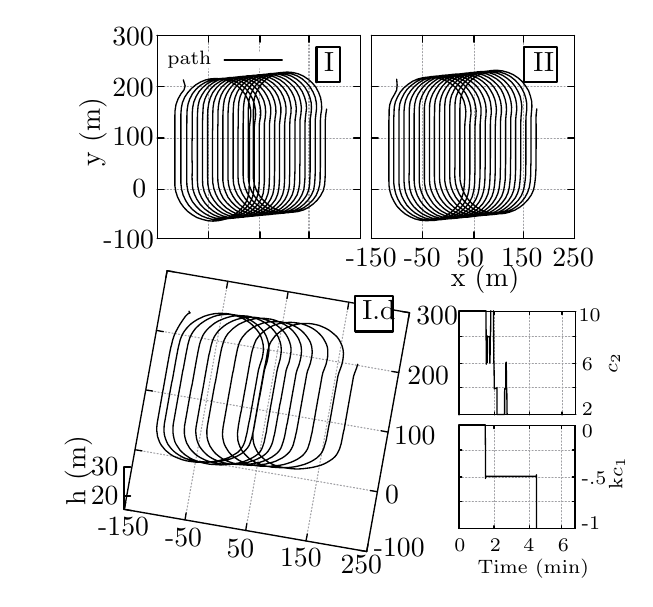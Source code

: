 
\definecolor{ca0a0a4}{RGB}{160,160,164}
\definecolor{cffffff}{RGB}{255,255,255}
\definecolor{cff0000}{RGB}{255,0,0}


\def \globalscale {1.0}
\begin{tikzpicture}[y=0.80pt, x=0.80pt, yscale=-\globalscale, xscale=\globalscale, inner sep=0pt, outer sep=0pt]
\begin{scope}[draw=black,line join=bevel,line cap=rect,even odd rule,line width=0.800pt]
  \begin{scope}[cm={{1.0,0.0,0.0,1.0,(0.0,0.0)}},draw=black,line join=bevel,line cap=rect,line width=0.800pt]
  \end{scope}
  \begin{scope}[cm={{1.008,0.0,0.0,1.008,(0.0,0.0)}},draw=black,line join=bevel,line cap=rect,line width=0.800pt]
  \end{scope}
  \begin{scope}[cm={{1.008,0.0,0.0,1.008,(0.0,-7.5)}},draw=ca0a0a4,dash pattern=on 0.40pt off 0.80pt,line join=round,line cap=round,line width=0.400pt]
    \path[draw] (38.5,100.5) -- (129.5,100.5);



  \end{scope}
  \begin{scope}[cm={{1.008,0.0,0.0,1.008,(0.0,-7.5)}},draw=black,line join=round,line cap=round,line width=0.480pt]
    \path[draw] (38.5,100.5) -- (41.5,100.5);



    \path[draw] (129.5,100.5) -- (126.5,100.5);



  \end{scope}
  \begin{scope}[cm={{1.008,0.0,0.0,1.008,(0.0,0.0)}},draw=black,line join=bevel,line cap=rect,line width=0.800pt]
  \end{scope}
  \begin{scope}[cm={{1.008,0.0,0.0,1.008,(11.092,105.875)}},draw=black,line join=bevel,line cap=rect,line width=0.800pt]
  \end{scope}
  \begin{scope}[cm={{1.008,0.0,0.0,1.008,(11.092,105.875)}},draw=black,line join=bevel,line cap=rect,line width=0.800pt]
  \end{scope}
  \begin{scope}[cm={{1.008,0.0,0.0,1.008,(11.092,105.875)}},draw=black,line join=bevel,line cap=rect,line width=0.800pt]
  \end{scope}
  \begin{scope}[cm={{1.008,0.0,0.0,1.008,(11.092,105.875)}},draw=black,line join=bevel,line cap=rect,line width=0.800pt]
  \end{scope}
  \begin{scope}[cm={{1.008,0.0,0.0,1.008,(11.092,105.875)}},draw=black,line join=bevel,line cap=rect,line width=0.800pt]
  \end{scope}
  \begin{scope}[cm={{1.008,0.0,0.0,1.008,(14.467,98.375)}},draw=black,line join=bevel,line cap=rect,line width=0.800pt]
    \path[fill=black] (0.0,0.0) node[above right] (text34) {-100};



  \end{scope}
  \begin{scope}[cm={{1.008,0.0,0.0,1.008,(11.092,105.875)}},draw=black,line join=bevel,line cap=rect,line width=0.800pt]
  \end{scope}
  \begin{scope}[cm={{1.008,0.0,0.0,1.008,(0.0,0.0)}},draw=black,line join=bevel,line cap=rect,line width=0.800pt]
  \end{scope}
  \begin{scope}[cm={{1.008,0.0,0.0,1.008,(0.0,-7.5)}},draw=ca0a0a4,dash pattern=on 0.40pt off 0.80pt,line join=round,line cap=round,line width=0.400pt]
    \path[draw] (38.5,78.5) -- (129.5,78.5);



  \end{scope}
  \begin{scope}[cm={{1.008,0.0,0.0,1.008,(0.0,-7.5)}},draw=black,line join=round,line cap=round,line width=0.480pt]
    \path[draw] (38.5,78.5) -- (41.5,78.5);



    \path[draw] (129.5,78.5) -- (126.5,78.5);



  \end{scope}
  \begin{scope}[cm={{1.008,0.0,0.0,1.008,(0.0,0.0)}},draw=black,line join=bevel,line cap=rect,line width=0.800pt]
  \end{scope}
  \begin{scope}[cm={{1.008,0.0,0.0,1.008,(27.225,82.683)}},draw=black,line join=bevel,line cap=rect,line width=0.800pt]
  \end{scope}
  \begin{scope}[cm={{1.008,0.0,0.0,1.008,(27.225,82.683)}},draw=black,line join=bevel,line cap=rect,line width=0.800pt]
  \end{scope}
  \begin{scope}[cm={{1.008,0.0,0.0,1.008,(27.225,82.683)}},draw=black,line join=bevel,line cap=rect,line width=0.800pt]
  \end{scope}
  \begin{scope}[cm={{1.008,0.0,0.0,1.008,(27.225,82.683)}},draw=black,line join=bevel,line cap=rect,line width=0.800pt]
  \end{scope}
  \begin{scope}[cm={{1.008,0.0,0.0,1.008,(27.225,82.683)}},draw=black,line join=bevel,line cap=rect,line width=0.800pt]
  \end{scope}
  \begin{scope}[cm={{1.008,0.0,0.0,1.008,(27.6,75.183)}},draw=black,line join=bevel,line cap=rect,line width=0.800pt]
    \path[fill=black] (0.0,0.0) node[above right] (text64) {0};



  \end{scope}
  \begin{scope}[cm={{1.008,0.0,0.0,1.008,(27.225,82.683)}},draw=black,line join=bevel,line cap=rect,line width=0.800pt]
  \end{scope}
  \begin{scope}[cm={{1.008,0.0,0.0,1.008,(0.0,0.0)}},draw=black,line join=bevel,line cap=rect,line width=0.800pt]
  \end{scope}
  \begin{scope}[cm={{1.008,0.0,0.0,1.008,(0.0,-7.5)}},draw=ca0a0a4,dash pattern=on 0.40pt off 0.80pt,line join=round,line cap=round,line width=0.400pt]
    \path[draw] (38.5,55.5) -- (129.5,55.5);



  \end{scope}
  \begin{scope}[cm={{1.008,0.0,0.0,1.008,(0.0,-7.5)}},draw=black,line join=round,line cap=round,line width=0.480pt]
    \path[draw] (38.5,55.5) -- (41.5,55.5);



    \path[draw] (129.5,55.5) -- (126.5,55.5);



  \end{scope}
  \begin{scope}[cm={{1.008,0.0,0.0,1.008,(0.0,0.0)}},draw=black,line join=bevel,line cap=rect,line width=0.800pt]
  \end{scope}
  \begin{scope}[cm={{1.008,0.0,0.0,1.008,(15.125,59.492)}},draw=black,line join=bevel,line cap=rect,line width=0.800pt]
  \end{scope}
  \begin{scope}[cm={{1.008,0.0,0.0,1.008,(15.125,59.492)}},draw=black,line join=bevel,line cap=rect,line width=0.800pt]
  \end{scope}
  \begin{scope}[cm={{1.008,0.0,0.0,1.008,(15.125,59.492)}},draw=black,line join=bevel,line cap=rect,line width=0.800pt]
  \end{scope}
  \begin{scope}[cm={{1.008,0.0,0.0,1.008,(15.125,59.492)}},draw=black,line join=bevel,line cap=rect,line width=0.800pt]
  \end{scope}
  \begin{scope}[cm={{1.008,0.0,0.0,1.008,(15.125,59.492)}},draw=black,line join=bevel,line cap=rect,line width=0.800pt]
  \end{scope}
  \begin{scope}[cm={{1.008,0.0,0.0,1.008,(18.5,51.992)}},draw=black,line join=bevel,line cap=rect,line width=0.800pt]
    \path[fill=black] (0.0,0.0) node[above right] (text94) {100};



  \end{scope}
  \begin{scope}[cm={{1.008,0.0,0.0,1.008,(15.125,59.492)}},draw=black,line join=bevel,line cap=rect,line width=0.800pt]
  \end{scope}
  \begin{scope}[cm={{1.008,0.0,0.0,1.008,(0.0,0.0)}},draw=black,line join=bevel,line cap=rect,line width=0.800pt]
  \end{scope}
  \begin{scope}[cm={{1.008,0.0,0.0,1.008,(0.0,-7.5)}},draw=ca0a0a4,dash pattern=on 0.40pt off 0.80pt,line join=round,line cap=round,line width=0.400pt]
    \path[draw] (38.5,32.5) -- (129.5,32.5);



  \end{scope}
  \begin{scope}[cm={{1.008,0.0,0.0,1.008,(0.0,-7.5)}},draw=black,line join=round,line cap=round,line width=0.480pt]
    \path[draw] (38.5,32.5) -- (41.5,32.5);



    \path[draw] (129.5,32.5) -- (126.5,32.5);



  \end{scope}
  \begin{scope}[cm={{1.008,0.0,0.0,1.008,(0.0,0.0)}},draw=black,line join=bevel,line cap=rect,line width=0.800pt]
  \end{scope}
  \begin{scope}[cm={{1.008,0.0,0.0,1.008,(15.125,37.308)}},draw=black,line join=bevel,line cap=rect,line width=0.800pt]
  \end{scope}
  \begin{scope}[cm={{1.008,0.0,0.0,1.008,(15.125,37.308)}},draw=black,line join=bevel,line cap=rect,line width=0.800pt]
  \end{scope}
  \begin{scope}[cm={{1.008,0.0,0.0,1.008,(15.125,37.308)}},draw=black,line join=bevel,line cap=rect,line width=0.800pt]
  \end{scope}
  \begin{scope}[cm={{1.008,0.0,0.0,1.008,(15.125,37.308)}},draw=black,line join=bevel,line cap=rect,line width=0.800pt]
  \end{scope}
  \begin{scope}[cm={{1.008,0.0,0.0,1.008,(15.125,37.308)}},draw=black,line join=bevel,line cap=rect,line width=0.800pt]
  \end{scope}
  \begin{scope}[cm={{1.008,0.0,0.0,1.008,(18.5,29.808)}},draw=black,line join=bevel,line cap=rect,line width=0.800pt]
    \path[fill=black] (0.0,0.0) node[above right] (text124) {200};



  \end{scope}
  \begin{scope}[cm={{1.008,0.0,0.0,1.008,(15.125,37.308)}},draw=black,line join=bevel,line cap=rect,line width=0.800pt]
  \end{scope}
  \begin{scope}[cm={{1.008,0.0,0.0,1.008,(0.0,0.0)}},draw=black,line join=bevel,line cap=rect,line width=0.800pt]
  \end{scope}
  \begin{scope}[cm={{1.008,0.0,0.0,1.008,(0.0,-7.5)}},draw=ca0a0a4,dash pattern=on 0.40pt off 0.80pt,line join=round,line cap=round,line width=0.400pt]
    \path[draw] (38.5,9.5) -- (129.5,9.5);



  \end{scope}
  \begin{scope}[cm={{1.008,0.0,0.0,1.008,(0.0,-7.5)}},draw=black,line join=round,line cap=round,line width=0.480pt]
    \path[draw] (38.5,9.5) -- (41.5,9.5);



    \path[draw] (129.5,9.5) -- (126.5,9.5);



  \end{scope}
  \begin{scope}[cm={{1.008,0.0,0.0,1.008,(0.0,0.0)}},draw=black,line join=bevel,line cap=rect,line width=0.800pt]
  \end{scope}
  \begin{scope}[cm={{1.008,0.0,0.0,1.008,(15.125,14.117)}},draw=black,line join=bevel,line cap=rect,line width=0.800pt]
  \end{scope}
  \begin{scope}[cm={{1.008,0.0,0.0,1.008,(15.125,14.117)}},draw=black,line join=bevel,line cap=rect,line width=0.800pt]
  \end{scope}
  \begin{scope}[cm={{1.008,0.0,0.0,1.008,(15.125,14.117)}},draw=black,line join=bevel,line cap=rect,line width=0.800pt]
  \end{scope}
  \begin{scope}[cm={{1.008,0.0,0.0,1.008,(15.125,14.117)}},draw=black,line join=bevel,line cap=rect,line width=0.800pt]
  \end{scope}
  \begin{scope}[cm={{1.008,0.0,0.0,1.008,(15.125,14.117)}},draw=black,line join=bevel,line cap=rect,line width=0.800pt]
  \end{scope}
  \begin{scope}[cm={{1.008,0.0,0.0,1.008,(18.5,6.617)}},draw=black,line join=bevel,line cap=rect,line width=0.800pt]
    \path[fill=black] (0.0,0.0) node[above right] (text154) {300};



  \end{scope}
  \begin{scope}[cm={{1.008,0.0,0.0,1.008,(15.125,14.117)}},draw=black,line join=bevel,line cap=rect,line width=0.800pt]
  \end{scope}
  \begin{scope}[cm={{1.008,0.0,0.0,1.008,(0.0,0.0)}},draw=black,line join=bevel,line cap=rect,line width=0.800pt]
  \end{scope}
  \begin{scope}[cm={{1.008,0.0,0.0,1.008,(0.0,-7.5)}},draw=ca0a0a4,dash pattern=on 0.40pt off 0.80pt,line join=round,line cap=round,line width=0.400pt]
    \path[draw] (38.5,100.5) -- (38.5,9.5);



  \end{scope}
  \begin{scope}[cm={{1.008,0.0,0.0,1.008,(0.0,-7.5)}},draw=black,line join=round,line cap=round,line width=0.480pt]
    \path[draw] (38.5,100.5) -- (38.5,97.5);



    \path[draw] (38.5,9.5) -- (38.5,12.5);



  \end{scope}
  \begin{scope}[cm={{1.008,0.0,0.0,1.008,(0.0,0.0)}},draw=black,line join=bevel,line cap=rect,line width=0.800pt]
  \end{scope}
  \begin{scope}[cm={{1.008,0.0,0.0,1.008,(38.317,117.975)}},draw=black,line join=bevel,line cap=rect,line width=0.800pt]
  \end{scope}
  \begin{scope}[cm={{1.008,0.0,0.0,1.008,(38.317,117.975)}},draw=black,line join=bevel,line cap=rect,line width=0.800pt]
  \end{scope}
  \begin{scope}[cm={{1.008,0.0,0.0,1.008,(38.317,117.975)}},draw=black,line join=bevel,line cap=rect,line width=0.800pt]
  \end{scope}
  \begin{scope}[cm={{1.008,0.0,0.0,1.008,(38.317,117.975)}},draw=black,line join=bevel,line cap=rect,line width=0.800pt]
  \end{scope}
  \begin{scope}[cm={{1.008,0.0,0.0,1.008,(38.317,117.975)}},draw=black,line join=bevel,line cap=rect,line width=0.800pt]
  \end{scope}
  \begin{scope}[cm={{1.008,0.0,0.0,1.008,(38.317,117.975)}},draw=black,line join=bevel,line cap=rect,line width=0.800pt]
  \end{scope}
  \begin{scope}[cm={{1.008,0.0,0.0,1.008,(0.0,0.0)}},draw=black,line join=bevel,line cap=rect,line width=0.800pt]
  \end{scope}
  \begin{scope}[cm={{1.008,0.0,0.0,1.008,(0.0,-7.5)}},draw=ca0a0a4,dash pattern=on 0.40pt off 0.80pt,line join=round,line cap=round,line width=0.400pt]
    \path[draw] (61.5,100.5) -- (61.5,24.5);



    \path[draw] (61.5,16.5) -- (61.5,9.5);



  \end{scope}
  \begin{scope}[cm={{1.008,0.0,0.0,1.008,(0.0,-7.5)}},draw=black,line join=round,line cap=round,line width=0.480pt]
    \path[draw] (61.5,100.5) -- (61.5,97.5);



    \path[draw] (61.5,9.5) -- (61.5,12.5);



  \end{scope}
  \begin{scope}[cm={{1.008,0.0,0.0,1.008,(0.0,0.0)}},draw=black,line join=bevel,line cap=rect,line width=0.800pt]
  \end{scope}
  \begin{scope}[cm={{1.008,0.0,0.0,1.008,(61.508,117.975)}},draw=black,line join=bevel,line cap=rect,line width=0.800pt]
  \end{scope}
  \begin{scope}[cm={{1.008,0.0,0.0,1.008,(61.508,117.975)}},draw=black,line join=bevel,line cap=rect,line width=0.800pt]
  \end{scope}
  \begin{scope}[cm={{1.008,0.0,0.0,1.008,(61.508,117.975)}},draw=black,line join=bevel,line cap=rect,line width=0.800pt]
  \end{scope}
  \begin{scope}[cm={{1.008,0.0,0.0,1.008,(61.508,117.975)}},draw=black,line join=bevel,line cap=rect,line width=0.800pt]
  \end{scope}
  \begin{scope}[cm={{1.008,0.0,0.0,1.008,(61.508,117.975)}},draw=black,line join=bevel,line cap=rect,line width=0.800pt]
  \end{scope}
  \begin{scope}[cm={{1.008,0.0,0.0,1.008,(61.508,117.975)}},draw=black,line join=bevel,line cap=rect,line width=0.800pt]
  \end{scope}
  \begin{scope}[cm={{1.008,0.0,0.0,1.008,(0.0,0.0)}},draw=black,line join=bevel,line cap=rect,line width=0.800pt]
  \end{scope}
  \begin{scope}[cm={{1.008,0.0,0.0,1.008,(0.0,-7.5)}},draw=ca0a0a4,dash pattern=on 0.40pt off 0.80pt,line join=round,line cap=round,line width=0.400pt]
    \path[draw] (84.5,100.5) -- (84.5,24.5);



    \path[draw] (84.5,16.5) -- (84.5,9.5);



  \end{scope}
  \begin{scope}[cm={{1.008,0.0,0.0,1.008,(0.0,-7.5)}},draw=black,line join=round,line cap=round,line width=0.480pt]
    \path[draw] (84.5,100.5) -- (84.5,97.5);



    \path[draw] (84.5,9.5) -- (84.5,12.5);



  \end{scope}
  \begin{scope}[cm={{1.008,0.0,0.0,1.008,(0.0,0.0)}},draw=black,line join=bevel,line cap=rect,line width=0.800pt]
  \end{scope}
  \begin{scope}[cm={{1.008,0.0,0.0,1.008,(84.7,117.975)}},draw=black,line join=bevel,line cap=rect,line width=0.800pt]
  \end{scope}
  \begin{scope}[cm={{1.008,0.0,0.0,1.008,(84.7,117.975)}},draw=black,line join=bevel,line cap=rect,line width=0.800pt]
  \end{scope}
  \begin{scope}[cm={{1.008,0.0,0.0,1.008,(84.7,117.975)}},draw=black,line join=bevel,line cap=rect,line width=0.800pt]
  \end{scope}
  \begin{scope}[cm={{1.008,0.0,0.0,1.008,(84.7,117.975)}},draw=black,line join=bevel,line cap=rect,line width=0.800pt]
  \end{scope}
  \begin{scope}[cm={{1.008,0.0,0.0,1.008,(84.7,117.975)}},draw=black,line join=bevel,line cap=rect,line width=0.800pt]
  \end{scope}
  \begin{scope}[cm={{1.008,0.0,0.0,1.008,(84.7,117.975)}},draw=black,line join=bevel,line cap=rect,line width=0.800pt]
  \end{scope}
  \begin{scope}[cm={{1.008,0.0,0.0,1.008,(0.0,0.0)}},draw=black,line join=bevel,line cap=rect,line width=0.800pt]
  \end{scope}
  \begin{scope}[cm={{1.008,0.0,0.0,1.008,(0.0,-7.5)}},draw=ca0a0a4,dash pattern=on 0.40pt off 0.80pt,line join=round,line cap=round,line width=0.400pt]
    \path[draw] (106.5,100.5) -- (106.5,9.5);



  \end{scope}
  \begin{scope}[cm={{1.008,0.0,0.0,1.008,(0.0,-7.5)}},draw=black,line join=round,line cap=round,line width=0.480pt]
    \path[draw] (106.5,100.5) -- (106.5,97.5);



    \path[draw] (106.5,9.5) -- (106.5,12.5);



  \end{scope}
  \begin{scope}[cm={{1.008,0.0,0.0,1.008,(0.0,0.0)}},draw=black,line join=bevel,line cap=rect,line width=0.800pt]
  \end{scope}
  \begin{scope}[cm={{1.008,0.0,0.0,1.008,(107.892,117.975)}},draw=black,line join=bevel,line cap=rect,line width=0.800pt]
  \end{scope}
  \begin{scope}[cm={{1.008,0.0,0.0,1.008,(107.892,117.975)}},draw=black,line join=bevel,line cap=rect,line width=0.800pt]
  \end{scope}
  \begin{scope}[cm={{1.008,0.0,0.0,1.008,(107.892,117.975)}},draw=black,line join=bevel,line cap=rect,line width=0.800pt]
  \end{scope}
  \begin{scope}[cm={{1.008,0.0,0.0,1.008,(107.892,117.975)}},draw=black,line join=bevel,line cap=rect,line width=0.800pt]
  \end{scope}
  \begin{scope}[cm={{1.008,0.0,0.0,1.008,(107.892,117.975)}},draw=black,line join=bevel,line cap=rect,line width=0.800pt]
  \end{scope}
  \begin{scope}[cm={{1.008,0.0,0.0,1.008,(107.892,117.975)}},draw=black,line join=bevel,line cap=rect,line width=0.800pt]
  \end{scope}
  \begin{scope}[cm={{1.008,0.0,0.0,1.008,(0.0,0.0)}},draw=black,line join=bevel,line cap=rect,line width=0.800pt]
  \end{scope}
  \begin{scope}[cm={{1.008,0.0,0.0,1.008,(0.0,-7.5)}},draw=ca0a0a4,dash pattern=on 0.40pt off 0.80pt,line join=round,line cap=round,line width=0.400pt]
    \path[draw] (129.5,100.5) -- (129.5,9.5);



  \end{scope}
  \begin{scope}[cm={{1.008,0.0,0.0,1.008,(0.0,-7.5)}},draw=black,line join=round,line cap=round,line width=0.480pt]
    \path[draw] (129.5,100.5) -- (129.5,97.5);



    \path[draw] (129.5,9.5) -- (129.5,12.5);



  \end{scope}
  \begin{scope}[cm={{1.008,0.0,0.0,1.008,(0.0,0.0)}},draw=black,line join=bevel,line cap=rect,line width=0.800pt]
  \end{scope}
  \begin{scope}[cm={{1.008,0.0,0.0,1.008,(131.083,117.975)}},draw=black,line join=bevel,line cap=rect,line width=0.800pt]
  \end{scope}
  \begin{scope}[cm={{1.008,0.0,0.0,1.008,(131.083,117.975)}},draw=black,line join=bevel,line cap=rect,line width=0.800pt]
  \end{scope}
  \begin{scope}[cm={{1.008,0.0,0.0,1.008,(131.083,117.975)}},draw=black,line join=bevel,line cap=rect,line width=0.800pt]
  \end{scope}
  \begin{scope}[cm={{1.008,0.0,0.0,1.008,(131.083,117.975)}},draw=black,line join=bevel,line cap=rect,line width=0.800pt]
  \end{scope}
  \begin{scope}[cm={{1.008,0.0,0.0,1.008,(131.083,117.975)}},draw=black,line join=bevel,line cap=rect,line width=0.800pt]
  \end{scope}
  \begin{scope}[cm={{1.008,0.0,0.0,1.008,(131.083,117.975)}},draw=black,line join=bevel,line cap=rect,line width=0.800pt]
  \end{scope}
  \begin{scope}[cm={{1.008,0.0,0.0,1.008,(0.0,0.0)}},draw=black,line join=bevel,line cap=rect,line width=0.800pt]
  \end{scope}
  \begin{scope}[cm={{1.008,0.0,0.0,1.008,(0.0,-7.5)}},draw=black,line join=round,line cap=round,line width=0.480pt]
    \path[draw] (38.5,9.5) -- (38.5,100.5) -- (129.5,100.5) -- (129.5,9.5) -- (38.5,9.5);



  \end{scope}
  \begin{scope}[cm={{1.008,0.0,0.0,1.008,(0.0,0.0)}},draw=black,line join=bevel,line cap=rect,line width=0.800pt]
  \end{scope}
  \begin{scope}[cm={{1.008,0.0,0.0,1.008,(0.0,0.0)}},draw=black,line join=bevel,line cap=rect,line width=0.800pt]
  \end{scope}
  \begin{scope}[cm={{1.008,0.0,0.0,1.008,(0.0,0.0)}},draw=black,line join=bevel,line cap=rect,line width=0.800pt]
  \end{scope}
  \begin{scope}[cm={{1.008,0.0,0.0,1.008,(0.0,0.0)}},draw=black,line join=bevel,line cap=rect,line width=0.800pt]
  \end{scope}
  \begin{scope}[cm={{1.008,0.0,0.0,1.008,(0.0,-7.5)}},draw=black,line join=round,line cap=round,line width=0.800pt]
    \path[draw] (109.911,30.5) -- (109.911,14.5) -- (120.5,14.5) -- (120.5,30.5) -- (109.911,30.5);



  \end{scope}
  \begin{scope}[cm={{1.008,0.0,0.0,1.008,(0.0,0.0)}},draw=black,line join=bevel,line cap=rect,line width=0.800pt]
  \end{scope}
  \begin{scope}[cm={{1.008,0.0,0.0,1.008,(114.95,27.225)}},draw=black,line join=bevel,line cap=rect,line width=0.800pt]
  \end{scope}
  \begin{scope}[cm={{1.008,0.0,0.0,1.008,(114.95,27.225)}},draw=black,line join=bevel,line cap=rect,line width=0.800pt]
  \end{scope}
  \begin{scope}[cm={{1.008,0.0,0.0,1.008,(114.95,27.225)}},draw=black,line join=bevel,line cap=rect,line width=0.800pt]
  \end{scope}
  \begin{scope}[cm={{1.008,0.0,0.0,1.008,(114.95,27.225)}},draw=black,line join=bevel,line cap=rect,line width=0.800pt]
  \end{scope}
  \begin{scope}[cm={{1.008,0.0,0.0,1.008,(114.95,27.225)}},draw=black,line join=bevel,line cap=rect,line width=0.800pt]
  \end{scope}
  \begin{scope}[cm={{1.008,0.0,0.0,1.008,(114.2,18.225)}},draw=black,line join=bevel,line cap=rect,line width=0.800pt]
    \path[fill=black] (0.0,0.0) node[above right] (text328) {I};



  \end{scope}
  \begin{scope}[cm={{1.008,0.0,0.0,1.008,(114.95,27.225)}},draw=black,line join=bevel,line cap=rect,line width=0.800pt]
  \end{scope}
  \begin{scope}[cm={{0.0,-1.008,1.008,0.0,(7.058,68.567)}},draw=black,line join=bevel,line cap=rect,line width=0.800pt]
  \end{scope}
  \begin{scope}[cm={{0.0,-1.008,1.008,0.0,(7.058,68.567)}},draw=black,line join=bevel,line cap=rect,line width=0.800pt]
  \end{scope}
  \begin{scope}[cm={{0.0,-1.008,1.008,0.0,(7.058,68.567)}},draw=black,line join=bevel,line cap=rect,line width=0.800pt]
  \end{scope}
  \begin{scope}[cm={{0.0,-1.008,1.008,0.0,(7.058,68.567)}},draw=black,line join=bevel,line cap=rect,line width=0.800pt]
  \end{scope}
  \begin{scope}[cm={{0.0,-1.008,1.008,0.0,(7.058,68.567)}},draw=black,line join=bevel,line cap=rect,line width=0.800pt]
  \end{scope}
  \begin{scope}[cm={{0.0,-1.008,1.008,0.0,(3.558,61.067)}},draw=black,line join=bevel,line cap=rect,line width=0.800pt]
    \path[fill=black] (0.0,0.0) node[above right] (text344) {\rotatebox{90}{y (m)}};



  \end{scope}
  \begin{scope}[cm={{0.0,-1.008,1.008,0.0,(7.058,68.567)}},draw=black,line join=bevel,line cap=rect,line width=0.800pt]
  \end{scope}
  \begin{scope}[cm={{1.008,0.0,0.0,1.008,(43.358,24.2)}},draw=black,line join=bevel,line cap=rect,line width=0.800pt]
  \end{scope}
  \begin{scope}[cm={{1.008,0.0,0.0,1.008,(43.358,24.2)}},draw=black,line join=bevel,line cap=rect,line width=0.800pt]
  \end{scope}
  \begin{scope}[cm={{1.008,0.0,0.0,1.008,(43.358,24.2)}},draw=black,line join=bevel,line cap=rect,line width=0.800pt]
  \end{scope}
  \begin{scope}[cm={{1.008,0.0,0.0,1.008,(43.358,24.2)}},draw=black,line join=bevel,line cap=rect,line width=0.800pt]
  \end{scope}
  \begin{scope}[cm={{1.008,0.0,0.0,1.008,(43.358,24.2)}},draw=black,line join=bevel,line cap=rect,line width=0.800pt]
  \end{scope}
  \begin{scope}[cm={{1.008,0.0,0.0,1.008,(43.358,16.7)}},draw=black,line join=bevel,line cap=rect,line width=0.800pt]
    \path[fill=black] (0.0,0.0) node[above right] (text360) {\scriptsize path};



  \end{scope}
  \begin{scope}[cm={{1.008,0.0,0.0,1.008,(43.358,24.2)}},draw=black,line join=bevel,line cap=rect,line width=0.800pt]
  \end{scope}
  \begin{scope}[cm={{1.008,0.0,0.0,1.008,(0.0,0.0)}},draw=black,line join=bevel,line cap=rect,line width=0.800pt]
  \end{scope}
  \begin{scope}[cm={{1.008,0.0,0.0,1.008,(0.0,-7.5)}},draw=black,line join=round,line cap=round,line width=0.480pt]
    \path[draw,even odd rule] (68.5,20.5) -- (94.5,20.5);



  \end{scope}
  \begin{scope}[cm={{1.008,0.0,0.0,1.008,(0.0,0.0)}},draw=black,line join=bevel,line cap=rect,line width=0.800pt]
  \end{scope}
  \begin{scope}[cm={{1.008,0.0,0.0,1.008,(0.0,0.0)}},draw=black,line join=bevel,line cap=rect,line width=0.800pt]
  \end{scope}
  \begin{scope}[cm={{1.008,0.0,0.0,1.008,(0.0,0.0)}},draw=black,line join=bevel,line cap=rect,line width=0.800pt]
  \end{scope}
  \begin{scope}[cm={{1.008,0.0,0.0,1.008,(0.0,0.0)}},draw=black,line join=bevel,line cap=rect,line width=0.800pt]
  \end{scope}
  \begin{scope}[cm={{1.008,0.0,0.0,1.008,(0.0,-7.5)}},draw=black,line join=round,line cap=round,line width=0.480pt]
    \path[draw] (50.2,29.4) -- (50.2,29.4) -- (51.0,32.1) -- (50.5,33.9) -- (49.1,35.7) -- (47.8,38.0) -- (46.9,40.5) -- (46.5,43.1) -- (46.4,45.7) -- (46.4,48.3) -- (46.4,50.8) -- (46.4,53.4) -- (46.4,56.0) -- (46.4,58.6) -- (46.4,61.2) -- (46.4,63.8) -- (46.4,66.4) -- (46.4,69.0) -- (46.4,71.6) -- (46.4,74.2) -- (46.4,76.8) -- (46.8,79.4) -- (47.6,81.9) -- (48.8,84.3) -- (50.3,86.4) -- (52.1,88.3) -- (54.1,89.8) -- (56.3,91.1) -- (58.7,91.9) -- (61.1,92.5) -- (63.5,92.7) -- (65.9,92.5) -- (68.3,92.0) -- (70.7,91.1) -- (72.9,89.9) -- (74.9,88.4) -- (76.7,86.5) -- (78.2,84.4) -- (79.1,82.1) -- (79.6,79.5) -- (79.7,76.9) -- (79.8,74.2) -- (79.8,71.6) -- (79.8,68.9) -- (79.8,66.3) -- (79.8,63.7) -- (79.8,61.1) -- (79.8,58.5) -- (79.8,55.9) -- (79.8,53.4) -- (79.8,50.8) -- (80.1,48.1) -- (80.4,45.6) -- (80.4,43.1) -- (79.9,40.6) -- (79.1,38.2) -- (77.9,35.9) -- (76.3,33.9) -- (74.5,32.2) -- (72.4,30.8) -- (70.1,29.8) -- (67.7,29.1) -- (65.2,28.8) -- (62.7,28.9) -- (60.3,29.4) -- (58.0,30.3) -- (55.8,31.6) -- (53.9,33.2) -- (52.2,35.1) -- (50.8,37.2) -- (49.8,39.6) -- (49.3,42.1) -- (49.1,44.7) -- (49.1,47.3) -- (49.1,49.9) -- (49.1,52.4) -- (49.1,55.0) -- (49.1,57.6) -- (49.1,60.2) -- (49.1,62.8) -- (49.1,65.4) -- (49.1,68.0) -- (49.1,70.6) -- (49.1,73.2) -- (49.1,75.8) -- (49.4,78.4) -- (50.1,81.0) -- (51.2,83.4) -- (52.6,85.6) -- (54.3,87.5) -- (56.3,89.1) -- (58.5,90.4) -- (60.8,91.3) -- (63.2,91.9) -- (65.6,92.1) -- (68.1,92.0) -- (70.5,91.5) -- (72.8,90.7) -- (75.0,89.5) -- (77.0,87.9) -- (78.8,86.1) -- (80.3,84.0) -- (81.3,81.6) -- (81.7,79.0) -- (81.9,76.4) -- (82.0,73.7) -- (82.0,71.1) -- (82.0,68.5) -- (82.0,65.9) -- (82.0,63.3) -- (82.0,60.7) -- (82.0,58.1) -- (82.0,55.5) -- (82.0,52.9) -- (82.0,50.3) -- (82.3,47.7) -- (82.6,45.1) -- (82.5,42.6) -- (82.0,40.1) -- (81.1,37.7) -- (79.9,35.5) -- (78.3,33.5) -- (76.4,31.9) -- (74.3,30.5) -- (72.0,29.6) -- (69.5,29.0) -- (67.1,28.8) -- (64.6,29.0) -- (62.2,29.6) -- (59.9,30.6) -- (57.8,31.9) -- (55.9,33.6) -- (54.3,35.6) -- (53.1,37.9) -- (52.3,40.3) -- (51.9,42.9) -- (51.8,45.4) -- (51.8,48.0) -- (51.7,50.6) -- (51.7,53.2) -- (51.7,55.8) -- (51.7,58.4) -- (51.7,60.9) -- (51.7,63.5) -- (51.7,66.1) -- (51.7,68.7) -- (51.7,71.3) -- (51.7,73.9) -- (51.8,76.5) -- (52.2,79.2) -- (53.1,81.7) -- (54.3,84.0) -- (55.9,86.0) -- (57.7,87.8) -- (59.8,89.3) -- (62.0,90.5) -- (64.4,91.3) -- (66.8,91.7) -- (69.3,91.7) -- (71.7,91.4) -- (74.0,90.8) -- (76.3,89.7) -- (78.4,88.3) -- (80.3,86.6) -- (81.9,84.6) -- (83.1,82.3) -- (83.8,79.9) -- (84.1,77.2) -- (84.2,74.6) -- (84.2,71.9) -- (84.2,69.3) -- (84.2,66.7) -- (84.2,64.1) -- (84.2,61.5) -- (84.2,58.9) -- (84.2,56.3) -- (84.2,53.7) -- (84.2,51.1) -- (84.3,48.5) -- (84.8,45.9) -- (84.9,43.4) -- (84.5,40.9) -- (83.8,38.5) -- (82.7,36.2) -- (81.2,34.1) -- (79.4,32.3) -- (77.4,30.8) -- (75.1,29.7) -- (72.8,29.0) -- (70.3,28.6) -- (67.8,28.7) -- (65.4,29.1) -- (63.0,30.0) -- (60.8,31.2) -- (58.9,32.8) -- (57.2,34.7) -- (55.9,36.9) -- (54.9,39.3) -- (54.4,41.8) -- (54.2,44.4) -- (54.2,47.0) -- (54.2,49.5) -- (54.2,52.1) -- (54.2,54.7) -- (54.1,57.3) -- (54.1,59.9) -- (54.1,62.5) -- (54.1,65.1) -- (54.2,67.7) -- (54.2,70.3) -- (54.1,72.9) -- (54.2,75.5) -- (54.4,78.1) -- (55.2,80.7) -- (56.3,83.0) -- (57.8,85.2) -- (59.6,87.1) -- (61.6,88.6) -- (63.8,89.9) -- (66.1,90.8) -- (68.5,91.3) -- (70.9,91.5) -- (73.4,91.3) -- (75.7,90.7) -- (78.0,89.8) -- (80.2,88.5) -- (82.1,86.8) -- (83.8,84.9) -- (85.2,82.7) -- (86.0,80.2) -- (86.3,77.6) -- (86.5,75.0) -- (86.5,72.3) -- (86.5,69.7) -- (86.5,67.1) -- (86.5,64.5) -- (86.5,61.9) -- (86.5,59.3) -- (86.5,56.7) -- (86.5,54.1) -- (86.5,51.5) -- (86.5,48.9) -- (86.9,46.3) -- (87.1,43.8) -- (86.9,41.3) -- (86.3,38.8) -- (85.2,36.5) -- (83.8,34.3) -- (82.1,32.5) -- (80.1,30.9) -- (77.9,29.7) -- (75.6,28.9) -- (73.1,28.4) -- (70.7,28.4) -- (68.2,28.8) -- (65.8,29.5) -- (63.6,30.7) -- (61.6,32.2) -- (59.9,34.1) -- (58.5,36.2) -- (57.4,38.5) -- (56.8,41.1) -- (56.6,43.6) -- (56.5,46.2) -- (56.5,48.8) -- (56.5,51.3) -- (56.5,53.9) -- (56.5,56.5) -- (56.5,59.1) -- (56.5,61.7) -- (56.5,64.3) -- (56.5,66.9) -- (56.5,69.5) -- (56.5,72.1) -- (56.5,74.7) -- (56.7,77.3) -- (57.3,79.9) -- (58.4,82.3) -- (59.8,84.5) -- (61.5,86.4) -- (63.5,88.1) -- (65.6,89.4) -- (67.9,90.4) -- (70.3,91.0) -- (72.7,91.3) -- (75.2,91.1) -- (77.6,90.6) -- (79.9,89.7) -- (82.1,88.5) -- (84.1,86.9) -- (85.8,85.0) -- (87.2,82.9) -- (88.1,80.5) -- (88.6,77.9) -- (88.7,75.3) -- (88.8,72.6) -- (88.8,70.0) -- (88.8,67.4) -- (88.8,64.8) -- (88.8,62.2) -- (88.8,59.6) -- (88.8,57.0) -- (88.8,54.4) -- (88.8,51.8) -- (88.8,49.2) -- (89.1,46.6) -- (89.4,44.0) -- (89.3,41.5) -- (88.7,39.0) -- (87.7,36.7) -- (86.4,34.5) -- (84.7,32.6) -- (82.8,31.0) -- (80.6,29.7) -- (78.3,28.8) -- (75.9,28.3) -- (73.4,28.2) -- (70.9,28.5) -- (68.5,29.2) -- (66.3,30.3) -- (64.2,31.7) -- (62.4,33.5) -- (61.0,35.6) -- (59.9,37.9) -- (59.2,40.4) -- (59.0,43.0) -- (58.9,45.6) -- (58.8,48.1) -- (58.8,50.7) -- (58.8,53.3) -- (58.8,55.9) -- (58.8,58.5) -- (58.8,61.1) -- (58.8,63.7) -- (58.8,66.3) -- (58.8,68.9) -- (58.8,71.5) -- (58.8,74.1) -- (58.9,76.7) -- (59.5,79.3) -- (60.5,81.8) -- (61.9,84.0) -- (63.6,85.9) -- (65.5,87.6) -- (67.6,89.0) -- (69.9,90.0) -- (72.3,90.7) -- (74.7,91.0) -- (77.2,90.9) -- (79.6,90.5) -- (81.9,89.6) -- (84.1,88.4) -- (86.1,86.9) -- (87.9,85.1) -- (89.3,82.9) -- (90.3,80.6) -- (90.8,78.0) -- (91.0,75.4) -- (91.0,72.7) -- (91.1,70.1) -- (91.1,67.4) -- (91.1,64.8) -- (91.1,62.2) -- (91.1,59.7) -- (91.1,57.1) -- (91.1,54.5) -- (91.1,51.9) -- (91.1,49.3) -- (91.3,46.6) -- (91.7,44.1) -- (91.6,41.6) -- (91.1,39.1) -- (90.2,36.7) -- (88.9,34.5) -- (87.2,32.6) -- (85.3,30.9) -- (83.2,29.6) -- (80.9,28.6) -- (78.4,28.1) -- (76.0,27.9) -- (73.5,28.2) -- (71.1,28.8) -- (68.8,29.9) -- (66.7,31.3) -- (64.9,33.1) -- (63.4,35.1) -- (62.3,37.4) -- (61.6,39.9) -- (61.2,42.5) -- (61.1,45.0) -- (61.1,47.6) -- (61.1,50.2) -- (61.1,52.8) -- (61.1,55.4) -- (61.1,57.9) -- (61.1,60.5) -- (61.1,63.1) -- (61.1,65.7) -- (61.1,68.3) -- (61.1,70.9) -- (61.1,73.5) -- (61.2,76.2) -- (61.7,78.8) -- (62.6,81.2) -- (64.0,83.5) -- (65.6,85.5) -- (67.5,87.2) -- (69.6,88.6) -- (71.9,89.7) -- (74.3,90.4) -- (76.7,90.8) -- (79.1,90.7) -- (81.5,90.3) -- (83.9,89.5) -- (86.1,88.4) -- (88.1,86.9) -- (89.9,85.1) -- (91.5,83.0) -- (92.5,80.6) -- (93.0,78.1) -- (93.2,75.5) -- (93.3,72.8) -- (93.3,70.2) -- (93.3,67.6) -- (93.3,65.0) -- (93.3,62.4) -- (93.3,59.8) -- (93.3,57.2) -- (93.3,54.6) -- (93.3,52.0) -- (93.3,49.4) -- (93.6,46.7) -- (93.9,44.2) -- (93.9,41.7) -- (93.4,39.2) -- (92.6,36.8) -- (91.3,34.5) -- (89.7,32.6) -- (87.9,30.9) -- (85.7,29.5) -- (83.5,28.5) -- (81.0,27.9) -- (78.6,27.7) -- (76.1,27.9) -- (73.7,28.5) -- (71.4,29.5) -- (69.3,30.9) -- (67.4,32.6) -- (65.9,34.6) -- (64.7,36.9) -- (63.9,39.3) -- (63.5,41.9) -- (63.4,44.5) -- (63.4,47.0) -- (63.4,49.6) -- (63.3,52.2) -- (63.3,54.8) -- (63.3,57.4) -- (63.3,60.0) -- (63.3,62.6) -- (63.3,65.2) -- (63.3,67.8) -- (63.3,70.4) -- (63.3,73.0) -- (63.4,75.6) -- (63.9,78.2) -- (64.8,80.7) -- (66.0,83.0) -- (67.6,85.0) -- (69.5,86.8) -- (71.6,88.2) -- (73.8,89.3) -- (76.2,90.1) -- (78.6,90.5) -- (81.1,90.5) -- (83.5,90.2) -- (85.8,89.4) -- (88.1,88.3) -- (90.1,86.9) -- (92.0,85.1) -- (93.6,83.1) -- (94.7,80.8) -- (95.3,78.2) -- (95.5,75.6) -- (95.6,73.0) -- (95.6,70.3) -- (95.6,67.7) -- (95.6,65.1) -- (95.6,62.5) -- (95.6,59.9) -- (95.6,57.3) -- (95.6,54.7) -- (95.6,52.1) -- (95.6,49.5) -- (95.8,46.9) -- (96.2,44.3) -- (96.2,41.8) -- (95.8,39.3) -- (95.0,36.9) -- (93.8,34.6) -- (92.2,32.6) -- (90.4,30.9) -- (88.3,29.5) -- (86.1,28.4) -- (83.6,27.7) -- (81.2,27.5) -- (78.7,27.6) -- (76.3,28.2) -- (74.0,29.1) -- (71.8,30.4) -- (69.9,32.1) -- (68.3,34.1) -- (67.1,36.3) -- (66.3,38.8) -- (65.9,41.3) -- (65.7,43.9) -- (65.7,46.5) -- (65.7,49.1) -- (65.6,51.6) -- (65.6,54.2) -- (65.6,56.8) -- (65.6,59.4) -- (65.6,62.0) -- (65.6,64.6) -- (65.6,67.2) -- (65.6,69.8) -- (65.6,72.4) -- (65.7,75.0) -- (66.1,77.6) -- (66.9,80.2) -- (68.1,82.5) -- (69.7,84.5) -- (71.6,86.3) -- (73.6,87.8) -- (75.8,89.0) -- (78.2,89.8) -- (80.6,90.2) -- (83.1,90.3) -- (85.5,90.0) -- (87.8,89.3) -- (90.1,88.3) -- (92.2,86.8) -- (94.1,85.1) -- (95.7,83.1) -- (96.8,80.8) -- (97.5,78.3) -- (97.8,75.7) -- (97.8,73.0) -- (97.9,70.4) -- (97.9,67.8) -- (97.9,65.2) -- (97.9,62.6) -- (97.9,60.0) -- (97.9,57.4) -- (97.9,54.8) -- (97.9,52.2) -- (97.9,49.6) -- (98.0,47.0) -- (98.4,44.4) -- (98.5,41.9) -- (98.1,39.4) -- (97.4,36.9) -- (96.2,34.6) -- (94.7,32.6) -- (92.9,30.8) -- (90.9,29.4) -- (88.6,28.3) -- (86.2,27.6) -- (83.7,27.3) -- (81.3,27.4) -- (78.8,27.9) -- (76.5,28.8) -- (74.3,30.0) -- (72.4,31.7) -- (70.8,33.6) -- (69.5,35.8) -- (68.6,38.2) -- (68.2,40.8) -- (68.0,43.4) -- (67.9,45.9) -- (67.9,48.5) -- (67.9,51.1) -- (67.9,53.7) -- (67.9,56.3) -- (67.9,58.9) -- (67.9,61.5) -- (67.9,64.1) -- (67.9,66.7) -- (67.9,69.3) -- (67.9,71.9) -- (67.9,74.5) -- (68.3,77.1) -- (69.1,79.6) -- (70.2,82.0) -- (71.8,84.1) -- (73.6,85.9) -- (75.6,87.4) -- (77.8,88.6) -- (80.2,89.5) -- (82.6,90.0) -- (85.0,90.1) -- (87.5,89.8) -- (89.8,89.2) -- (92.1,88.2) -- (94.2,86.8) -- (96.1,85.1) -- (97.8,83.1) -- (99.0,80.9) -- (99.7,78.4) -- (100.0,75.8) -- (100.1,73.1) -- (100.2,70.5) -- (100.2,67.9) -- (100.2,65.3) -- (100.2,62.7) -- (100.2,60.1) -- (100.2,57.5) -- (100.2,54.9) -- (100.2,52.3) -- (100.2,49.7) -- (100.3,47.1) -- (100.7,44.5) -- (100.8,41.9) -- (100.5,39.4) -- (99.8,37.0) -- (98.7,34.7) -- (97.2,32.6) -- (95.4,30.8) -- (93.4,29.3) -- (91.2,28.2) -- (88.8,27.4) -- (86.3,27.1) -- (83.9,27.1) -- (81.4,27.6) -- (79.1,28.4) -- (76.9,29.6) -- (74.9,31.2) -- (73.3,33.1) -- (71.9,35.3) -- (71.0,37.7) -- (70.5,40.2) -- (70.3,42.8) -- (70.2,45.4) -- (70.2,48.0) -- (70.2,50.5) -- (70.2,53.1) -- (70.2,55.7) -- (70.2,58.3) -- (70.2,60.9) -- (70.2,63.5) -- (70.2,66.1) -- (70.2,68.7) -- (70.2,71.3) -- (70.2,73.9) -- (70.5,76.5) -- (71.2,79.1) -- (72.4,81.5) -- (73.8,83.6) -- (75.6,85.5) -- (77.6,87.0) -- (79.8,88.3) -- (82.2,89.2) -- (84.6,89.7) -- (87.0,89.9) -- (89.4,89.7) -- (91.8,89.1) -- (94.1,88.1) -- (96.2,86.8) -- (98.2,85.1) -- (99.8,83.2) -- (101.2,80.9) -- (101.9,78.5) -- (102.3,75.9) -- (102.4,73.2) -- (102.4,70.6) -- (102.4,68.0) -- (102.5,65.4) -- (102.5,62.8) -- (102.5,60.2) -- (102.5,57.6) -- (102.5,55.0) -- (102.5,52.4) -- (102.5,49.8) -- (102.5,47.2) -- (102.9,44.6) -- (103.1,42.0) -- (102.8,39.5) -- (102.2,37.1) -- (101.1,34.7) -- (99.7,32.6) -- (97.9,30.8) -- (95.9,29.2) -- (93.7,28.1) -- (91.4,27.3) -- (88.9,26.9) -- (86.4,26.9) -- (84.0,27.3) -- (81.6,28.1) -- (79.4,29.2) -- (77.4,30.8) -- (75.7,32.7) -- (74.4,34.8) -- (73.4,37.2) -- (72.8,39.7) -- (72.6,42.3) -- (72.5,44.9) -- (72.5,47.4) -- (72.5,50.0) -- (72.5,52.6) -- (72.5,55.2) -- (72.5,57.8) -- (72.5,60.4) -- (72.5,63.0) -- (72.5,65.6) -- (72.5,68.2) -- (72.5,70.8) -- (72.5,73.4) -- (72.7,76.0) -- (73.4,78.6) -- (74.5,81.0) -- (76.0,83.1) -- (77.7,85.0) -- (79.7,86.6) -- (81.9,87.9) -- (84.2,88.9) -- (86.6,89.4) -- (89.0,89.6) -- (91.5,89.5) -- (93.8,88.9) -- (96.1,88.0) -- (98.3,86.7) -- (100.3,85.1) -- (102.0,83.2) -- (103.3,81.0) -- (104.2,78.5) -- (104.5,75.9) -- (104.7,73.3) -- (104.7,70.6) -- (104.7,68.0) -- (104.7,65.4) -- (104.7,62.8) -- (104.7,60.2) -- (104.7,57.6) -- (104.7,55.0) -- (104.7,52.4) -- (104.7,49.8) -- (104.8,47.2) -- (105.1,44.6) -- (105.4,42.1) -- (105.2,39.6) -- (104.5,37.1) -- (103.5,34.7) -- (102.1,32.6) -- (100.4,30.7) -- (98.4,29.2) -- (96.3,27.9) -- (93.9,27.1) -- (91.5,26.6) -- (89.0,26.6) -- (86.5,27.0) -- (84.1,27.7) -- (81.9,28.9) -- (79.9,30.4) -- (78.2,32.2) -- (76.8,34.3) -- (75.7,36.7) -- (75.1,39.2) -- (74.9,41.8) -- (74.8,44.3) -- (74.8,46.9) -- (74.8,49.5) -- (74.7,52.1) -- (74.7,54.7) -- (74.7,57.3) -- (74.7,59.9) -- (74.7,62.5) -- (74.7,65.1) -- (74.7,67.7) -- (74.7,70.3) -- (74.7,72.9) -- (74.9,75.5) -- (75.6,78.1) -- (76.6,80.5) -- (78.0,82.7) -- (79.7,84.6) -- (81.7,86.2) -- (83.9,87.6) -- (86.2,88.5) -- (88.6,89.2) -- (91.0,89.4) -- (93.4,89.3) -- (95.8,88.8) -- (98.1,87.9) -- (100.3,86.7) -- (102.3,85.1) -- (104.0,83.2) -- (105.5,81.0) -- (106.4,78.6) -- (106.8,76.0) -- (106.9,73.4) -- (107.0,70.7) -- (107.0,68.1) -- (107.0,65.5) -- (107.0,62.9) -- (107.0,60.3) -- (107.0,57.7) -- (107.0,55.1) -- (107.0,52.5) -- (107.0,49.9) -- (107.0,47.3) -- (107.4,44.7) -- (107.6,42.1) -- (107.5,39.6) -- (106.9,37.2) -- (105.9,34.8) -- (104.6,32.6) -- (102.9,30.7) -- (101.0,29.1) -- (98.8,27.8) -- (96.5,27.0) -- (94.0,26.5) -- (91.6,26.4) -- (89.1,26.7) -- (86.7,27.4) -- (84.5,28.5) -- (82.4,29.9) -- (80.6,31.7) -- (79.2,33.8) -- (78.1,36.2) -- (77.5,38.7) -- (77.2,41.2) -- (77.1,43.8) -- (77.1,46.4) -- (77.0,49.0) -- (77.0,51.5) -- (77.0,54.1) -- (77.0,56.7) -- (77.0,59.3) -- (77.0,61.9) -- (77.0,64.5) -- (77.0,67.1) -- (77.0,69.7) -- (77.0,72.3) -- (77.2,74.9) -- (77.8,77.5) -- (78.8,80.0) -- (80.1,82.2) -- (81.8,84.2) -- (83.8,85.8) -- (85.9,87.2) -- (88.2,88.2) -- (90.6,88.9) -- (93.0,89.2) -- (95.4,89.1) -- (97.8,88.6) -- (100.2,87.8) -- (102.4,86.6) -- (104.4,85.0) -- (106.1,83.2) -- (107.6,81.0) -- (108.6,78.7) -- (109.0,76.1) -- (109.2,73.5) -- (109.3,70.8) -- (109.3,68.2) -- (109.3,65.6) -- (109.3,63.0) -- (109.3,60.4) -- (109.3,57.8) -- (109.3,55.2) -- (109.3,52.6) -- (109.3,50.0) -- (109.3,47.4) -- (109.6,44.7) -- (109.9,42.2) -- (109.8,39.7) -- (109.3,37.2) -- (108.3,34.8) -- (107.0,32.6) -- (105.4,30.7) -- (103.5,29.0) -- (101.4,27.7) -- (99.0,26.8) -- (96.6,26.3) -- (94.1,26.1) -- (91.7,26.4) -- (89.3,27.0) -- (87.0,28.1) -- (84.9,29.5) -- (83.1,31.3) -- (81.6,33.3) -- (80.5,35.6) -- (79.7,38.1) -- (79.4,40.7) -- (79.3,43.2) -- (79.3,45.8) -- (79.3,48.4) -- (79.3,51.0) -- (79.3,53.6) -- (79.3,56.1) -- (79.3,58.7) -- (79.3,61.3) -- (79.3,63.9) -- (79.3,66.5) -- (79.3,69.1) -- (79.3,71.7) -- (79.4,74.4) -- (79.9,77.0) -- (80.8,79.4) -- (82.2,81.7) -- (83.8,83.7) -- (85.7,85.4) -- (87.8,86.8) -- (90.1,87.9) -- (92.5,88.6) -- (94.9,88.9) -- (97.3,88.9) -- (99.7,88.5) -- (102.1,87.7) -- (104.3,86.6) -- (106.3,85.1) -- (108.2,83.3) -- (109.7,81.2) -- (110.7,78.8) -- (111.3,76.3) -- (111.5,73.7) -- (111.5,71.0) -- (111.6,68.4) -- (111.6,65.8) -- (111.6,63.2) -- (111.6,60.6) -- (111.6,58.0) -- (111.6,55.4) -- (111.6,52.8) -- (111.6,50.2) -- (111.6,47.6) -- (111.8,45.0) -- (112.2,42.4) -- (112.1,39.9) -- (111.7,37.4) -- (110.8,35.0) -- (109.6,32.7) -- (108.0,30.8) -- (106.1,29.1) -- (104.0,27.7) -- (101.7,26.7) -- (99.3,26.1) -- (96.8,25.9) -- (94.3,26.1) -- (91.9,26.7) -- (89.6,27.6) -- (87.5,29.0) -- (85.7,30.7) -- (84.1,32.7) -- (82.9,35.0) -- (82.1,37.4) -- (81.7,40.0) -- (81.6,42.6) -- (81.6,45.1) -- (81.5,47.7) -- (81.5,50.3) -- (81.5,52.9) -- (81.5,55.5) -- (81.5,58.1) -- (81.5,60.7) -- (81.5,63.3) -- (81.5,65.9) -- (81.5,68.5) -- (81.5,71.1) -- (81.6,73.7) -- (82.0,76.3) -- (82.9,78.8) -- (84.2,81.1) -- (85.8,83.1) -- (87.6,84.9) -- (89.7,86.4) -- (92.0,87.5) -- (94.3,88.3) -- (96.8,88.7) -- (99.2,88.7) -- (101.6,88.4) -- (104.0,87.7) -- (106.2,86.6) -- (108.3,85.1) -- (110.1,83.4) -- (111.7,81.3) -- (112.9,79.0) -- (113.5,76.5) -- (113.7,73.9) -- (113.8,71.2) -- (113.8,68.6) -- (113.8,66.0) -- (113.8,63.4) -- (113.8,60.8) -- (113.8,58.2) -- (113.8,55.6) -- (113.8,53.0) -- (113.8,50.4) -- (113.8,47.8) -- (114.0,45.2) -- (114.4,42.5);



  \end{scope}
  \begin{scope}[cm={{1.008,0.0,0.0,1.008,(0.0,0.0)}},draw=black,line join=bevel,line cap=rect,line width=0.800pt]
  \end{scope}
  \begin{scope}[cm={{1.008,0.0,0.0,1.008,(0.0,0.0)}},draw=black,line join=bevel,line cap=rect,line width=0.800pt]
  \end{scope}
  \begin{scope}[cm={{1.008,0.0,0.0,1.008,(0.0,-7.5)}},draw=black,line join=round,line cap=round,line width=0.480pt]
    \path[draw] (38.5,9.5) -- (38.5,100.5) -- (129.5,100.5) -- (129.5,9.5) -- (38.5,9.5);



  \end{scope}
  \begin{scope}[cm={{1.008,0.0,0.0,1.008,(51.416,-7.462)}},draw=ca0a0a4,dash pattern=on 0.40pt off 0.80pt,line join=round,line cap=round,line width=0.400pt]
    \path[draw] (106.5,100.5) -- (106.5,9.5);



  \end{scope}
  \begin{scope}[cm={{1.008,0.0,0.0,1.008,(74.618,-7.544)}},draw=ca0a0a4,dash pattern=on 0.40pt off 0.80pt,line join=round,line cap=round,line width=0.400pt]
    \path[draw] (106.5,100.5) -- (106.5,9.5);



  \end{scope}
  \begin{scope}[cm={{1.008,0.0,0.0,1.008,(0.0,-7.5)}},draw=ca0a0a4,dash pattern=on 0.40pt off 0.80pt,line join=round,line cap=round,line width=0.400pt]
    \path[draw] (134.5,100.5) -- (225.5,100.5);



  \end{scope}
  \begin{scope}[cm={{1.008,0.0,0.0,1.008,(0.0,-7.5)}},draw=black,line join=round,line cap=round,line width=0.480pt]
    \path[draw] (134.5,100.5) -- (137.5,100.5);



    \path[draw] (225.5,100.5) -- (222.5,100.5);



  \end{scope}
  \begin{scope}[cm={{1.008,0.0,0.0,1.008,(0.0,0.0)}},draw=black,line join=bevel,line cap=rect,line width=0.800pt]
  \end{scope}
  \begin{scope}[cm={{1.008,0.0,0.0,1.008,(130.075,101.842)}},draw=black,line join=bevel,line cap=rect,line width=0.800pt]
  \end{scope}
  \begin{scope}[cm={{1.008,0.0,0.0,1.008,(130.075,101.842)}},draw=black,line join=bevel,line cap=rect,line width=0.800pt]
  \end{scope}
  \begin{scope}[cm={{1.008,0.0,0.0,1.008,(130.075,101.842)}},draw=black,line join=bevel,line cap=rect,line width=0.800pt]
  \end{scope}
  \begin{scope}[cm={{1.008,0.0,0.0,1.008,(130.075,101.842)}},draw=black,line join=bevel,line cap=rect,line width=0.800pt]
  \end{scope}
  \begin{scope}[cm={{1.008,0.0,0.0,1.008,(130.075,101.842)}},draw=black,line join=bevel,line cap=rect,line width=0.800pt]
  \end{scope}
  \begin{scope}[cm={{1.008,0.0,0.0,1.008,(130.075,101.842)}},draw=black,line join=bevel,line cap=rect,line width=0.800pt]
  \end{scope}
  \begin{scope}[cm={{1.008,0.0,0.0,1.008,(0.0,0.0)}},draw=black,line join=bevel,line cap=rect,line width=0.800pt]
  \end{scope}
  \begin{scope}[cm={{1.008,0.0,0.0,1.008,(0.0,-7.5)}},draw=ca0a0a4,dash pattern=on 0.40pt off 0.80pt,line join=round,line cap=round,line width=0.400pt]
    \path[draw] (134.5,78.5) -- (225.5,78.5);



  \end{scope}
  \begin{scope}[cm={{1.008,0.0,0.0,1.008,(0.0,-7.5)}},draw=black,line join=round,line cap=round,line width=0.480pt]
    \path[draw] (134.5,78.5) -- (137.5,78.5);



    \path[draw] (225.5,78.5) -- (222.5,78.5);



  \end{scope}
  \begin{scope}[cm={{1.008,0.0,0.0,1.008,(0.0,0.0)}},draw=black,line join=bevel,line cap=rect,line width=0.800pt]
  \end{scope}
  \begin{scope}[cm={{1.008,0.0,0.0,1.008,(130.075,78.65)}},draw=black,line join=bevel,line cap=rect,line width=0.800pt]
  \end{scope}
  \begin{scope}[cm={{1.008,0.0,0.0,1.008,(130.075,78.65)}},draw=black,line join=bevel,line cap=rect,line width=0.800pt]
  \end{scope}
  \begin{scope}[cm={{1.008,0.0,0.0,1.008,(130.075,78.65)}},draw=black,line join=bevel,line cap=rect,line width=0.800pt]
  \end{scope}
  \begin{scope}[cm={{1.008,0.0,0.0,1.008,(130.075,78.65)}},draw=black,line join=bevel,line cap=rect,line width=0.800pt]
  \end{scope}
  \begin{scope}[cm={{1.008,0.0,0.0,1.008,(130.075,78.65)}},draw=black,line join=bevel,line cap=rect,line width=0.800pt]
  \end{scope}
  \begin{scope}[cm={{1.008,0.0,0.0,1.008,(130.075,78.65)}},draw=black,line join=bevel,line cap=rect,line width=0.800pt]
  \end{scope}
  \begin{scope}[cm={{1.008,0.0,0.0,1.008,(0.0,0.0)}},draw=black,line join=bevel,line cap=rect,line width=0.800pt]
  \end{scope}
  \begin{scope}[cm={{1.008,0.0,0.0,1.008,(0.0,-7.5)}},draw=ca0a0a4,dash pattern=on 0.40pt off 0.80pt,line join=round,line cap=round,line width=0.400pt]
    \path[draw] (134.5,55.5) -- (225.5,55.5);



  \end{scope}
  \begin{scope}[cm={{1.008,0.0,0.0,1.008,(0.0,-7.5)}},draw=black,line join=round,line cap=round,line width=0.480pt]
    \path[draw] (134.5,55.5) -- (137.5,55.5);



    \path[draw] (225.5,55.5) -- (222.5,55.5);



  \end{scope}
  \begin{scope}[cm={{1.008,0.0,0.0,1.008,(0.0,0.0)}},draw=black,line join=bevel,line cap=rect,line width=0.800pt]
  \end{scope}
  \begin{scope}[cm={{1.008,0.0,0.0,1.008,(130.075,55.458)}},draw=black,line join=bevel,line cap=rect,line width=0.800pt]
  \end{scope}
  \begin{scope}[cm={{1.008,0.0,0.0,1.008,(130.075,55.458)}},draw=black,line join=bevel,line cap=rect,line width=0.800pt]
  \end{scope}
  \begin{scope}[cm={{1.008,0.0,0.0,1.008,(130.075,55.458)}},draw=black,line join=bevel,line cap=rect,line width=0.800pt]
  \end{scope}
  \begin{scope}[cm={{1.008,0.0,0.0,1.008,(130.075,55.458)}},draw=black,line join=bevel,line cap=rect,line width=0.800pt]
  \end{scope}
  \begin{scope}[cm={{1.008,0.0,0.0,1.008,(130.075,55.458)}},draw=black,line join=bevel,line cap=rect,line width=0.800pt]
  \end{scope}
  \begin{scope}[cm={{1.008,0.0,0.0,1.008,(130.075,55.458)}},draw=black,line join=bevel,line cap=rect,line width=0.800pt]
  \end{scope}
  \begin{scope}[cm={{1.008,0.0,0.0,1.008,(0.0,0.0)}},draw=black,line join=bevel,line cap=rect,line width=0.800pt]
  \end{scope}
  \begin{scope}[cm={{1.008,0.0,0.0,1.008,(0.0,-7.5)}},draw=ca0a0a4,dash pattern=on 0.40pt off 0.80pt,line join=round,line cap=round,line width=0.400pt]
    \path[draw] (134.5,32.5) -- (225.5,32.5);



  \end{scope}
  \begin{scope}[cm={{1.008,0.0,0.0,1.008,(0.0,-7.5)}},draw=black,line join=round,line cap=round,line width=0.480pt]
    \path[draw] (134.5,32.5) -- (137.5,32.5);



    \path[draw] (225.5,32.5) -- (222.5,32.5);



  \end{scope}
  \begin{scope}[cm={{1.008,0.0,0.0,1.008,(0.0,0.0)}},draw=black,line join=bevel,line cap=rect,line width=0.800pt]
  \end{scope}
  \begin{scope}[cm={{1.008,0.0,0.0,1.008,(130.075,33.275)}},draw=black,line join=bevel,line cap=rect,line width=0.800pt]
  \end{scope}
  \begin{scope}[cm={{1.008,0.0,0.0,1.008,(130.075,33.275)}},draw=black,line join=bevel,line cap=rect,line width=0.800pt]
  \end{scope}
  \begin{scope}[cm={{1.008,0.0,0.0,1.008,(130.075,33.275)}},draw=black,line join=bevel,line cap=rect,line width=0.800pt]
  \end{scope}
  \begin{scope}[cm={{1.008,0.0,0.0,1.008,(130.075,33.275)}},draw=black,line join=bevel,line cap=rect,line width=0.800pt]
  \end{scope}
  \begin{scope}[cm={{1.008,0.0,0.0,1.008,(130.075,33.275)}},draw=black,line join=bevel,line cap=rect,line width=0.800pt]
  \end{scope}
  \begin{scope}[cm={{1.008,0.0,0.0,1.008,(130.075,33.275)}},draw=black,line join=bevel,line cap=rect,line width=0.800pt]
  \end{scope}
  \begin{scope}[cm={{1.008,0.0,0.0,1.008,(0.0,0.0)}},draw=black,line join=bevel,line cap=rect,line width=0.800pt]
  \end{scope}
  \begin{scope}[cm={{1.008,0.0,0.0,1.008,(0.0,-7.5)}},draw=ca0a0a4,dash pattern=on 0.40pt off 0.80pt,line join=round,line cap=round,line width=0.400pt]
    \path[draw] (134.5,9.5) -- (225.5,9.5);



  \end{scope}
  \begin{scope}[cm={{1.008,0.0,0.0,1.008,(0.0,-7.5)}},draw=black,line join=round,line cap=round,line width=0.480pt]
    \path[draw] (134.5,9.5) -- (137.5,9.5);



    \path[draw] (225.5,9.5) -- (222.5,9.5);



  \end{scope}
  \begin{scope}[cm={{1.008,0.0,0.0,1.008,(0.0,0.0)}},draw=black,line join=bevel,line cap=rect,line width=0.800pt]
  \end{scope}
  \begin{scope}[cm={{1.008,0.0,0.0,1.008,(130.075,10.083)}},draw=black,line join=bevel,line cap=rect,line width=0.800pt]
  \end{scope}
  \begin{scope}[cm={{1.008,0.0,0.0,1.008,(130.075,10.083)}},draw=black,line join=bevel,line cap=rect,line width=0.800pt]
  \end{scope}
  \begin{scope}[cm={{1.008,0.0,0.0,1.008,(130.075,10.083)}},draw=black,line join=bevel,line cap=rect,line width=0.800pt]
  \end{scope}
  \begin{scope}[cm={{1.008,0.0,0.0,1.008,(130.075,10.083)}},draw=black,line join=bevel,line cap=rect,line width=0.800pt]
  \end{scope}
  \begin{scope}[cm={{1.008,0.0,0.0,1.008,(130.075,10.083)}},draw=black,line join=bevel,line cap=rect,line width=0.800pt]
  \end{scope}
  \begin{scope}[cm={{1.008,0.0,0.0,1.008,(130.075,10.083)}},draw=black,line join=bevel,line cap=rect,line width=0.800pt]
  \end{scope}
  \begin{scope}[cm={{1.008,0.0,0.0,1.008,(0.0,0.0)}},draw=black,line join=bevel,line cap=rect,line width=0.800pt]
  \end{scope}
  \begin{scope}[cm={{1.008,0.0,0.0,1.008,(0.0,-7.5)}},draw=ca0a0a4,dash pattern=on 0.40pt off 0.80pt,line join=round,line cap=round,line width=0.400pt]
    \path[draw] (134.5,100.5) -- (134.5,9.5);



  \end{scope}
  \begin{scope}[cm={{1.008,0.0,0.0,1.008,(0.0,-7.5)}},draw=black,line join=round,line cap=round,line width=0.480pt]
    \path[draw] (134.5,100.5) -- (134.5,97.5);



    \path[draw] (134.5,9.5) -- (134.5,12.5);



  \end{scope}
  \begin{scope}[cm={{1.008,0.0,0.0,1.008,(0.0,0.0)}},draw=black,line join=bevel,line cap=rect,line width=0.800pt]
  \end{scope}
  \begin{scope}[cm={{1.008,0.0,0.0,1.008,(124.025,113.942)}},draw=black,line join=bevel,line cap=rect,line width=0.800pt]
  \end{scope}
  \begin{scope}[cm={{1.008,0.0,0.0,1.008,(124.025,113.942)}},draw=black,line join=bevel,line cap=rect,line width=0.800pt]
  \end{scope}
  \begin{scope}[cm={{1.008,0.0,0.0,1.008,(124.025,113.942)}},draw=black,line join=bevel,line cap=rect,line width=0.800pt]
  \end{scope}
  \begin{scope}[cm={{1.008,0.0,0.0,1.008,(124.025,113.942)}},draw=black,line join=bevel,line cap=rect,line width=0.800pt]
  \end{scope}
  \begin{scope}[cm={{1.008,0.0,0.0,1.008,(124.025,113.942)}},draw=black,line join=bevel,line cap=rect,line width=0.800pt]
  \end{scope}
  \begin{scope}[cm={{1.008,0.0,0.0,1.008,(124.025,106.442)}},draw=black,line join=bevel,line cap=rect,line width=0.800pt]
    \path[fill=black] (0.0,0.0) node[above right] (text544) {-150};



  \end{scope}
  \begin{scope}[cm={{1.008,0.0,0.0,1.008,(124.025,113.942)}},draw=black,line join=bevel,line cap=rect,line width=0.800pt]
  \end{scope}
  \begin{scope}[cm={{1.008,0.0,0.0,1.008,(0.0,0.0)}},draw=black,line join=bevel,line cap=rect,line width=0.800pt]
  \end{scope}
  \begin{scope}[cm={{1.008,0.0,0.0,1.008,(0.0,-7.5)}},draw=black,line join=round,line cap=round,line width=0.480pt]
    \path[draw] (157.5,100.5) -- (157.5,97.5);



    \path[draw] (157.5,9.5) -- (157.5,12.5);



  \end{scope}
  \begin{scope}[cm={{1.008,0.0,0.0,1.008,(0.0,0.0)}},draw=black,line join=bevel,line cap=rect,line width=0.800pt]
  \end{scope}
  \begin{scope}[cm={{1.008,0.0,0.0,1.008,(150.242,113.942)}},draw=black,line join=bevel,line cap=rect,line width=0.800pt]
  \end{scope}
  \begin{scope}[cm={{1.008,0.0,0.0,1.008,(150.242,113.942)}},draw=black,line join=bevel,line cap=rect,line width=0.800pt]
  \end{scope}
  \begin{scope}[cm={{1.008,0.0,0.0,1.008,(150.242,113.942)}},draw=black,line join=bevel,line cap=rect,line width=0.800pt]
  \end{scope}
  \begin{scope}[cm={{1.008,0.0,0.0,1.008,(150.242,113.942)}},draw=black,line join=bevel,line cap=rect,line width=0.800pt]
  \end{scope}
  \begin{scope}[cm={{1.008,0.0,0.0,1.008,(150.242,113.942)}},draw=black,line join=bevel,line cap=rect,line width=0.800pt]
  \end{scope}
  \begin{scope}[cm={{1.008,0.0,0.0,1.008,(150.242,106.442)}},draw=black,line join=bevel,line cap=rect,line width=0.800pt]
    \path[fill=black] (0.0,0.0) node[above right] (text576) {-50};



  \end{scope}
  \begin{scope}[cm={{1.008,0.0,0.0,1.008,(150.242,113.942)}},draw=black,line join=bevel,line cap=rect,line width=0.800pt]
  \end{scope}
  \begin{scope}[cm={{1.008,0.0,0.0,1.008,(0.0,0.0)}},draw=black,line join=bevel,line cap=rect,line width=0.800pt]
  \end{scope}
  \begin{scope}[cm={{1.008,0.0,0.0,1.008,(0.0,-7.5)}},draw=black,line join=round,line cap=round,line width=0.480pt]
    \path[draw] (180.5,100.5) -- (180.5,97.5);



    \path[draw] (180.5,9.5) -- (180.5,12.5);



  \end{scope}
  \begin{scope}[cm={{1.008,0.0,0.0,1.008,(0.0,0.0)}},draw=black,line join=bevel,line cap=rect,line width=0.800pt]
  \end{scope}
  \begin{scope}[cm={{1.008,0.0,0.0,1.008,(173.938,113.942)}},draw=black,line join=bevel,line cap=rect,line width=0.800pt]
  \end{scope}
  \begin{scope}[cm={{1.008,0.0,0.0,1.008,(173.938,113.942)}},draw=black,line join=bevel,line cap=rect,line width=0.800pt]
  \end{scope}
  \begin{scope}[cm={{1.008,0.0,0.0,1.008,(173.938,113.942)}},draw=black,line join=bevel,line cap=rect,line width=0.800pt]
  \end{scope}
  \begin{scope}[cm={{1.008,0.0,0.0,1.008,(173.938,113.942)}},draw=black,line join=bevel,line cap=rect,line width=0.800pt]
  \end{scope}
  \begin{scope}[cm={{1.008,0.0,0.0,1.008,(173.938,113.942)}},draw=black,line join=bevel,line cap=rect,line width=0.800pt]
  \end{scope}
  \begin{scope}[cm={{1.008,0.0,0.0,1.008,(173.938,106.442)}},draw=black,line join=bevel,line cap=rect,line width=0.800pt]
    \path[fill=black] (0.0,0.0) node[above right] (text608) {50};



  \end{scope}
  \begin{scope}[cm={{1.008,0.0,0.0,1.008,(173.938,113.942)}},draw=black,line join=bevel,line cap=rect,line width=0.800pt]
  \end{scope}
  \begin{scope}[cm={{1.008,0.0,0.0,1.008,(0.0,0.0)}},draw=black,line join=bevel,line cap=rect,line width=0.800pt]
  \end{scope}
  \begin{scope}[cm={{1.008,0.0,0.0,1.008,(0.0,-7.5)}},draw=ca0a0a4,dash pattern=on 0.40pt off 0.80pt,line join=round,line cap=round,line width=0.400pt]
    \path[draw] (202.5,100.5) -- (202.5,24.5);



    \path[draw] (202.5,16.5) -- (202.5,9.5);



  \end{scope}
  \begin{scope}[cm={{1.008,0.0,0.0,1.008,(0.0,-7.5)}},draw=black,line join=round,line cap=round,line width=0.480pt]
    \path[draw] (202.5,100.5) -- (202.5,97.5);



    \path[draw] (202.5,9.5) -- (202.5,12.5);



  \end{scope}
  \begin{scope}[cm={{1.008,0.0,0.0,1.008,(0.0,0.0)}},draw=black,line join=bevel,line cap=rect,line width=0.800pt]
  \end{scope}
  \begin{scope}[cm={{1.008,0.0,0.0,1.008,(194.104,113.942)}},draw=black,line join=bevel,line cap=rect,line width=0.800pt]
  \end{scope}
  \begin{scope}[cm={{1.008,0.0,0.0,1.008,(194.104,113.942)}},draw=black,line join=bevel,line cap=rect,line width=0.800pt]
  \end{scope}
  \begin{scope}[cm={{1.008,0.0,0.0,1.008,(194.104,113.942)}},draw=black,line join=bevel,line cap=rect,line width=0.800pt]
  \end{scope}
  \begin{scope}[cm={{1.008,0.0,0.0,1.008,(194.104,113.942)}},draw=black,line join=bevel,line cap=rect,line width=0.800pt]
  \end{scope}
  \begin{scope}[cm={{1.008,0.0,0.0,1.008,(194.104,113.942)}},draw=black,line join=bevel,line cap=rect,line width=0.800pt]
  \end{scope}
  \begin{scope}[cm={{1.008,0.0,0.0,1.008,(194.104,106.442)}},draw=black,line join=bevel,line cap=rect,line width=0.800pt]
    \path[fill=black] (0.0,0.0) node[above right] (text640) {150};



  \end{scope}
  \begin{scope}[cm={{1.008,0.0,0.0,1.008,(194.104,113.942)}},draw=black,line join=bevel,line cap=rect,line width=0.800pt]
  \end{scope}
  \begin{scope}[cm={{1.008,0.0,0.0,1.008,(0.0,0.0)}},draw=black,line join=bevel,line cap=rect,line width=0.800pt]
  \end{scope}
  \begin{scope}[cm={{1.008,0.0,0.0,1.008,(0.0,-7.5)}},draw=ca0a0a4,dash pattern=on 0.40pt off 0.80pt,line join=round,line cap=round,line width=0.400pt]
    \path[draw] (225.5,100.5) -- (225.5,24.5);



    \path[draw] (225.5,16.5) -- (225.5,9.5);



  \end{scope}
  \begin{scope}[cm={{1.008,0.0,0.0,1.008,(0.0,-7.5)}},draw=black,line join=round,line cap=round,line width=0.480pt]
    \path[draw] (225.5,100.5) -- (225.5,97.5);



    \path[draw] (225.5,9.5) -- (225.5,12.5);



  \end{scope}
  \begin{scope}[cm={{1.008,0.0,0.0,1.008,(0.0,0.0)}},draw=black,line join=bevel,line cap=rect,line width=0.800pt]
  \end{scope}
  \begin{scope}[cm={{1.008,0.0,0.0,1.008,(217.296,113.942)}},draw=black,line join=bevel,line cap=rect,line width=0.800pt]
  \end{scope}
  \begin{scope}[cm={{1.008,0.0,0.0,1.008,(217.296,113.942)}},draw=black,line join=bevel,line cap=rect,line width=0.800pt]
  \end{scope}
  \begin{scope}[cm={{1.008,0.0,0.0,1.008,(217.296,113.942)}},draw=black,line join=bevel,line cap=rect,line width=0.800pt]
  \end{scope}
  \begin{scope}[cm={{1.008,0.0,0.0,1.008,(217.296,113.942)}},draw=black,line join=bevel,line cap=rect,line width=0.800pt]
  \end{scope}
  \begin{scope}[cm={{1.008,0.0,0.0,1.008,(217.296,113.942)}},draw=black,line join=bevel,line cap=rect,line width=0.800pt]
  \end{scope}
  \begin{scope}[cm={{1.008,0.0,0.0,1.008,(217.296,106.442)}},draw=black,line join=bevel,line cap=rect,line width=0.800pt]
    \path[fill=black] (0.0,0.0) node[above right] (text672) {250};



  \end{scope}
  \begin{scope}[cm={{1.008,0.0,0.0,1.008,(217.296,113.942)}},draw=black,line join=bevel,line cap=rect,line width=0.800pt]
  \end{scope}
  \begin{scope}[cm={{1.008,0.0,0.0,1.008,(0.0,0.0)}},draw=black,line join=bevel,line cap=rect,line width=0.800pt]
  \end{scope}
  \begin{scope}[cm={{1.008,0.0,0.0,1.008,(0.0,-7.5)}},draw=black,line join=round,line cap=round,line width=0.480pt]
    \path[draw] (134.5,9.5) -- (134.5,100.5) -- (225.5,100.5) -- (225.5,9.5) -- (134.5,9.5);



  \end{scope}
  \begin{scope}[cm={{1.008,0.0,0.0,1.008,(0.0,0.0)}},draw=black,line join=bevel,line cap=rect,line width=0.800pt]
  \end{scope}
  \begin{scope}[cm={{1.008,0.0,0.0,1.008,(0.0,0.0)}},draw=black,line join=bevel,line cap=rect,line width=0.800pt]
  \end{scope}
  \begin{scope}[cm={{1.008,0.0,0.0,1.008,(0.0,-7.5)}},fill=cffffff]
    \path[fill,rounded corners=0.0cm] (202.0,15.0) rectangle (218.0,31.0);



  \end{scope}
  \begin{scope}[cm={{1.008,0.0,0.0,1.008,(0.0,0.0)}},draw=black,line join=bevel,line cap=rect,line width=0.800pt]
  \end{scope}
  \begin{scope}[cm={{1.008,0.0,0.0,1.008,(0.0,0.0)}},draw=black,line join=bevel,line cap=rect,line width=0.800pt]
  \end{scope}
  \begin{scope}[cm={{1.008,0.0,0.0,1.008,(0.0,-7.5)}},draw=black,line join=round,line cap=round,line width=0.800pt]
    \path[draw] (202.988,30.5) -- (202.988,14.5) -- (217.5,14.5) -- (217.5,30.5) -- (202.988,30.5);



  \end{scope}
  \begin{scope}[cm={{1.008,0.0,0.0,1.008,(0.0,0.0)}},draw=black,line join=bevel,line cap=rect,line width=0.800pt]
  \end{scope}
  \begin{scope}[cm={{1.008,0.0,0.0,1.008,(208.725,27.225)}},draw=black,line join=bevel,line cap=rect,line width=0.800pt]
  \end{scope}
  \begin{scope}[cm={{1.008,0.0,0.0,1.008,(208.725,27.225)}},draw=black,line join=bevel,line cap=rect,line width=0.800pt]
  \end{scope}
  \begin{scope}[cm={{1.008,0.0,0.0,1.008,(208.725,27.225)}},draw=black,line join=bevel,line cap=rect,line width=0.800pt]
  \end{scope}
  \begin{scope}[cm={{1.008,0.0,0.0,1.008,(208.725,27.225)}},draw=black,line join=bevel,line cap=rect,line width=0.800pt]
  \end{scope}
  \begin{scope}[cm={{1.008,0.0,0.0,1.008,(208.725,27.225)}},draw=black,line join=bevel,line cap=rect,line width=0.800pt]
  \end{scope}
  \begin{scope}[cm={{1.008,0.0,0.0,1.008,(208.725,18.225)}},draw=black,line join=bevel,line cap=rect,line width=0.800pt]
    \path[fill=black] (0.0,0.0) node[above right] (text712) {II};



  \end{scope}
  \begin{scope}[cm={{1.008,0.0,0.0,1.008,(208.725,27.225)}},draw=black,line join=bevel,line cap=rect,line width=0.800pt]
  \end{scope}
  \begin{scope}[cm={{1.008,0.0,0.0,1.008,(174.442,123.017)}},draw=black,line join=bevel,line cap=rect,line width=0.800pt]
  \end{scope}
  \begin{scope}[cm={{1.008,0.0,0.0,1.008,(174.442,123.017)}},draw=black,line join=bevel,line cap=rect,line width=0.800pt]
  \end{scope}
  \begin{scope}[cm={{1.008,0.0,0.0,1.008,(174.442,123.017)}},draw=black,line join=bevel,line cap=rect,line width=0.800pt]
  \end{scope}
  \begin{scope}[cm={{1.008,0.0,0.0,1.008,(174.442,123.017)}},draw=black,line join=bevel,line cap=rect,line width=0.800pt]
  \end{scope}
  \begin{scope}[cm={{1.008,0.0,0.0,1.008,(174.442,123.017)}},draw=black,line join=bevel,line cap=rect,line width=0.800pt]
  \end{scope}
  \begin{scope}[cm={{1.008,0.0,0.0,1.008,(171.442,118.517)}},draw=black,line join=bevel,line cap=rect,line width=0.800pt]
    \path[fill=black] (0.0,0.0) node[above right] (text728) {x (m)};



  \end{scope}
  \begin{scope}[cm={{1.008,0.0,0.0,1.008,(174.442,123.017)}},draw=black,line join=bevel,line cap=rect,line width=0.800pt]
  \end{scope}
  \begin{scope}[cm={{1.008,0.0,0.0,1.008,(0.0,0.0)}},draw=black,line join=bevel,line cap=rect,line width=0.800pt]
  \end{scope}
  \begin{scope}[cm={{1.008,0.0,0.0,1.008,(0.0,0.0)}},draw=black,line join=bevel,line cap=rect,line width=0.800pt]
  \end{scope}
  \begin{scope}[cm={{1.008,0.0,0.0,1.008,(0.0,0.0)}},draw=black,line join=bevel,line cap=rect,line width=0.800pt]
  \end{scope}
  \begin{scope}[cm={{1.008,0.0,0.0,1.008,(0.0,-7.5)}},draw=black,line join=round,line cap=round,line width=0.480pt]
    \path[draw] (145.8,29.1) -- (145.8,29.1) -- (146.0,31.7) -- (145.8,34.0) -- (144.7,36.1) -- (143.5,38.2) -- (142.7,40.5) -- (142.4,42.9) -- (142.4,45.4) -- (142.3,47.8) -- (142.3,50.2) -- (142.3,52.7) -- (142.3,55.1) -- (142.3,57.5) -- (142.3,60.0) -- (142.3,62.4) -- (142.3,64.8) -- (142.3,67.2) -- (142.3,69.7) -- (142.3,72.1) -- (142.3,74.5) -- (142.4,77.0) -- (142.8,79.4) -- (143.5,81.7) -- (144.6,83.9) -- (145.9,86.0) -- (147.6,87.8) -- (149.5,89.4) -- (151.7,90.7) -- (154.0,91.7) -- (156.4,92.3) -- (159.0,92.5) -- (161.5,92.4) -- (164.0,91.9) -- (166.5,91.0) -- (168.7,89.8) -- (170.7,88.3) -- (172.5,86.4) -- (174.0,84.4) -- (175.0,82.2) -- (175.7,79.8) -- (176.0,77.5) -- (176.2,75.1) -- (176.3,72.7) -- (176.3,70.2) -- (176.3,67.8) -- (176.3,65.4) -- (176.3,63.0) -- (176.3,60.5) -- (176.3,58.1) -- (176.3,55.7) -- (176.3,53.2) -- (176.3,50.8) -- (176.4,48.4) -- (176.7,46.0) -- (176.8,43.5) -- (176.5,41.1) -- (175.9,38.8) -- (174.9,36.6) -- (173.5,34.5) -- (171.9,32.6) -- (169.9,31.0) -- (167.7,29.7) -- (165.4,28.8) -- (162.8,28.2) -- (160.3,28.1) -- (157.8,28.4) -- (155.3,29.0) -- (153.0,30.0) -- (150.9,31.4) -- (149.0,33.0) -- (147.4,34.9) -- (146.2,37.0) -- (145.2,39.3) -- (144.7,41.7) -- (144.6,44.1) -- (144.5,46.5) -- (144.5,49.0) -- (144.5,51.4) -- (144.5,53.8) -- (144.5,56.3) -- (144.5,58.7) -- (144.5,61.1) -- (144.5,63.6) -- (144.5,66.0) -- (144.5,68.4) -- (144.5,70.8) -- (144.5,73.3) -- (144.5,75.7) -- (144.8,78.1) -- (145.4,80.5) -- (146.3,82.8) -- (147.5,84.9) -- (149.0,86.8) -- (150.8,88.5) -- (152.9,90.0) -- (155.1,91.1) -- (157.5,91.9) -- (160.0,92.3) -- (162.6,92.4) -- (165.1,92.0) -- (167.6,91.3) -- (169.9,90.3) -- (172.1,88.9) -- (174.0,87.2) -- (175.6,85.3) -- (176.9,83.1) -- (177.7,80.8) -- (178.2,78.5) -- (178.4,76.1) -- (178.5,73.7) -- (178.6,71.3) -- (178.6,68.8) -- (178.6,66.4) -- (178.6,64.0) -- (178.6,61.6) -- (178.6,59.1) -- (178.6,56.7) -- (178.6,54.3) -- (178.6,51.8) -- (178.6,49.4) -- (178.8,47.0) -- (179.1,44.6) -- (179.0,42.1) -- (178.5,39.8) -- (177.7,37.5) -- (176.6,35.3) -- (175.1,33.3) -- (173.3,31.6) -- (171.2,30.1) -- (168.9,29.0) -- (166.5,28.2) -- (163.9,27.9) -- (161.4,27.9) -- (158.9,28.4) -- (156.5,29.2) -- (154.3,30.4) -- (152.3,31.9) -- (150.5,33.6) -- (149.1,35.6) -- (148.0,37.8) -- (147.2,40.1) -- (146.9,42.5) -- (146.8,45.0) -- (146.8,47.4) -- (146.8,49.9) -- (146.8,52.3) -- (146.8,54.7) -- (146.8,57.1) -- (146.8,59.6) -- (146.8,62.0) -- (146.8,64.4) -- (146.8,66.9) -- (146.8,69.3) -- (146.8,71.7) -- (146.8,74.2) -- (146.9,76.6) -- (147.3,79.0) -- (148.0,81.3) -- (149.1,83.5) -- (150.4,85.6) -- (152.1,87.4) -- (154.0,89.0) -- (156.2,90.3) -- (158.5,91.3) -- (160.9,91.9) -- (163.5,92.2) -- (166.0,92.0) -- (168.5,91.5) -- (171.0,90.7) -- (173.2,89.5) -- (175.2,87.9) -- (177.0,86.1) -- (178.5,84.1) -- (179.6,81.9) -- (180.2,79.6) -- (180.6,77.2) -- (180.8,74.8) -- (180.8,72.4) -- (180.9,70.0) -- (180.9,67.5) -- (180.9,65.1) -- (180.9,62.7) -- (180.9,60.3) -- (180.9,57.8) -- (180.9,55.4) -- (180.9,53.0) -- (180.9,50.5) -- (181.0,48.1) -- (181.3,45.7) -- (181.4,43.3) -- (181.1,40.9) -- (180.5,38.5) -- (179.5,36.3) -- (178.2,34.2) -- (176.6,32.3) -- (174.7,30.6) -- (172.5,29.3) -- (170.1,28.4) -- (167.6,27.8) -- (165.1,27.6) -- (162.5,27.8) -- (160.1,28.5) -- (157.8,29.4) -- (155.6,30.8) -- (153.7,32.4) -- (152.1,34.3) -- (150.8,36.3) -- (149.8,38.6) -- (149.3,41.0) -- (149.1,43.4) -- (149.1,45.8) -- (149.1,48.3) -- (149.1,50.7) -- (149.1,53.1) -- (149.1,55.6) -- (149.1,58.0) -- (149.1,60.4) -- (149.1,62.9) -- (149.1,65.3) -- (149.1,67.7) -- (149.1,70.1) -- (149.1,72.6) -- (149.1,75.0) -- (149.3,77.4) -- (149.8,79.8) -- (150.7,82.1) -- (151.9,84.2) -- (153.4,86.2) -- (155.2,87.9) -- (157.2,89.4) -- (159.4,90.5) -- (161.8,91.4) -- (164.3,91.8) -- (166.9,91.9) -- (169.4,91.6) -- (171.9,91.0) -- (174.3,90.0) -- (176.4,88.6) -- (178.4,86.9) -- (180.0,85.0) -- (181.3,82.9) -- (182.2,80.6) -- (182.7,78.3) -- (182.9,75.9) -- (183.1,73.5) -- (183.1,71.1) -- (183.2,68.7) -- (183.2,66.2) -- (183.2,63.8) -- (183.2,61.4) -- (183.2,58.9) -- (183.2,56.5) -- (183.2,54.1) -- (183.2,51.7) -- (183.2,49.2) -- (183.4,46.8) -- (183.6,44.4) -- (183.6,42.0) -- (183.1,39.6) -- (182.4,37.3) -- (181.3,35.1) -- (179.8,33.1) -- (178.0,31.3) -- (176.0,29.8) -- (173.7,28.6) -- (171.3,27.8) -- (168.8,27.4) -- (166.2,27.4) -- (163.7,27.8) -- (161.3,28.6) -- (159.1,29.8) -- (157.0,31.2) -- (155.3,32.9) -- (153.8,34.9) -- (152.6,37.1) -- (151.8,39.4) -- (151.5,41.8) -- (151.4,44.2) -- (151.4,46.7) -- (151.4,49.1) -- (151.4,51.5) -- (151.4,54.0) -- (151.4,56.4) -- (151.4,58.8) -- (151.4,61.3) -- (151.4,63.7) -- (151.4,66.1) -- (151.4,68.6) -- (151.4,71.0) -- (151.3,73.4) -- (151.4,75.8) -- (151.7,78.2) -- (152.4,80.6) -- (153.5,82.8) -- (154.8,84.9) -- (156.4,86.7) -- (158.3,88.4) -- (160.4,89.7) -- (162.7,90.7) -- (165.2,91.4) -- (167.7,91.7) -- (170.3,91.6) -- (172.8,91.2) -- (175.2,90.4) -- (177.5,89.2) -- (179.6,87.7) -- (181.4,85.9) -- (182.9,83.9) -- (184.0,81.7) -- (184.7,79.4) -- (185.1,77.0) -- (185.3,74.6) -- (185.4,72.2) -- (185.4,69.8) -- (185.5,67.4) -- (185.5,65.0) -- (185.5,62.5) -- (185.5,60.1) -- (185.5,57.7) -- (185.5,55.2) -- (185.5,52.8) -- (185.5,50.4) -- (185.5,47.9) -- (185.8,45.5) -- (185.9,43.1) -- (185.7,40.7) -- (185.1,38.3) -- (184.2,36.1) -- (183.0,34.0) -- (181.4,32.0) -- (179.5,30.4) -- (177.3,29.0) -- (175.0,28.0) -- (172.5,27.4) -- (170.0,27.1) -- (167.4,27.3) -- (164.9,27.9) -- (162.6,28.8) -- (160.4,30.1) -- (158.5,31.7) -- (156.9,33.5) -- (155.5,35.6) -- (154.5,37.8) -- (153.9,40.2) -- (153.7,42.6) -- (153.6,45.1) -- (153.6,47.5) -- (153.6,49.9) -- (153.6,52.4) -- (153.6,54.8) -- (153.6,57.2) -- (153.6,59.7) -- (153.6,62.1) -- (153.6,64.5) -- (153.6,66.9) -- (153.6,69.4) -- (153.6,71.8) -- (153.6,74.2) -- (153.8,76.7) -- (154.3,79.0) -- (155.1,81.3) -- (156.3,83.5) -- (157.8,85.5) -- (159.5,87.2) -- (161.5,88.7) -- (163.7,90.0) -- (166.1,90.8) -- (168.5,91.3) -- (171.1,91.5) -- (173.6,91.3) -- (176.1,90.6) -- (178.5,89.7) -- (180.7,88.4) -- (182.7,86.7) -- (184.4,84.9) -- (185.7,82.8) -- (186.7,80.5) -- (187.2,78.1) -- (187.5,75.8) -- (187.6,73.4) -- (187.7,71.0) -- (187.7,68.5) -- (187.7,66.1) -- (187.8,63.7) -- (187.8,61.3) -- (187.8,58.8) -- (187.8,56.4) -- (187.8,54.0) -- (187.8,51.5) -- (187.8,49.1) -- (187.9,46.7) -- (188.2,44.3) -- (188.1,41.8) -- (187.8,39.4) -- (187.1,37.1) -- (186.0,34.9) -- (184.6,32.9) -- (182.9,31.1) -- (180.9,29.5) -- (178.6,28.3) -- (176.2,27.5) -- (173.7,27.0) -- (171.1,26.9) -- (168.6,27.3) -- (166.2,28.0) -- (163.9,29.1) -- (161.9,30.5) -- (160.0,32.2) -- (158.5,34.2) -- (157.3,36.3) -- (156.4,38.6) -- (156.0,41.0) -- (155.9,43.4) -- (155.9,45.9) -- (155.9,48.3) -- (155.9,50.8) -- (155.9,53.2) -- (155.9,55.6) -- (155.9,58.0) -- (155.9,60.5) -- (155.9,62.9) -- (155.9,65.3) -- (155.9,67.8) -- (155.9,70.2) -- (155.9,72.6) -- (155.9,75.0) -- (156.2,77.5) -- (156.9,79.8) -- (157.9,82.1) -- (159.2,84.1) -- (160.7,86.0) -- (162.6,87.7) -- (164.7,89.1) -- (167.0,90.1) -- (169.4,90.9) -- (171.9,91.2) -- (174.5,91.2) -- (177.0,90.8) -- (179.5,90.0) -- (181.8,88.9) -- (183.9,87.5) -- (185.7,85.7) -- (187.3,83.8) -- (188.5,81.6) -- (189.2,79.3) -- (189.6,76.9) -- (189.8,74.5) -- (189.9,72.1) -- (190.0,69.7) -- (190.0,67.3) -- (190.0,64.8) -- (190.0,62.4) -- (190.0,60.0) -- (190.0,57.6) -- (190.0,55.1) -- (190.0,52.7) -- (190.0,50.3) -- (190.1,47.8) -- (190.3,45.4) -- (190.5,43.0) -- (190.3,40.6) -- (189.8,38.2) -- (188.9,35.9) -- (187.7,33.8) -- (186.2,31.8) -- (184.3,30.1) -- (182.2,28.7) -- (179.9,27.7) -- (177.4,27.0) -- (174.9,26.7) -- (172.3,26.8) -- (169.8,27.3) -- (167.5,28.2) -- (165.3,29.5) -- (163.3,31.0) -- (161.6,32.8) -- (160.2,34.8) -- (159.2,37.1) -- (158.5,39.4) -- (158.2,41.8) -- (158.2,44.3) -- (158.2,46.7) -- (158.2,49.1) -- (158.2,51.6) -- (158.2,54.0) -- (158.2,56.4) -- (158.2,58.9) -- (158.2,61.3) -- (158.2,63.7) -- (158.2,66.1) -- (158.2,68.6) -- (158.2,71.0) -- (158.2,73.4) -- (158.3,75.9) -- (158.7,78.3) -- (159.5,80.6) -- (160.7,82.7) -- (162.1,84.8) -- (163.8,86.6) -- (165.7,88.1) -- (167.9,89.3) -- (170.3,90.3) -- (172.7,90.8) -- (175.3,91.0) -- (177.8,90.9) -- (180.3,90.3) -- (182.7,89.4) -- (185.0,88.1) -- (187.0,86.5) -- (188.7,84.7) -- (190.1,82.6) -- (191.1,80.4) -- (191.7,78.0) -- (192.0,75.6) -- (192.2,73.3) -- (192.2,70.9) -- (192.3,68.4) -- (192.3,66.0) -- (192.3,63.6) -- (192.3,61.1) -- (192.3,58.7) -- (192.3,56.3) -- (192.3,53.9) -- (192.3,51.4) -- (192.3,49.0) -- (192.4,46.6) -- (192.7,44.2) -- (192.7,41.7) -- (192.4,39.3) -- (191.7,37.0) -- (190.7,34.8) -- (189.4,32.7) -- (187.7,30.8) -- (185.7,29.3) -- (183.5,28.0) -- (181.1,27.1) -- (178.6,26.6) -- (176.0,26.5) -- (173.5,26.8) -- (171.1,27.4) -- (168.8,28.5) -- (166.7,29.9) -- (164.8,31.5) -- (163.3,33.4) -- (162.0,35.6) -- (161.1,37.8) -- (160.6,40.2) -- (160.5,42.6) -- (160.5,45.1) -- (160.5,47.5) -- (160.5,50.0) -- (160.5,52.4) -- (160.5,54.8) -- (160.5,57.2) -- (160.5,59.7) -- (160.5,62.1) -- (160.5,64.5) -- (160.5,67.0) -- (160.5,69.4) -- (160.5,71.8) -- (160.5,74.3) -- (160.7,76.7) -- (161.3,79.0) -- (162.3,81.3) -- (163.5,83.4) -- (165.1,85.3) -- (166.9,87.0) -- (168.9,88.4) -- (171.2,89.6) -- (173.6,90.3) -- (176.1,90.7) -- (178.7,90.8) -- (181.2,90.4) -- (183.7,89.7) -- (186.0,88.6) -- (188.1,87.2) -- (190.0,85.5) -- (191.6,83.6) -- (192.9,81.5) -- (193.7,79.1) -- (194.1,76.8) -- (194.4,74.4) -- (194.5,72.0) -- (194.5,69.6) -- (194.6,67.2) -- (194.6,64.7) -- (194.6,62.3) -- (194.6,59.9) -- (194.6,57.4) -- (194.6,55.0) -- (194.6,52.6) -- (194.6,50.1) -- (194.6,47.7) -- (194.8,45.3) -- (195.0,42.9) -- (194.9,40.5) -- (194.4,38.1) -- (193.6,35.8) -- (192.5,33.6) -- (191.0,31.7) -- (189.1,29.9) -- (187.1,28.4) -- (184.8,27.3) -- (182.3,26.6) -- (179.8,26.3) -- (177.2,26.3) -- (174.7,26.8) -- (172.3,27.6) -- (170.1,28.8) -- (168.1,30.3) -- (166.4,32.1) -- (165.0,34.1) -- (163.9,36.3) -- (163.1,38.6) -- (162.8,41.0) -- (162.8,43.5) -- (162.7,45.9) -- (162.7,48.3) -- (162.7,50.8) -- (162.7,53.2) -- (162.7,55.6) -- (162.7,58.1) -- (162.7,60.5) -- (162.7,62.9) -- (162.7,65.3) -- (162.7,67.8) -- (162.7,70.2) -- (162.7,72.6) -- (162.8,75.1) -- (163.2,77.5) -- (164.0,79.8) -- (165.0,82.0) -- (166.4,84.0) -- (168.1,85.9) -- (170.0,87.4) -- (172.2,88.7) -- (174.5,89.7) -- (176.9,90.3) -- (179.5,90.6) -- (182.0,90.4) -- (184.6,89.9) -- (187.0,89.1) -- (189.2,87.8) -- (191.2,86.3) -- (193.0,84.5) -- (194.5,82.5) -- (195.6,80.2) -- (196.2,77.9) -- (196.5,75.5) -- (196.7,73.1) -- (196.8,70.7) -- (196.8,68.3) -- (196.8,65.9) -- (196.9,63.5) -- (196.9,61.0) -- (196.9,58.6) -- (196.9,56.2) -- (196.9,53.7) -- (196.9,51.3) -- (196.9,48.9) -- (196.9,46.5) -- (197.2,44.0) -- (197.3,41.6) -- (197.0,39.2) -- (196.4,36.9) -- (195.4,34.6) -- (194.1,32.5) -- (192.5,30.6) -- (190.6,29.0) -- (188.4,27.7) -- (186.0,26.7) -- (183.5,26.2) -- (181.0,26.0) -- (178.4,26.2) -- (176.0,26.9) -- (173.7,27.9) -- (171.5,29.2) -- (169.6,30.8) -- (168.0,32.7) -- (166.7,34.8) -- (165.8,37.0) -- (165.2,39.4) -- (165.1,41.8) -- (165.0,44.3) -- (165.0,46.7) -- (165.0,49.2) -- (165.0,51.6) -- (165.0,54.0) -- (165.0,56.4) -- (165.0,58.9) -- (165.0,61.3) -- (165.0,63.7) -- (165.0,66.2) -- (165.0,68.6) -- (165.0,71.0) -- (165.0,73.5) -- (165.2,75.9) -- (165.8,78.2) -- (166.7,80.5) -- (167.9,82.7) -- (169.4,84.6) -- (171.2,86.3) -- (173.2,87.8) -- (175.4,89.0) -- (177.8,89.8) -- (180.3,90.2) -- (182.9,90.3) -- (185.4,90.0) -- (187.9,89.4) -- (190.2,88.4) -- (192.4,87.0) -- (194.3,85.3) -- (196.0,83.4) -- (197.3,81.3) -- (198.2,79.0) -- (198.6,76.7) -- (198.9,74.3) -- (199.0,71.9) -- (199.1,69.5) -- (199.1,67.0) -- (199.1,64.6) -- (199.1,62.2) -- (199.1,59.8) -- (199.1,57.3) -- (199.1,54.9) -- (199.1,52.5) -- (199.1,50.0) -- (199.1,47.6) -- (199.3,45.2) -- (199.6,42.8) -- (199.5,40.3) -- (199.1,38.0) -- (198.3,35.6) -- (197.2,33.5) -- (195.7,31.5) -- (194.0,29.7) -- (191.9,28.2) -- (189.7,27.0) -- (187.2,26.2) -- (184.7,25.8) -- (182.1,25.8) -- (179.6,26.2) -- (177.2,27.0) -- (175.0,28.2) -- (173.0,29.6) -- (171.2,31.4) -- (169.7,33.3) -- (168.6,35.5) -- (167.7,37.8) -- (167.4,40.2) -- (167.3,42.7) -- (167.3,45.1) -- (167.3,47.5) -- (167.3,50.0) -- (167.3,52.4) -- (167.3,54.8) -- (167.3,57.3) -- (167.3,59.7) -- (167.3,62.1) -- (167.3,64.5) -- (167.3,67.0) -- (167.3,69.4) -- (167.3,71.8) -- (167.3,74.3) -- (167.7,76.7) -- (168.4,79.0) -- (169.4,81.2) -- (170.8,83.3) -- (172.4,85.2) -- (174.3,86.8) -- (176.4,88.1) -- (178.7,89.1) -- (181.1,89.8) -- (183.7,90.1) -- (186.2,90.0) -- (188.8,89.6) -- (191.2,88.8) -- (193.5,87.6) -- (195.5,86.1) -- (197.3,84.3) -- (198.9,82.3) -- (200.0,80.1) -- (200.7,77.8) -- (201.0,75.4) -- (201.2,73.0) -- (201.3,70.6) -- (201.4,68.2) -- (201.4,65.8) -- (201.4,63.3) -- (201.4,60.9) -- (201.4,58.5) -- (201.4,56.1) -- (201.4,53.6) -- (201.4,51.2) -- (201.4,48.8) -- (201.5,46.3) -- (201.7,43.9) -- (201.9,41.5) -- (201.6,39.1) -- (201.1,36.7) -- (200.1,34.5) -- (198.9,32.4) -- (197.3,30.4) -- (195.4,28.8) -- (193.3,27.4) -- (190.9,26.4) -- (188.4,25.8) -- (185.9,25.6) -- (183.3,25.7) -- (180.9,26.3) -- (178.5,27.2) -- (176.4,28.5) -- (174.4,30.1) -- (172.8,32.0) -- (171.5,34.0) -- (170.4,36.3) -- (169.8,38.6) -- (169.6,41.0) -- (169.6,43.5) -- (169.6,45.9) -- (169.6,48.4) -- (169.6,50.8) -- (169.6,53.2) -- (169.6,55.6) -- (169.6,58.1) -- (169.6,60.5) -- (169.6,62.9) -- (169.6,65.4) -- (169.6,67.8) -- (169.6,70.2) -- (169.6,72.7) -- (169.7,75.1) -- (170.2,77.5) -- (171.1,79.8) -- (172.2,81.9) -- (173.7,83.9) -- (175.5,85.7) -- (177.4,87.2) -- (179.6,88.4) -- (182.0,89.2) -- (184.5,89.8) -- (187.1,89.9) -- (189.6,89.7) -- (192.1,89.0) -- (194.5,88.1) -- (196.7,86.7) -- (198.6,85.1) -- (200.3,83.3) -- (201.7,81.2) -- (202.6,78.9) -- (203.1,76.5) -- (203.4,74.2) -- (203.6,71.8) -- (203.6,69.4) -- (203.7,66.9) -- (203.7,64.5) -- (203.7,62.1) -- (203.7,59.6) -- (203.7,57.2) -- (203.7,54.8) -- (203.7,52.4) -- (203.7,49.9) -- (203.7,47.5) -- (203.8,45.1) -- (204.1,42.7) -- (204.1,40.2) -- (203.7,37.8) -- (203.0,35.5) -- (201.9,33.3) -- (200.5,31.3) -- (198.8,29.5) -- (196.8,27.9) -- (194.5,26.7) -- (192.1,25.9) -- (189.6,25.4) -- (187.1,25.4) -- (184.5,25.7) -- (182.1,26.4) -- (179.8,27.5) -- (177.8,28.9) -- (176.0,30.7) -- (174.5,32.6) -- (173.3,34.7) -- (172.4,37.0) -- (172.0,39.4) -- (171.9,41.9) -- (171.9,44.3) -- (171.9,46.7) -- (171.9,49.2) -- (171.9,51.6) -- (171.9,54.0) -- (171.9,56.5) -- (171.9,58.9) -- (171.9,61.3) -- (171.9,63.8) -- (171.9,66.2) -- (171.9,68.6) -- (171.8,71.0) -- (171.9,73.5) -- (172.2,75.9) -- (172.8,78.2) -- (173.8,80.5) -- (175.1,82.6) -- (176.7,84.5) -- (178.6,86.1) -- (180.6,87.5) -- (182.9,88.6) -- (185.4,89.3) -- (187.9,89.6) -- (190.4,89.6) -- (193.0,89.2) -- (195.4,88.4) -- (197.7,87.3) -- (199.8,85.9) -- (201.7,84.1) -- (203.2,82.2) -- (204.4,80.0) -- (205.2,77.7) -- (205.6,75.3) -- (205.8,72.9) -- (205.9,70.5) -- (205.9,68.1) -- (206.0,65.7) -- (206.0,63.2) -- (206.0,60.8) -- (206.0,58.4) -- (206.0,55.9) -- (206.0,53.5) -- (206.0,51.1) -- (206.0,48.6) -- (206.0,46.2) -- (206.2,43.8) -- (206.4,41.4) -- (206.3,39.0) -- (205.7,36.6) -- (204.9,34.3) -- (203.6,32.2) -- (202.1,30.2) -- (200.2,28.5) -- (198.1,27.1) -- (195.8,26.1) -- (193.3,25.4) -- (190.8,25.1) -- (188.2,25.2) -- (185.8,25.7) -- (183.4,26.6) -- (181.2,27.9) -- (179.3,29.4) -- (177.6,31.2) -- (176.2,33.3) -- (175.1,35.5) -- (174.4,37.8) -- (174.2,40.3) -- (174.1,42.7) -- (174.1,45.1) -- (174.1,47.6) -- (174.1,50.0) -- (174.1,52.4) -- (174.1,54.8) -- (174.1,57.3) -- (174.1,59.7) -- (174.1,62.1) -- (174.1,64.6) -- (174.1,67.0) -- (174.1,69.4) -- (174.1,71.9) -- (174.2,74.3) -- (174.7,76.7) -- (175.5,79.0) -- (176.6,81.2) -- (178.0,83.2) -- (179.7,85.0) -- (181.7,86.5) -- (183.9,87.8) -- (186.2,88.7) -- (188.7,89.2) -- (191.2,89.4) -- (193.8,89.3) -- (196.3,88.7) -- (198.7,87.8) -- (200.9,86.5) -- (202.9,84.9) -- (204.6,83.1) -- (206.1,81.0) -- (207.1,78.8) -- (207.6,76.4) -- (207.9,74.0) -- (208.1,71.6) -- (208.2,69.2) -- (208.2,66.8) -- (208.2,64.4) -- (208.2,62.0) -- (208.3,59.5) -- (208.3,57.1) -- (208.3,54.7) -- (208.3,52.2) -- (208.3,49.8) -- (208.2,47.4) -- (208.3,44.9) -- (208.6,42.4);



  \end{scope}
  \begin{scope}[cm={{1.008,0.0,0.0,1.008,(0.0,0.0)}},draw=black,line join=bevel,line cap=rect,line width=0.800pt]
  \end{scope}
  \begin{scope}[cm={{1.008,0.0,0.0,1.008,(0.0,0.0)}},draw=black,line join=bevel,line cap=rect,line width=0.800pt]
  \end{scope}
  \begin{scope}[cm={{1.22,0.0,-0.0,1.22,(-62.116,-41.925)}},draw=ca0a0a4,dash pattern=on 0.40pt off 0.80pt,line join=round,line cap=round,line width=0.400pt]
    \path[draw] (220.5,218.5) -- (220.5,180.5);



  \end{scope}
  \begin{scope}[cm={{1.22,0.0,-0.0,1.22,(-77.993,-41.934)}},draw=ca0a0a4,dash pattern=on 0.40pt off 0.80pt,line join=round,line cap=round,line width=0.400pt]
    \path[draw] (220.5,218.5) -- (220.5,180.5);



  \end{scope}
  \begin{scope}[cm={{1.224,0.0,0.0,1.224,(-62.897,-35.328)}},draw=ca0a0a4,dash pattern=on 0.40pt off 0.80pt,line join=round,line cap=round,line width=0.400pt]
    \path[draw] (220.5,170.5) -- (220.5,132.5);



  \end{scope}
  \begin{scope}[cm={{1.224,0.0,0.0,1.224,(-78.795,-35.278)}},draw=ca0a0a4,dash pattern=on 0.40pt off 0.80pt,line join=round,line cap=round,line width=0.400pt]
    \path[draw] (220.5,170.5) -- (220.5,132.5);



  \end{scope}
  \path[cm={{1.008,0.0,0.0,1.008,(0.0,-7.5)}},draw=black,line join=round,line cap=round,line width=0.480pt] (134.5,9.5) -- (134.5,100.5) -- (225.5,100.5) -- (225.5,9.5) -- (134.5,9.5);



  \path[cm={{1.008,0.0,0.0,1.008,(-6.0,0.0)}},draw=black,line join=round,line cap=round,line width=0.480pt] (29.7,214.4) -- (48.9,107.5);



  \path[cm={{1.008,0.0,0.0,1.008,(-6.0,0.0)}},draw=black,line join=round,line cap=round,line width=0.480pt] (157.5,126.3) -- (48.9,107.5);



  \path[cm={{1.008,0.0,0.0,1.008,(-6.0,0.0)}},draw=black,line join=round,line cap=round,line width=0.480pt] (29.5,214.5) -- (29.5,195.5);



  \begin{scope}[cm={{1.008,0.0,0.0,1.008,(-6.0,0.0)}},draw=black,line join=round,line cap=round,line width=0.480pt]
    \path[draw] (29.7,214.4) -- (30.3,211.3);



    \path[draw] (48.9,107.5) -- (48.3,110.6);



  \end{scope}
  \begin{scope}[cm={{1.008,0.0,0.0,1.008,(0.0,0.0)}},draw=black,line join=bevel,line cap=rect,line width=0.800pt]
  \end{scope}
  \begin{scope}[cm={{1.008,0.0,0.0,1.008,(18.15,230.908)}},draw=black,line join=bevel,line cap=rect,line width=0.800pt]
  \end{scope}
  \begin{scope}[cm={{1.008,0.0,0.0,1.008,(18.15,230.908)}},draw=black,line join=bevel,line cap=rect,line width=0.800pt]
  \end{scope}
  \begin{scope}[cm={{1.008,0.0,0.0,1.008,(18.15,230.908)}},draw=black,line join=bevel,line cap=rect,line width=0.800pt]
  \end{scope}
  \begin{scope}[cm={{1.008,0.0,0.0,1.008,(18.15,230.908)}},draw=black,line join=bevel,line cap=rect,line width=0.800pt]
  \end{scope}
  \begin{scope}[cm={{1.008,0.0,0.0,1.008,(18.15,230.908)}},draw=black,line join=bevel,line cap=rect,line width=0.800pt]
  \end{scope}
  \begin{scope}[cm={{1.008,0.0,0.0,1.008,(12.15,227.908)}},draw=black,line join=bevel,line cap=rect,line width=0.800pt]
    \path[fill=black] (0.0,0.0) node[above right] (text780) {-150};



  \end{scope}
  \begin{scope}[cm={{1.008,0.0,0.0,1.008,(18.15,230.908)}},draw=black,line join=bevel,line cap=rect,line width=0.800pt]
  \end{scope}
  \begin{scope}[cm={{1.008,0.0,0.0,1.008,(0.0,0.0)}},draw=black,line join=bevel,line cap=rect,line width=0.800pt]
  \end{scope}
  \begin{scope}[cm={{1.008,0.0,0.0,1.008,(-6.0,0.0)}},draw=ca0a0a4,dash pattern=on 0.40pt off 0.80pt,line join=round,line cap=round,line width=0.400pt]
  \end{scope}
  \begin{scope}[cm={{1.008,0.0,0.0,1.008,(-6.0,0.0)}},draw=ca0a0a4,dash pattern=on 0.40pt off 0.80pt,line join=round,line cap=round,line width=0.400pt]
    \path[draw] (56.9,219.2) -- (76.1,112.2);



  \end{scope}
  \begin{scope}[cm={{1.008,0.0,0.0,1.008,(-6.0,0.0)}},draw=black,line join=round,line cap=round,line width=0.480pt]
    \path[draw] (56.9,219.2) -- (57.4,216.0);



    \path[draw] (76.1,112.2) -- (75.5,115.3);



  \end{scope}
  \begin{scope}[cm={{1.008,0.0,0.0,1.008,(0.0,0.0)}},draw=black,line join=bevel,line cap=rect,line width=0.800pt]
  \end{scope}
  \begin{scope}[cm={{1.008,0.0,0.0,1.008,(48.4,235.95)}},draw=black,line join=bevel,line cap=rect,line width=0.800pt]
  \end{scope}
  \begin{scope}[cm={{1.008,0.0,0.0,1.008,(48.4,235.95)}},draw=black,line join=bevel,line cap=rect,line width=0.800pt]
  \end{scope}
  \begin{scope}[cm={{1.008,0.0,0.0,1.008,(48.4,235.95)}},draw=black,line join=bevel,line cap=rect,line width=0.800pt]
  \end{scope}
  \begin{scope}[cm={{1.008,0.0,0.0,1.008,(48.4,235.95)}},draw=black,line join=bevel,line cap=rect,line width=0.800pt]
  \end{scope}
  \begin{scope}[cm={{1.008,0.0,0.0,1.008,(48.4,235.95)}},draw=black,line join=bevel,line cap=rect,line width=0.800pt]
  \end{scope}
  \begin{scope}[cm={{1.008,0.0,0.0,1.008,(42.4,232.95)}},draw=black,line join=bevel,line cap=rect,line width=0.800pt]
    \path[fill=black] (0.0,0.0) node[above right] (text810) {-50};



  \end{scope}
  \begin{scope}[cm={{1.008,0.0,0.0,1.008,(48.4,235.95)}},draw=black,line join=bevel,line cap=rect,line width=0.800pt]
  \end{scope}
  \begin{scope}[cm={{1.008,0.0,0.0,1.008,(0.0,0.0)}},draw=black,line join=bevel,line cap=rect,line width=0.800pt]
  \end{scope}
  \begin{scope}[cm={{1.008,0.0,0.0,1.008,(-6.0,0.0)}},draw=ca0a0a4,dash pattern=on 0.40pt off 0.80pt,line join=round,line cap=round,line width=0.400pt]
    \path[draw] (84.1,223.9) -- (103.1,116.9);



  \end{scope}
  \begin{scope}[cm={{1.008,0.0,0.0,1.008,(-6.0,0.0)}},draw=black,line join=round,line cap=round,line width=0.480pt]
    \path[draw] (84.1,223.9) -- (84.6,220.8);



    \path[draw] (103.1,116.9) -- (102.6,120.0);



  \end{scope}
  \begin{scope}[cm={{1.008,0.0,0.0,1.008,(0.0,0.0)}},draw=black,line join=bevel,line cap=rect,line width=0.800pt]
  \end{scope}
  \begin{scope}[cm={{1.008,0.0,0.0,1.008,(76.129,240.992)}},draw=black,line join=bevel,line cap=rect,line width=0.800pt]
  \end{scope}
  \begin{scope}[cm={{1.008,0.0,0.0,1.008,(76.129,240.992)}},draw=black,line join=bevel,line cap=rect,line width=0.800pt]
  \end{scope}
  \begin{scope}[cm={{1.008,0.0,0.0,1.008,(76.129,240.992)}},draw=black,line join=bevel,line cap=rect,line width=0.800pt]
  \end{scope}
  \begin{scope}[cm={{1.008,0.0,0.0,1.008,(76.129,240.992)}},draw=black,line join=bevel,line cap=rect,line width=0.800pt]
  \end{scope}
  \begin{scope}[cm={{1.008,0.0,0.0,1.008,(76.129,240.992)}},draw=black,line join=bevel,line cap=rect,line width=0.800pt]
  \end{scope}
  \begin{scope}[cm={{1.008,0.0,0.0,1.008,(70.129,237.992)}},draw=black,line join=bevel,line cap=rect,line width=0.800pt]
    \path[fill=black] (0.0,0.0) node[above right] (text840) {50};



  \end{scope}
  \begin{scope}[cm={{1.008,0.0,0.0,1.008,(76.129,240.992)}},draw=black,line join=bevel,line cap=rect,line width=0.800pt]
  \end{scope}
  \begin{scope}[cm={{1.008,0.0,0.0,1.008,(0.0,0.0)}},draw=black,line join=bevel,line cap=rect,line width=0.800pt]
  \end{scope}
  \begin{scope}[cm={{1.008,0.0,0.0,1.008,(-6.0,0.0)}},draw=ca0a0a4,dash pattern=on 0.40pt off 0.80pt,line join=round,line cap=round,line width=0.400pt]
    \path[draw] (111.1,228.6) -- (130.3,121.6);



  \end{scope}
  \begin{scope}[cm={{1.008,0.0,0.0,1.008,(-6.0,0.0)}},draw=black,line join=round,line cap=round,line width=0.480pt]
    \path[draw] (111.1,228.6) -- (111.7,225.5);



    \path[draw] (130.3,121.6) -- (129.8,124.7);



  \end{scope}
  \begin{scope}[cm={{1.008,0.0,0.0,1.008,(0.0,0.0)}},draw=black,line join=bevel,line cap=rect,line width=0.800pt]
  \end{scope}
  \begin{scope}[cm={{1.008,0.0,0.0,1.008,(100.329,245.025)}},draw=black,line join=bevel,line cap=rect,line width=0.800pt]
  \end{scope}
  \begin{scope}[cm={{1.008,0.0,0.0,1.008,(100.329,245.025)}},draw=black,line join=bevel,line cap=rect,line width=0.800pt]
  \end{scope}
  \begin{scope}[cm={{1.008,0.0,0.0,1.008,(100.329,245.025)}},draw=black,line join=bevel,line cap=rect,line width=0.800pt]
  \end{scope}
  \begin{scope}[cm={{1.008,0.0,0.0,1.008,(100.329,245.025)}},draw=black,line join=bevel,line cap=rect,line width=0.800pt]
  \end{scope}
  \begin{scope}[cm={{1.008,0.0,0.0,1.008,(100.329,245.025)}},draw=black,line join=bevel,line cap=rect,line width=0.800pt]
  \end{scope}
  \begin{scope}[cm={{1.008,0.0,0.0,1.008,(94.329,242.025)}},draw=black,line join=bevel,line cap=rect,line width=0.800pt]
    \path[fill=black] (0.0,0.0) node[above right] (text870) {150};



  \end{scope}
  \begin{scope}[cm={{1.008,0.0,0.0,1.008,(100.329,245.025)}},draw=black,line join=bevel,line cap=rect,line width=0.800pt]
  \end{scope}
  \begin{scope}[cm={{1.008,0.0,0.0,1.008,(0.0,0.0)}},draw=black,line join=bevel,line cap=rect,line width=0.800pt]
  \end{scope}
  \begin{scope}[cm={{1.008,0.0,0.0,1.008,(-6.0,0.0)}},draw=ca0a0a4,dash pattern=on 0.40pt off 0.80pt,line join=round,line cap=round,line width=0.400pt]
    \path[draw] (138.3,233.3) -- (157.5,126.3);



  \end{scope}
  \begin{scope}[cm={{1.008,0.0,0.0,1.008,(-6.0,0.0)}},draw=black,line join=round,line cap=round,line width=0.480pt]
    \path[draw] (138.3,233.3) -- (138.9,230.2);



    \path[draw] (157.5,126.3) -- (156.9,129.4);



  \end{scope}
  \begin{scope}[cm={{1.008,0.0,0.0,1.008,(-6.0,0.0)}},draw=ca0a0a4,dash pattern=on 0.40pt off 0.80pt,line join=round,line cap=round,line width=0.400pt]
    \path[draw] (138.3,233.3) -- (29.7,214.4);



  \end{scope}
  \begin{scope}[cm={{1.008,0.0,0.0,1.008,(-6.0,0.0)}},draw=black,line join=round,line cap=round,line width=0.480pt]
    \path[draw] (138.3,233.3) -- (135.2,232.8);



    \path[draw] (29.7,214.4) -- (32.9,215.0);



  \end{scope}
  \begin{scope}[cm={{1.008,0.0,0.0,1.008,(0.0,0.0)}},draw=black,line join=bevel,line cap=rect,line width=0.800pt]
  \end{scope}
  \begin{scope}[cm={{1.008,0.0,0.0,1.008,(144.192,242.0)}},draw=black,line join=bevel,line cap=rect,line width=0.800pt]
  \end{scope}
  \begin{scope}[cm={{1.008,0.0,0.0,1.008,(144.192,242.0)}},draw=black,line join=bevel,line cap=rect,line width=0.800pt]
  \end{scope}
  \begin{scope}[cm={{1.008,0.0,0.0,1.008,(144.192,242.0)}},draw=black,line join=bevel,line cap=rect,line width=0.800pt]
  \end{scope}
  \begin{scope}[cm={{1.008,0.0,0.0,1.008,(144.192,242.0)}},draw=black,line join=bevel,line cap=rect,line width=0.800pt]
  \end{scope}
  \begin{scope}[cm={{1.008,0.0,0.0,1.008,(144.192,242.0)}},draw=black,line join=bevel,line cap=rect,line width=0.800pt]
  \end{scope}
  \begin{scope}[cm={{1.008,0.0,0.0,1.008,(136.692,237.5)}},draw=black,line join=bevel,line cap=rect,line width=0.800pt]
    \path[fill=black] (0.0,0.0) node[above right] (text910) {-100};



  \end{scope}
  \begin{scope}[cm={{1.008,0.0,0.0,1.008,(144.192,242.0)}},draw=black,line join=bevel,line cap=rect,line width=0.800pt]
  \end{scope}
  \begin{scope}[cm={{1.008,0.0,0.0,1.008,(0.0,0.0)}},draw=black,line join=bevel,line cap=rect,line width=0.800pt]
  \end{scope}
  \begin{scope}[cm={{1.008,0.0,0.0,1.008,(-6.0,0.0)}},draw=ca0a0a4,dash pattern=on 0.40pt off 0.80pt,line join=round,line cap=round,line width=0.400pt]
    \path[draw] (143.1,206.5) -- (34.5,187.7);



  \end{scope}
  \begin{scope}[cm={{1.008,0.0,0.0,1.008,(-6.0,0.0)}},draw=black,line join=round,line cap=round,line width=0.480pt]
    \path[draw] (143.1,206.5) -- (140.0,206.0);



    \path[draw] (34.5,187.7) -- (37.6,188.2);



  \end{scope}
  \begin{scope}[cm={{1.008,0.0,0.0,1.008,(0.0,0.0)}},draw=black,line join=bevel,line cap=rect,line width=0.800pt]
  \end{scope}
  \begin{scope}[cm={{1.008,0.0,0.0,1.008,(149.233,214.775)}},draw=black,line join=bevel,line cap=rect,line width=0.800pt]
  \end{scope}
  \begin{scope}[cm={{1.008,0.0,0.0,1.008,(149.233,214.775)}},draw=black,line join=bevel,line cap=rect,line width=0.800pt]
  \end{scope}
  \begin{scope}[cm={{1.008,0.0,0.0,1.008,(149.233,214.775)}},draw=black,line join=bevel,line cap=rect,line width=0.800pt]
  \end{scope}
  \begin{scope}[cm={{1.008,0.0,0.0,1.008,(149.233,214.775)}},draw=black,line join=bevel,line cap=rect,line width=0.800pt]
  \end{scope}
  \begin{scope}[cm={{1.008,0.0,0.0,1.008,(149.233,214.775)}},draw=black,line join=bevel,line cap=rect,line width=0.800pt]
  \end{scope}
  \begin{scope}[cm={{1.008,0.0,0.0,1.008,(141.733,213.275)}},draw=black,line join=bevel,line cap=rect,line width=0.800pt]
    \path[fill=black] (0.0,0.0) node[above right] (text940) {0};



  \end{scope}
  \begin{scope}[cm={{1.008,0.0,0.0,1.008,(149.233,214.775)}},draw=black,line join=bevel,line cap=rect,line width=0.800pt]
  \end{scope}
  \begin{scope}[cm={{1.008,0.0,0.0,1.008,(0.0,0.0)}},draw=black,line join=bevel,line cap=rect,line width=0.800pt]
  \end{scope}
  \begin{scope}[cm={{1.008,0.0,0.0,1.008,(-6.0,0.0)}},draw=ca0a0a4,dash pattern=on 0.40pt off 0.80pt,line join=round,line cap=round,line width=0.400pt]
    \path[draw] (147.9,179.8) -- (39.3,160.9);



  \end{scope}
  \begin{scope}[cm={{1.008,0.0,0.0,1.008,(-6.0,0.0)}},draw=black,line join=round,line cap=round,line width=0.480pt]
    \path[draw] (147.9,179.8) -- (144.8,179.2);



    \path[draw] (39.3,160.9) -- (42.4,161.4);



  \end{scope}
  \begin{scope}[cm={{1.008,0.0,0.0,1.008,(0.0,0.0)}},draw=black,line join=bevel,line cap=rect,line width=0.800pt]
  \end{scope}
  \begin{scope}[cm={{1.008,0.0,0.0,1.008,(153.267,188.558)}},draw=black,line join=bevel,line cap=rect,line width=0.800pt]
  \end{scope}
  \begin{scope}[cm={{1.008,0.0,0.0,1.008,(153.267,188.558)}},draw=black,line join=bevel,line cap=rect,line width=0.800pt]
  \end{scope}
  \begin{scope}[cm={{1.008,0.0,0.0,1.008,(153.267,188.558)}},draw=black,line join=bevel,line cap=rect,line width=0.800pt]
  \end{scope}
  \begin{scope}[cm={{1.008,0.0,0.0,1.008,(153.267,188.558)}},draw=black,line join=bevel,line cap=rect,line width=0.800pt]
  \end{scope}
  \begin{scope}[cm={{1.008,0.0,0.0,1.008,(153.267,188.558)}},draw=black,line join=bevel,line cap=rect,line width=0.800pt]
  \end{scope}
  \begin{scope}[cm={{1.008,0.0,0.0,1.008,(145.767,187.058)}},draw=black,line join=bevel,line cap=rect,line width=0.800pt]
    \path[fill=black] (0.0,0.0) node[above right] (text970) {100};



  \end{scope}
  \begin{scope}[cm={{1.008,0.0,0.0,1.008,(153.267,188.558)}},draw=black,line join=bevel,line cap=rect,line width=0.800pt]
  \end{scope}
  \begin{scope}[cm={{1.008,0.0,0.0,1.008,(0.0,0.0)}},draw=black,line join=bevel,line cap=rect,line width=0.800pt]
  \end{scope}
  \begin{scope}[cm={{1.008,0.0,0.0,1.008,(-6.0,0.0)}},draw=ca0a0a4,dash pattern=on 0.40pt off 0.80pt,line join=round,line cap=round,line width=0.400pt]
    \path[draw] (152.7,153.1) -- (44.1,134.2);



  \end{scope}
  \begin{scope}[cm={{1.008,0.0,0.0,1.008,(-6.0,0.0)}},draw=black,line join=round,line cap=round,line width=0.480pt]
    \path[draw] (152.7,153.1) -- (149.6,152.6);



    \path[draw] (44.1,134.2) -- (47.2,134.8);



  \end{scope}
  \begin{scope}[cm={{1.008,0.0,0.0,1.008,(0.0,0.0)}},draw=black,line join=bevel,line cap=rect,line width=0.800pt]
  \end{scope}
  \begin{scope}[cm={{1.008,0.0,0.0,1.008,(159.317,161.333)}},draw=black,line join=bevel,line cap=rect,line width=0.800pt]
  \end{scope}
  \begin{scope}[cm={{1.008,0.0,0.0,1.008,(159.317,161.333)}},draw=black,line join=bevel,line cap=rect,line width=0.800pt]
  \end{scope}
  \begin{scope}[cm={{1.008,0.0,0.0,1.008,(159.317,161.333)}},draw=black,line join=bevel,line cap=rect,line width=0.800pt]
  \end{scope}
  \begin{scope}[cm={{1.008,0.0,0.0,1.008,(159.317,161.333)}},draw=black,line join=bevel,line cap=rect,line width=0.800pt]
  \end{scope}
  \begin{scope}[cm={{1.008,0.0,0.0,1.008,(159.317,161.333)}},draw=black,line join=bevel,line cap=rect,line width=0.800pt]
  \end{scope}
  \begin{scope}[cm={{1.008,0.0,0.0,1.008,(151.817,159.833)}},draw=black,line join=bevel,line cap=rect,line width=0.800pt]
    \path[fill=black] (0.0,0.0) node[above right] (text1000) {200};



  \end{scope}
  \begin{scope}[cm={{1.008,0.0,0.0,1.008,(159.317,161.333)}},draw=black,line join=bevel,line cap=rect,line width=0.800pt]
  \end{scope}
  \begin{scope}[cm={{1.008,0.0,0.0,1.008,(0.0,0.0)}},draw=black,line join=bevel,line cap=rect,line width=0.800pt]
  \end{scope}
  \begin{scope}[cm={{1.008,0.0,0.0,1.008,(-6.0,0.0)}},draw=black,line join=round,line cap=round,line width=0.480pt]
    \path[draw] (157.5,126.3) -- (154.3,125.8);



    \path[draw] (48.9,107.5) -- (52.0,108.0);



  \end{scope}
  \begin{scope}[cm={{1.008,0.0,0.0,1.008,(0.0,0.0)}},draw=black,line join=bevel,line cap=rect,line width=0.800pt]
  \end{scope}
  \begin{scope}[cm={{1.008,0.0,0.0,1.008,(163.35,134.108)}},draw=black,line join=bevel,line cap=rect,line width=0.800pt]
  \end{scope}
  \begin{scope}[cm={{1.008,0.0,0.0,1.008,(163.35,134.108)}},draw=black,line join=bevel,line cap=rect,line width=0.800pt]
  \end{scope}
  \begin{scope}[cm={{1.008,0.0,0.0,1.008,(163.35,134.108)}},draw=black,line join=bevel,line cap=rect,line width=0.800pt]
  \end{scope}
  \begin{scope}[cm={{1.008,0.0,0.0,1.008,(163.35,134.108)}},draw=black,line join=bevel,line cap=rect,line width=0.800pt]
  \end{scope}
  \begin{scope}[cm={{1.008,0.0,0.0,1.008,(163.35,134.108)}},draw=black,line join=bevel,line cap=rect,line width=0.800pt]
  \end{scope}
  \begin{scope}[cm={{1.008,0.0,0.0,1.008,(155.85,132.608)}},draw=black,line join=bevel,line cap=rect,line width=0.800pt]
    \path[fill=black] (0.0,0.0) node[above right] (text1030) {300};



  \end{scope}
  \begin{scope}[cm={{1.008,0.0,0.0,1.008,(163.35,134.108)}},draw=black,line join=bevel,line cap=rect,line width=0.800pt]
  \end{scope}
  \begin{scope}[cm={{1.008,0.0,0.0,1.008,(0.0,0.0)}},draw=black,line join=bevel,line cap=rect,line width=0.800pt]
  \end{scope}
  \begin{scope}[cm={{1.008,0.0,0.0,1.008,(-6.0,0.0)}},draw=black,line join=round,line cap=round,line width=0.480pt]
    \path[draw] (29.5,208.5) -- (32.5,208.5);



  \end{scope}
  \begin{scope}[cm={{1.008,0.0,0.0,1.008,(0.0,0.0)}},draw=black,line join=bevel,line cap=rect,line width=0.800pt]
  \end{scope}
  \begin{scope}[cm={{1.008,0.0,0.0,1.008,(8.067,213.767)}},draw=black,line join=bevel,line cap=rect,line width=0.800pt]
  \end{scope}
  \begin{scope}[cm={{1.008,0.0,0.0,1.008,(8.067,213.767)}},draw=black,line join=bevel,line cap=rect,line width=0.800pt]
  \end{scope}
  \begin{scope}[cm={{1.008,0.0,0.0,1.008,(8.067,213.767)}},draw=black,line join=bevel,line cap=rect,line width=0.800pt]
  \end{scope}
  \begin{scope}[cm={{1.008,0.0,0.0,1.008,(8.067,213.767)}},draw=black,line join=bevel,line cap=rect,line width=0.800pt]
  \end{scope}
  \begin{scope}[cm={{1.008,0.0,0.0,1.008,(8.067,213.767)}},draw=black,line join=bevel,line cap=rect,line width=0.800pt]
  \end{scope}
  \begin{scope}[cm={{1.008,0.0,0.0,1.008,(8.817,213.767)}},draw=black,line join=bevel,line cap=rect,line width=0.800pt]
    \path[fill=black] (0.0,0.0) node[above right] (text1054) {20};



  \end{scope}
  \begin{scope}[cm={{1.008,0.0,0.0,1.008,(8.067,213.767)}},draw=black,line join=bevel,line cap=rect,line width=0.800pt]
  \end{scope}
  \begin{scope}[cm={{1.008,0.0,0.0,1.008,(0.0,0.0)}},draw=black,line join=bevel,line cap=rect,line width=0.800pt]
  \end{scope}
  \begin{scope}[cm={{1.008,0.0,0.0,1.008,(-6.0,0.0)}},draw=black,line join=round,line cap=round,line width=0.480pt]
    \path[draw] (29.5,195.5) -- (32.5,195.5);



  \end{scope}
  \begin{scope}[cm={{1.008,0.0,0.0,1.008,(0.0,0.0)}},draw=black,line join=bevel,line cap=rect,line width=0.800pt]
  \end{scope}
  \begin{scope}[cm={{1.008,0.0,0.0,1.008,(8.067,200.658)}},draw=black,line join=bevel,line cap=rect,line width=0.800pt]
  \end{scope}
  \begin{scope}[cm={{1.008,0.0,0.0,1.008,(8.067,200.658)}},draw=black,line join=bevel,line cap=rect,line width=0.800pt]
  \end{scope}
  \begin{scope}[cm={{1.008,0.0,0.0,1.008,(8.067,200.658)}},draw=black,line join=bevel,line cap=rect,line width=0.800pt]
  \end{scope}
  \begin{scope}[cm={{1.008,0.0,0.0,1.008,(8.067,200.658)}},draw=black,line join=bevel,line cap=rect,line width=0.800pt]
  \end{scope}
  \begin{scope}[cm={{1.008,0.0,0.0,1.008,(8.067,200.658)}},draw=black,line join=bevel,line cap=rect,line width=0.800pt]
  \end{scope}
  \begin{scope}[cm={{1.008,0.0,0.0,1.008,(8.817,200.658)}},draw=black,line join=bevel,line cap=rect,line width=0.800pt]
    \path[fill=black] (0.0,0.0) node[above right] (text1078) {30};



  \end{scope}
  \begin{scope}[cm={{1.008,0.0,0.0,1.008,(8.067,200.658)}},draw=black,line join=bevel,line cap=rect,line width=0.800pt]
  \end{scope}
  \begin{scope}[cm={{1.008,0.0,0.0,1.008,(0.0,0.0)}},draw=black,line join=bevel,line cap=rect,line width=0.800pt]
  \end{scope}
  \begin{scope}[cm={{1.008,0.0,0.0,1.008,(0.0,0.0)}},draw=black,line join=bevel,line cap=rect,line width=0.800pt]
  \end{scope}
  \begin{scope}[cm={{1.008,0.0,0.0,1.008,(0.0,0.0)}},draw=black,line join=bevel,line cap=rect,line width=0.800pt]
  \end{scope}
  \begin{scope}[cm={{1.008,0.0,0.0,1.008,(-6.0,0.0)}},draw=black,line join=round,line cap=round,line width=0.480pt]
    \path[draw] (58.7,125.6) -- (58.9,126.3) -- (58.9,126.3) -- (59.2,126.3) -- (59.2,126.3) -- (59.1,126.4) -- (59.1,126.4) -- (58.2,126.8) -- (58.2,126.8) -- (57.1,127.9) -- (57.1,127.9) -- (55.9,129.6) -- (55.9,129.6) -- (54.7,131.4) -- (54.7,131.4) -- (53.7,133.1) -- (53.7,133.1) -- (52.8,134.8) -- (52.8,134.8) -- (52.1,136.3) -- (52.1,136.3) -- (51.6,137.8) -- (51.6,137.8) -- (51.2,139.2) -- (51.2,139.2) -- (50.9,140.6) -- (50.9,140.6) -- (50.5,142.0) -- (50.5,142.0) -- (50.2,143.5) -- (50.2,143.5) -- (49.9,145.0) -- (49.9,145.0) -- (49.6,146.7) -- (49.6,146.7) -- (49.3,148.3) -- (49.3,148.3) -- (49.0,150.0) -- (49.0,150.0) -- (48.7,151.7) -- (48.7,151.7) -- (48.4,153.4) -- (48.4,153.4) -- (48.1,155.1) -- (48.1,155.1) -- (47.8,156.8) -- (47.8,156.8) -- (47.5,158.5) -- (47.5,158.5) -- (47.2,160.2) -- (47.2,160.2) -- (46.9,161.8) -- (46.9,161.8) -- (46.6,163.5) -- (46.6,163.5) -- (46.3,165.2) -- (46.3,165.2) -- (46.0,166.9) -- (46.0,166.9) -- (45.7,168.6) -- (45.7,168.6) -- (45.4,170.3) -- (45.4,170.3) -- (45.1,172.0) -- (45.1,172.0) -- (44.8,173.7) -- (44.8,173.7) -- (44.5,175.4) -- (44.5,175.4) -- (44.3,177.1) -- (44.3,177.1) -- (44.2,178.8) -- (44.2,178.8) -- (44.4,180.3) -- (44.4,180.3) -- (44.6,181.8) -- (44.6,181.8) -- (45.1,183.2) -- (45.1,183.2) -- (45.6,184.5) -- (45.6,184.5) -- (46.3,185.7) -- (46.3,185.7) -- (47.2,186.8) -- (47.2,186.8) -- (48.1,187.9) -- (48.1,187.9) -- (49.2,188.8) -- (49.2,188.8) -- (50.3,189.7) -- (50.3,189.7) -- (51.6,190.5) -- (51.6,190.5) -- (52.9,191.1) -- (52.9,191.1) -- (54.4,191.7) -- (54.4,191.7) -- (55.8,192.2) -- (55.8,192.2) -- (57.3,192.6) -- (57.3,192.6) -- (58.9,192.9) -- (58.9,192.9) -- (60.5,193.1) -- (60.5,193.1) -- (62.1,193.3) -- (62.1,193.3) -- (63.8,193.3) -- (63.8,193.3) -- (65.4,193.3) -- (65.4,193.3) -- (67.1,193.3) -- (67.1,193.3) -- (68.7,193.1) -- (68.7,193.1) -- (70.3,192.9) -- (70.3,192.9) -- (72.0,192.6) -- (72.0,192.6) -- (73.5,192.2) -- (73.5,192.2) -- (75.1,191.7) -- (75.1,191.7) -- (76.5,191.2) -- (76.5,191.2) -- (77.9,190.5) -- (77.9,190.5) -- (79.2,189.7) -- (79.2,189.7) -- (80.5,188.9) -- (80.5,188.9) -- (81.5,187.9) -- (81.5,187.9) -- (82.3,186.9) -- (82.3,186.9) -- (83.0,185.8) -- (83.0,185.8) -- (83.5,184.6) -- (83.5,184.6) -- (83.9,183.4) -- (83.9,183.4) -- (84.2,182.0) -- (84.2,182.0) -- (84.6,180.5) -- (84.6,180.5) -- (84.9,179.0) -- (84.9,179.0) -- (85.2,177.3) -- (85.2,177.3) -- (85.5,175.7) -- (85.5,175.7) -- (85.9,174.0) -- (85.9,174.0) -- (86.2,172.3) -- (86.2,172.3) -- (86.5,170.6) -- (86.5,170.6) -- (86.8,168.9) -- (86.8,168.9) -- (87.1,167.2) -- (87.1,167.2) -- (87.4,165.5) -- (87.4,165.5) -- (87.7,163.8) -- (87.7,163.8) -- (88.0,162.1) -- (88.0,162.1) -- (88.3,160.5) -- (88.3,160.5) -- (88.6,158.8) -- (88.6,158.8) -- (88.9,157.1) -- (88.9,157.1) -- (89.2,155.4) -- (89.2,155.4) -- (89.5,153.7) -- (89.5,153.7) -- (89.8,152.0) -- (89.8,152.0) -- (90.3,150.3) -- (90.3,150.3) -- (90.9,148.4) -- (90.9,148.4) -- (91.5,146.6) -- (91.5,146.6) -- (91.8,145.0) -- (91.8,145.0) -- (92.0,143.4) -- (92.0,143.4) -- (92.0,141.9) -- (92.0,141.9) -- (91.9,140.5) -- (91.9,140.5) -- (91.6,139.1) -- (91.6,139.1) -- (91.2,137.8) -- (91.2,137.8) -- (90.7,136.5) -- (90.7,136.5) -- (90.0,135.2) -- (90.0,135.2) -- (89.1,134.0) -- (89.1,134.0) -- (88.1,132.9) -- (88.1,132.9) -- (87.1,131.8) -- (87.1,131.8) -- (85.9,130.8) -- (85.9,130.8) -- (84.6,129.9) -- (84.6,129.9) -- (83.2,129.1) -- (83.2,129.1) -- (81.7,128.3) -- (81.7,128.3) -- (80.2,127.8) -- (80.2,127.8) -- (78.6,127.3) -- (78.6,127.3) -- (77.0,126.9) -- (77.0,126.9) -- (75.4,126.7) -- (75.4,126.7) -- (73.7,126.6) -- (73.7,126.6) -- (72.0,126.6) -- (72.0,126.6) -- (70.3,126.7) -- (70.3,126.7) -- (68.7,127.0) -- (68.7,127.0) -- (67.1,127.4) -- (67.1,127.4) -- (65.5,127.9) -- (65.5,127.9) -- (64.0,128.6) -- (64.0,128.6) -- (62.5,129.3) -- (62.5,129.3) -- (61.1,130.2) -- (61.1,130.2) -- (59.8,131.1) -- (59.8,131.1) -- (58.6,132.2) -- (58.6,132.2) -- (57.6,133.3) -- (57.6,133.3) -- (56.6,134.6) -- (56.6,134.6) -- (55.8,135.9) -- (55.8,135.9) -- (55.2,137.2) -- (55.2,137.2) -- (54.7,138.6) -- (54.7,138.6) -- (54.4,139.9) -- (54.4,139.9) -- (54.0,141.4) -- (54.0,141.4) -- (53.7,142.8) -- (53.7,142.8) -- (53.4,144.4) -- (53.4,144.4) -- (53.1,146.0) -- (53.1,146.0) -- (52.8,147.6) -- (52.8,147.6) -- (52.5,149.3) -- (52.5,149.3) -- (52.2,151.0) -- (52.2,151.0) -- (51.9,152.7) -- (51.9,152.7) -- (51.6,154.4) -- (51.6,154.4) -- (51.3,156.1) -- (51.3,156.1) -- (50.9,157.8) -- (50.9,157.8) -- (50.6,159.5) -- (50.6,159.5) -- (50.3,161.1) -- (50.3,161.1) -- (50.0,162.8) -- (50.0,162.8) -- (49.7,164.5) -- (49.7,164.5) -- (49.4,166.2) -- (49.4,166.2) -- (49.1,167.9) -- (49.1,167.9) -- (48.8,169.6) -- (48.8,169.6) -- (48.5,171.3) -- (48.5,171.3) -- (48.2,173.0) -- (48.2,173.0) -- (47.9,174.7) -- (47.9,174.7) -- (47.6,176.4) -- (47.6,176.4) -- (47.5,178.1) -- (47.5,178.1) -- (47.5,179.7) -- (47.5,179.7) -- (47.7,181.2) -- (47.7,181.2) -- (48.1,182.6) -- (48.1,182.6) -- (48.6,183.9) -- (48.6,183.9) -- (49.2,185.2) -- (49.2,185.2) -- (50.0,186.3) -- (50.0,186.3) -- (50.9,187.4) -- (50.9,187.4) -- (51.9,188.4) -- (51.9,188.4) -- (53.0,189.3) -- (53.0,189.3) -- (54.2,190.1) -- (54.2,190.1) -- (55.6,190.9) -- (55.6,190.9) -- (56.9,191.5) -- (56.9,191.5) -- (58.4,192.0) -- (58.4,192.0) -- (59.9,192.4) -- (59.9,192.4) -- (61.4,192.7) -- (61.4,192.7) -- (63.0,193.0) -- (63.0,193.0) -- (64.6,193.1) -- (64.6,193.1) -- (66.3,193.2) -- (66.3,193.2) -- (67.9,193.2) -- (67.9,193.2) -- (69.6,193.2) -- (69.6,193.2) -- (71.2,193.0) -- (71.2,193.0) -- (72.8,192.8) -- (72.8,192.8) -- (74.5,192.5) -- (74.5,192.5) -- (76.0,192.2) -- (76.0,192.2) -- (77.6,191.7) -- (77.6,191.7) -- (79.0,191.1) -- (79.0,191.1) -- (80.4,190.5) -- (80.4,190.5) -- (81.8,189.7) -- (81.8,189.7) -- (83.0,188.9) -- (83.0,188.9) -- (84.0,187.9) -- (84.0,187.9) -- (84.9,186.9) -- (84.9,186.9) -- (85.6,185.8) -- (85.6,185.8) -- (86.1,184.6) -- (86.1,184.6) -- (86.5,183.4) -- (86.5,183.4) -- (86.9,182.0) -- (86.9,182.0) -- (87.2,180.5) -- (87.2,180.5) -- (87.6,179.0) -- (87.6,179.0) -- (87.9,177.4) -- (87.9,177.4) -- (88.2,175.7) -- (88.2,175.7) -- (88.5,174.0) -- (88.5,174.0) -- (88.8,172.3) -- (88.8,172.3) -- (89.1,170.6) -- (89.1,170.6) -- (89.4,168.9) -- (89.4,168.9) -- (89.7,167.2) -- (89.7,167.2) -- (90.0,165.5) -- (90.0,165.5) -- (90.4,163.8) -- (90.4,163.8) -- (90.7,162.1) -- (90.7,162.1) -- (91.0,160.5) -- (91.0,160.5) -- (91.3,158.8) -- (91.3,158.8) -- (91.6,157.1) -- (91.6,157.1) -- (91.9,155.4) -- (91.9,155.4) -- (92.2,153.7) -- (92.2,153.7) -- (92.5,152.0) -- (92.5,152.0) -- (93.0,150.3) -- (93.0,150.3) -- (93.6,148.5) -- (93.6,148.5) -- (94.0,146.7) -- (94.0,146.7) -- (94.3,145.0) -- (94.3,145.0) -- (94.5,143.5) -- (94.5,143.5) -- (94.5,142.0) -- (94.5,142.0) -- (94.4,140.6) -- (94.4,140.6) -- (94.1,139.2) -- (94.1,139.2) -- (93.7,137.9) -- (93.7,137.9) -- (93.2,136.6) -- (93.2,136.6) -- (92.5,135.3) -- (92.5,135.3) -- (91.6,134.1) -- (91.6,134.1) -- (90.6,133.0) -- (90.6,133.0) -- (89.5,131.9) -- (89.5,131.9) -- (88.3,131.0) -- (88.3,131.0) -- (87.0,130.1) -- (87.0,130.1) -- (85.6,129.3) -- (85.6,129.3) -- (84.1,128.6) -- (84.1,128.6) -- (82.6,128.0) -- (82.6,128.0) -- (81.0,127.6) -- (81.0,127.6) -- (79.4,127.3) -- (79.4,127.3) -- (77.7,127.1) -- (77.7,127.1) -- (76.0,127.0) -- (76.0,127.0) -- (74.4,127.1) -- (74.4,127.1) -- (72.7,127.3) -- (72.7,127.3) -- (71.1,127.6) -- (71.1,127.6) -- (69.5,128.1) -- (69.5,128.1) -- (67.9,128.8) -- (67.9,128.8) -- (66.5,129.5) -- (66.5,129.5) -- (65.1,130.4) -- (65.1,130.4) -- (63.8,131.3) -- (63.8,131.3) -- (62.6,132.4) -- (62.6,132.4) -- (61.5,133.5) -- (61.5,133.5) -- (60.6,134.7) -- (60.6,134.7) -- (59.8,136.0) -- (59.8,136.0) -- (59.1,137.4) -- (59.1,137.4) -- (58.7,138.7) -- (58.7,138.7) -- (58.3,140.1) -- (58.3,140.1) -- (58.0,141.5) -- (58.0,141.5) -- (57.7,143.0) -- (57.7,143.0) -- (57.4,144.5) -- (57.4,144.5) -- (57.1,146.1) -- (57.1,146.1) -- (56.8,147.8) -- (56.8,147.8) -- (56.5,149.4) -- (56.5,149.4) -- (56.2,151.1) -- (56.2,151.1) -- (55.8,152.8) -- (55.8,152.8) -- (55.5,154.6) -- (55.5,154.6) -- (55.2,156.3) -- (55.2,156.3) -- (54.9,158.0) -- (54.9,158.0) -- (54.6,159.7) -- (54.6,159.7) -- (54.3,161.3) -- (54.3,161.3) -- (54.0,163.0) -- (54.0,163.0) -- (53.7,164.6) -- (53.7,164.6) -- (53.4,166.3) -- (53.4,166.3) -- (53.1,168.0) -- (53.1,168.0) -- (52.8,169.7) -- (52.8,169.7) -- (52.5,171.4) -- (52.5,171.4) -- (52.2,173.1) -- (52.2,173.1) -- (51.9,174.8) -- (51.9,174.8) -- (51.6,176.5) -- (51.6,176.5) -- (51.5,178.2) -- (51.5,178.2) -- (51.5,179.9) -- (51.5,179.9) -- (51.7,181.4) -- (51.7,181.4) -- (52.0,182.8) -- (52.0,182.8) -- (52.4,184.2) -- (52.4,184.2) -- (53.0,185.4) -- (53.0,185.4) -- (53.8,186.6) -- (53.8,186.6) -- (54.6,187.8) -- (54.6,187.8) -- (55.6,188.8) -- (55.6,188.8) -- (56.7,189.8) -- (56.7,189.8) -- (57.9,190.6) -- (57.9,190.6) -- (59.1,191.4) -- (59.1,191.4) -- (60.5,192.1) -- (60.5,192.1) -- (61.9,192.7) -- (61.9,192.7) -- (63.4,193.2) -- (63.4,193.2) -- (64.9,193.6) -- (64.9,193.6) -- (66.4,193.9) -- (66.4,193.9) -- (68.0,194.2) -- (68.0,194.2) -- (69.6,194.3) -- (69.6,194.3) -- (71.3,194.4) -- (71.3,194.4) -- (72.9,194.5) -- (72.9,194.5) -- (74.6,194.4) -- (74.6,194.4) -- (76.2,194.3) -- (76.2,194.3) -- (77.9,194.2) -- (77.9,194.2) -- (79.5,193.9) -- (79.5,193.9) -- (81.1,193.6) -- (81.1,193.6) -- (82.7,193.2) -- (82.7,193.2) -- (84.2,192.6) -- (84.2,192.6) -- (85.7,192.0) -- (85.7,192.0) -- (87.1,191.3) -- (87.1,191.3) -- (88.4,190.5) -- (88.4,190.5) -- (89.6,189.6) -- (89.6,189.6) -- (90.5,188.7) -- (90.5,188.7) -- (91.1,187.7) -- (91.1,187.7) -- (91.6,186.6) -- (91.6,186.6) -- (92.0,185.4) -- (92.0,185.4) -- (92.4,184.2) -- (92.4,184.2) -- (92.7,182.7) -- (92.7,182.7) -- (93.0,181.2) -- (93.0,181.2) -- (93.4,179.5) -- (93.4,179.5) -- (93.6,177.9) -- (93.6,177.9) -- (93.9,176.2) -- (93.9,176.2) -- (94.2,174.5) -- (94.2,174.5) -- (94.5,172.8) -- (94.5,172.8) -- (94.8,171.1) -- (94.8,171.1) -- (95.1,169.3) -- (95.1,169.3) -- (95.4,167.6) -- (95.4,167.6) -- (95.7,166.0) -- (95.7,166.0) -- (96.0,164.3) -- (96.0,164.3) -- (96.3,162.6) -- (96.3,162.6) -- (96.6,160.9) -- (96.6,160.9) -- (96.9,159.3) -- (96.9,159.3) -- (97.2,157.6) -- (97.2,157.6) -- (97.5,155.9) -- (97.5,155.9) -- (97.8,154.2) -- (97.8,154.2) -- (98.1,152.5) -- (98.1,152.5) -- (98.5,150.8) -- (98.5,150.8) -- (99.0,149.0) -- (99.0,149.0) -- (99.5,147.2) -- (99.5,147.2) -- (99.8,145.5) -- (99.8,145.5) -- (100.0,143.9) -- (100.0,143.9) -- (100.0,142.4) -- (100.0,142.4) -- (99.9,141.0) -- (99.9,141.0) -- (99.6,139.6) -- (99.6,139.6) -- (99.1,138.3) -- (99.1,138.3) -- (98.6,137.0) -- (98.6,137.0) -- (97.8,135.7) -- (97.8,135.7) -- (96.9,134.5) -- (96.9,134.5) -- (95.9,133.4) -- (95.9,133.4) -- (94.8,132.4) -- (94.8,132.4) -- (93.6,131.4) -- (93.6,131.4) -- (92.3,130.5) -- (92.3,130.5) -- (90.9,129.8) -- (90.9,129.8) -- (89.4,129.1) -- (89.4,129.1) -- (87.9,128.6) -- (87.9,128.6) -- (86.3,128.1) -- (86.3,128.1) -- (84.7,127.8) -- (84.7,127.8) -- (83.0,127.7) -- (83.0,127.7) -- (81.3,127.6) -- (81.3,127.6) -- (79.6,127.7) -- (79.6,127.7) -- (78.0,127.9) -- (78.0,127.9) -- (76.3,128.3) -- (76.3,128.3) -- (74.7,128.8) -- (74.7,128.8) -- (73.2,129.4) -- (73.2,129.4) -- (71.7,130.1) -- (71.7,130.1) -- (70.3,130.9) -- (70.3,130.9) -- (69.0,131.9) -- (69.0,131.9) -- (67.8,132.9) -- (67.8,132.9) -- (66.7,134.0) -- (66.7,134.0) -- (65.7,135.2) -- (65.7,135.2) -- (64.9,136.5) -- (64.9,136.5) -- (64.3,137.9) -- (64.3,137.9) -- (63.8,139.2) -- (63.8,139.2) -- (63.4,140.6) -- (63.4,140.6) -- (63.1,142.0) -- (63.1,142.0) -- (62.8,143.4) -- (62.8,143.4) -- (62.5,145.0) -- (62.5,145.0) -- (62.2,146.6) -- (62.2,146.6) -- (61.9,148.2) -- (61.9,148.2) -- (61.6,149.9) -- (61.6,149.9) -- (61.3,151.6) -- (61.3,151.6) -- (61.0,153.3) -- (61.0,153.3) -- (60.7,155.0) -- (60.7,155.0) -- (60.4,156.7) -- (60.4,156.7) -- (60.1,158.4) -- (60.1,158.4) -- (59.7,160.1) -- (59.7,160.1) -- (59.4,161.7) -- (59.4,161.7) -- (59.1,163.4) -- (59.1,163.4) -- (58.8,165.1) -- (58.8,165.1) -- (58.5,166.8) -- (58.5,166.8) -- (58.2,168.5) -- (58.2,168.5) -- (57.9,170.2) -- (57.9,170.2) -- (57.6,171.9) -- (57.6,171.9) -- (57.3,173.6) -- (57.3,173.6) -- (57.0,175.3) -- (57.0,175.3) -- (56.7,177.0) -- (56.7,177.0) -- (56.6,178.7) -- (56.6,178.7) -- (56.6,180.3) -- (56.6,180.3) -- (56.8,181.8) -- (56.8,181.8) -- (57.2,183.3) -- (57.2,183.3) -- (57.6,184.6) -- (57.6,184.6) -- (58.3,185.8) -- (58.3,185.8) -- (59.0,187.0) -- (59.0,187.0) -- (59.9,188.1) -- (59.9,188.1) -- (60.9,189.1) -- (60.9,189.1) -- (62.0,190.1) -- (62.0,190.1) -- (63.2,190.9) -- (63.2,190.9) -- (64.5,191.6) -- (64.5,191.6) -- (65.9,192.3) -- (65.9,192.3) -- (67.3,192.8) -- (67.3,192.8) -- (68.8,193.3) -- (68.8,193.3) -- (70.3,193.6) -- (70.3,193.6) -- (71.9,193.9) -- (71.9,193.9) -- (73.5,194.1) -- (73.5,194.1) -- (75.1,194.2) -- (75.1,194.2) -- (76.8,194.2) -- (76.8,194.2) -- (78.4,194.2) -- (78.4,194.2) -- (80.1,194.1) -- (80.1,194.1) -- (81.7,193.9) -- (81.7,193.9) -- (83.3,193.7) -- (83.3,193.7) -- (84.9,193.4) -- (84.9,193.4) -- (86.5,192.9) -- (86.5,192.9) -- (88.0,192.4) -- (88.0,192.4) -- (89.4,191.8) -- (89.4,191.8) -- (90.8,191.1) -- (90.8,191.1) -- (92.1,190.3) -- (92.1,190.3) -- (93.2,189.4) -- (93.2,189.4) -- (94.1,188.4) -- (94.1,188.4) -- (94.8,187.3) -- (94.8,187.3) -- (95.4,186.2) -- (95.4,186.2) -- (95.9,185.0) -- (95.9,185.0) -- (96.3,183.7) -- (96.3,183.7) -- (96.6,182.3) -- (96.6,182.3) -- (97.0,180.8) -- (97.0,180.8) -- (97.3,179.2) -- (97.3,179.2) -- (97.6,177.6) -- (97.6,177.6) -- (97.9,175.9) -- (97.9,175.9) -- (98.2,174.2) -- (98.2,174.2) -- (98.5,172.5) -- (98.5,172.5) -- (98.8,170.8) -- (98.8,170.8) -- (99.1,169.1) -- (99.1,169.1) -- (99.4,167.4) -- (99.4,167.4) -- (99.8,165.7) -- (99.8,165.7) -- (100.1,164.0) -- (100.1,164.0) -- (100.4,162.3) -- (100.4,162.3) -- (100.7,160.7) -- (100.7,160.7) -- (101.0,159.0) -- (101.0,159.0) -- (101.3,157.3) -- (101.3,157.3) -- (101.6,155.6) -- (101.6,155.6) -- (101.9,153.9) -- (101.9,153.9) -- (102.2,152.2) -- (102.2,152.2) -- (102.8,150.4) -- (102.8,150.4) -- (103.5,148.6) -- (103.5,148.6) -- (103.9,146.8) -- (103.9,146.8) -- (104.2,145.2) -- (104.2,145.2) -- (104.4,143.7) -- (104.4,143.7) -- (104.4,142.2) -- (104.4,142.2) -- (104.2,140.9) -- (104.2,140.9) -- (103.8,139.5) -- (103.8,139.5) -- (103.3,138.2) -- (103.3,138.2) -- (102.7,137.0) -- (102.7,137.0) -- (101.9,135.7) -- (101.9,135.7) -- (101.0,134.6) -- (101.0,134.6) -- (99.9,133.5) -- (99.9,133.5) -- (98.7,132.5) -- (98.7,132.5) -- (97.5,131.6) -- (97.5,131.6) -- (96.1,130.7) -- (96.1,130.7) -- (94.6,130.0) -- (94.6,130.0) -- (93.2,129.5) -- (93.2,129.5) -- (91.6,129.0) -- (91.6,129.0) -- (90.0,128.6) -- (90.0,128.6) -- (88.4,128.4) -- (88.4,128.4) -- (86.7,128.3) -- (86.7,128.3) -- (85.0,128.4) -- (85.0,128.4) -- (83.3,128.6) -- (83.3,128.6) -- (81.7,128.9) -- (81.7,128.9) -- (80.1,129.3) -- (80.1,129.3) -- (78.5,129.9) -- (78.5,129.9) -- (77.0,130.6) -- (77.0,130.6) -- (75.6,131.4) -- (75.6,131.4) -- (74.3,132.3) -- (74.3,132.3) -- (73.1,133.3) -- (73.1,133.3) -- (71.9,134.4) -- (71.9,134.4) -- (71.0,135.6) -- (71.0,135.6) -- (70.1,136.9) -- (70.1,136.9) -- (69.5,138.2) -- (69.5,138.2) -- (69.0,139.6) -- (69.0,139.6) -- (68.6,141.0) -- (68.6,141.0) -- (68.3,142.3) -- (68.3,142.3) -- (68.0,143.8) -- (68.0,143.8) -- (67.6,145.3) -- (67.6,145.3) -- (67.3,146.9) -- (67.3,146.9) -- (67.0,148.6) -- (67.0,148.6) -- (66.7,150.2) -- (66.7,150.2) -- (66.4,151.9) -- (66.4,151.9) -- (66.1,153.6) -- (66.1,153.6) -- (65.8,155.3) -- (65.8,155.3) -- (65.5,157.1) -- (65.5,157.1) -- (65.2,158.8) -- (65.2,158.8) -- (64.9,160.5) -- (64.9,160.5) -- (64.6,162.1) -- (64.6,162.1) -- (64.3,163.7) -- (64.3,163.7) -- (64.0,165.4) -- (64.0,165.4) -- (63.7,167.1) -- (63.7,167.1) -- (63.4,168.8) -- (63.4,168.8) -- (63.1,170.5) -- (63.1,170.5) -- (62.8,172.2) -- (62.8,172.2) -- (62.5,173.9) -- (62.5,173.9) -- (62.2,175.6) -- (62.2,175.6) -- (61.9,177.3) -- (61.9,177.3) -- (61.7,179.0) -- (61.7,179.0) -- (61.8,180.7) -- (61.8,180.7) -- (62.0,182.2) -- (62.0,182.2) -- (62.3,183.6) -- (62.3,183.6) -- (62.8,184.9) -- (62.8,184.9) -- (63.4,186.2) -- (63.4,186.2) -- (64.2,187.3) -- (64.2,187.3) -- (65.1,188.4) -- (65.1,188.4) -- (66.1,189.4) -- (66.1,189.4) -- (67.2,190.4) -- (67.2,190.4) -- (68.4,191.2) -- (68.4,191.2) -- (69.7,191.9) -- (69.7,191.9) -- (71.1,192.5) -- (71.1,192.5) -- (72.5,193.1) -- (72.5,193.1) -- (74.0,193.5) -- (74.0,193.5) -- (75.6,193.8) -- (75.6,193.8) -- (77.1,194.1) -- (77.1,194.1) -- (78.8,194.2) -- (78.8,194.2) -- (80.4,194.3) -- (80.4,194.3) -- (82.0,194.4) -- (82.0,194.4) -- (83.7,194.3) -- (83.7,194.3) -- (85.3,194.2) -- (85.3,194.2) -- (87.0,194.0) -- (87.0,194.0) -- (88.6,193.7) -- (88.6,193.7) -- (90.2,193.4) -- (90.2,193.4) -- (91.7,192.9) -- (91.7,192.9) -- (93.2,192.4) -- (93.2,192.4) -- (94.5,191.7) -- (94.5,191.7) -- (95.8,191.0) -- (95.8,191.0) -- (97.1,190.1) -- (97.1,190.1) -- (98.2,189.2) -- (98.2,189.2) -- (99.1,188.2) -- (99.1,188.2) -- (99.8,187.1) -- (99.8,187.1) -- (100.3,185.9) -- (100.3,185.9) -- (100.7,184.7) -- (100.7,184.7) -- (101.1,183.4) -- (101.1,183.4) -- (101.5,181.9) -- (101.5,181.9) -- (101.8,180.4) -- (101.8,180.4) -- (102.1,178.8) -- (102.1,178.8) -- (102.4,177.1) -- (102.4,177.1) -- (102.8,175.4) -- (102.8,175.4) -- (103.1,173.7) -- (103.1,173.7) -- (103.4,172.0) -- (103.4,172.0) -- (103.7,170.3) -- (103.7,170.3) -- (104.0,168.6) -- (104.0,168.6) -- (104.3,166.9) -- (104.3,166.9) -- (104.6,165.2) -- (104.6,165.2) -- (104.9,163.5) -- (104.9,163.5) -- (105.2,161.8) -- (105.2,161.8) -- (105.5,160.2) -- (105.5,160.2) -- (105.8,158.5) -- (105.8,158.5) -- (106.1,156.8) -- (106.1,156.8) -- (106.4,155.1) -- (106.4,155.1) -- (106.7,153.4) -- (106.7,153.4) -- (107.2,151.7) -- (107.2,151.7) -- (107.9,149.9) -- (107.9,149.9) -- (108.4,148.1) -- (108.4,148.1) -- (108.8,146.4) -- (108.8,146.4) -- (109.0,144.8) -- (109.0,144.8) -- (109.1,143.4) -- (109.1,143.4) -- (109.0,142.0) -- (109.0,142.0) -- (108.8,140.6) -- (108.8,140.6) -- (108.3,139.3) -- (108.3,139.3) -- (107.8,138.0) -- (107.8,138.0) -- (107.0,136.7) -- (107.0,136.7) -- (106.2,135.6) -- (106.2,135.6) -- (105.2,134.4) -- (105.2,134.4) -- (104.1,133.4) -- (104.1,133.4) -- (102.8,132.4) -- (102.8,132.4) -- (101.5,131.6) -- (101.5,131.6) -- (100.1,130.8) -- (100.1,130.8) -- (98.6,130.2) -- (98.6,130.2) -- (97.0,129.6) -- (97.0,129.6) -- (95.4,129.2) -- (95.4,129.2) -- (93.8,129.0) -- (93.8,129.0) -- (92.2,128.8) -- (92.2,128.8) -- (90.6,128.8) -- (90.6,128.8) -- (88.9,128.9) -- (88.9,128.9) -- (87.2,129.2) -- (87.2,129.2) -- (85.6,129.6) -- (85.6,129.6) -- (84.0,130.1) -- (84.0,130.1) -- (82.5,130.8) -- (82.5,130.8) -- (81.0,131.5) -- (81.0,131.5) -- (79.7,132.4) -- (79.7,132.4) -- (78.4,133.4) -- (78.4,133.4) -- (77.3,134.5) -- (77.3,134.5) -- (76.2,135.6) -- (76.2,135.6) -- (75.3,136.9) -- (75.3,136.9) -- (74.6,138.2) -- (74.6,138.2) -- (74.1,139.5) -- (74.1,139.5) -- (73.7,140.9) -- (73.7,140.9) -- (73.3,142.3) -- (73.3,142.3) -- (73.0,143.7) -- (73.0,143.7) -- (72.7,145.2) -- (72.7,145.2) -- (72.4,146.8) -- (72.4,146.8) -- (72.1,148.4) -- (72.1,148.4) -- (71.8,150.1) -- (71.8,150.1) -- (71.5,151.8) -- (71.5,151.8) -- (71.2,153.5) -- (71.2,153.5) -- (70.9,155.2) -- (70.9,155.2) -- (70.6,156.9) -- (70.6,156.9) -- (70.2,158.6) -- (70.2,158.6) -- (69.9,160.3) -- (69.9,160.3) -- (69.6,161.9) -- (69.6,161.9) -- (69.3,163.6) -- (69.3,163.6) -- (69.0,165.3) -- (69.0,165.3) -- (68.7,167.0) -- (68.7,167.0) -- (68.4,168.7) -- (68.4,168.7) -- (68.1,170.4) -- (68.1,170.4) -- (67.8,172.1) -- (67.8,172.1) -- (67.5,173.8) -- (67.5,173.8) -- (67.2,175.5) -- (67.2,175.5) -- (66.9,177.2) -- (66.9,177.2) -- (66.7,178.9) -- (66.7,178.9) -- (66.7,180.5) -- (66.7,180.5) -- (66.8,182.1) -- (66.8,182.1) -- (67.1,183.5) -- (67.1,183.5) -- (67.6,184.9) -- (67.6,184.9) -- (68.1,186.1) -- (68.1,186.1) -- (68.9,187.3) -- (68.9,187.3) -- (69.7,188.4) -- (69.7,188.4) -- (70.7,189.5) -- (70.7,189.5) -- (71.8,190.4) -- (71.8,190.4) -- (73.0,191.3) -- (73.0,191.3) -- (74.2,192.0) -- (74.2,192.0) -- (75.6,192.7) -- (75.6,192.7) -- (77.0,193.2) -- (77.0,193.2) -- (78.5,193.7) -- (78.5,193.7) -- (80.0,194.0) -- (80.0,194.0) -- (81.6,194.3) -- (81.6,194.3) -- (83.2,194.5) -- (83.2,194.5) -- (84.9,194.6) -- (84.9,194.6) -- (86.5,194.7) -- (86.5,194.7) -- (88.1,194.6) -- (88.1,194.6) -- (89.8,194.5) -- (89.8,194.5) -- (91.4,194.3) -- (91.4,194.3) -- (93.1,194.1) -- (93.1,194.1) -- (94.5,193.7) -- (94.5,193.7) -- (96.1,193.3) -- (96.1,193.3) -- (97.6,192.8) -- (97.6,192.8) -- (99.0,192.1) -- (99.0,192.1) -- (100.4,191.4) -- (100.4,191.4) -- (101.6,190.6) -- (101.6,190.6) -- (102.7,189.7) -- (102.7,189.7) -- (103.7,188.7) -- (103.7,188.7) -- (104.4,187.6) -- (104.4,187.6) -- (105.0,186.5) -- (105.0,186.5) -- (105.5,185.2) -- (105.5,185.2) -- (105.8,183.9) -- (105.8,183.9) -- (106.2,182.5) -- (106.2,182.5) -- (106.5,181.0) -- (106.5,181.0) -- (106.9,179.4) -- (106.9,179.4) -- (107.2,177.7) -- (107.2,177.7) -- (107.5,176.1) -- (107.5,176.1) -- (107.8,174.4) -- (107.8,174.4) -- (108.1,172.7) -- (108.1,172.7) -- (108.4,171.0) -- (108.4,171.0) -- (108.7,169.3) -- (108.7,169.3) -- (109.0,167.6) -- (109.0,167.6) -- (109.3,165.9) -- (109.3,165.9) -- (109.6,164.2) -- (109.6,164.2) -- (109.9,162.5) -- (109.9,162.5) -- (110.2,160.8) -- (110.2,160.8) -- (110.5,159.2) -- (110.5,159.2) -- (110.8,157.5) -- (110.8,157.5) -- (111.1,155.8) -- (111.1,155.8) -- (111.4,154.1) -- (111.4,154.1) -- (111.8,152.4) -- (111.8,152.4) -- (112.5,150.6) -- (112.5,150.6) -- (113.1,148.8) -- (113.1,148.8) -- (113.5,147.0) -- (113.5,147.0) -- (113.8,145.4) -- (113.8,145.4) -- (113.9,143.9) -- (113.9,143.9) -- (113.8,142.5) -- (113.8,142.5) -- (113.6,141.2) -- (113.6,141.2) -- (113.2,139.9) -- (113.2,139.9) -- (112.6,138.6) -- (112.6,138.6) -- (111.8,137.4) -- (111.8,137.4) -- (110.9,136.2) -- (110.9,136.2) -- (109.9,135.1) -- (109.9,135.1) -- (108.8,134.1) -- (108.8,134.1) -- (107.5,133.2) -- (107.5,133.2) -- (106.1,132.4) -- (106.1,132.4) -- (104.7,131.7) -- (104.7,131.7) -- (103.1,131.2) -- (103.1,131.2) -- (101.5,130.7) -- (101.5,130.7) -- (99.9,130.4) -- (99.9,130.4) -- (98.2,130.3) -- (98.2,130.3) -- (96.6,130.3) -- (96.6,130.3) -- (94.9,130.4) -- (94.9,130.4) -- (93.3,130.6) -- (93.3,130.6) -- (91.7,131.0) -- (91.7,131.0) -- (90.1,131.6) -- (90.1,131.6) -- (88.6,132.2) -- (88.6,132.2) -- (87.2,133.0) -- (87.2,133.0) -- (85.9,133.9) -- (85.9,133.9) -- (84.6,135.0) -- (84.6,135.0) -- (83.6,136.1) -- (83.6,136.1) -- (82.6,137.3) -- (82.6,137.3) -- (81.8,138.6) -- (81.8,138.6) -- (81.2,139.9) -- (81.2,139.9) -- (80.8,141.2) -- (80.8,141.2) -- (80.4,142.6) -- (80.4,142.6) -- (80.1,144.0) -- (80.1,144.0) -- (79.8,145.5) -- (79.8,145.5) -- (79.5,147.0) -- (79.5,147.0) -- (79.2,148.6) -- (79.2,148.6) -- (78.9,150.3) -- (78.9,150.3) -- (78.6,152.0) -- (78.6,152.0) -- (78.2,153.7) -- (78.2,153.7) -- (77.9,155.4) -- (77.9,155.4) -- (77.6,157.1) -- (77.6,157.1) -- (77.3,158.8) -- (77.3,158.8) -- (77.0,160.5) -- (77.0,160.5) -- (76.7,162.1) -- (76.7,162.1) -- (76.4,163.8) -- (76.4,163.8) -- (76.1,165.5) -- (76.1,165.5) -- (75.8,167.2) -- (75.8,167.2) -- (75.5,168.9) -- (75.5,168.9) -- (75.2,170.6) -- (75.2,170.6) -- (74.9,172.3) -- (74.9,172.3) -- (74.6,174.0) -- (74.6,174.0) -- (74.3,175.7) -- (74.3,175.7) -- (74.0,177.4) -- (74.0,177.4) -- (73.8,179.1) -- (73.8,179.1) -- (73.7,180.8) -- (73.7,180.8) -- (73.8,182.3) -- (73.8,182.3) -- (74.1,183.8) -- (74.1,183.8) -- (74.5,185.2) -- (74.5,185.2) -- (75.1,186.4) -- (75.1,186.4) -- (75.8,187.6) -- (75.8,187.6) -- (76.6,188.8) -- (76.6,188.8) -- (77.5,189.8) -- (77.5,189.8) -- (78.6,190.8) -- (78.6,190.8) -- (79.8,191.6) -- (79.8,191.6) -- (81.0,192.4) -- (81.0,192.4) -- (82.4,193.1) -- (82.4,193.1) -- (83.8,193.6) -- (83.8,193.6) -- (85.3,194.1) -- (85.3,194.1) -- (86.8,194.5) -- (86.8,194.5) -- (88.4,194.8) -- (88.4,194.8) -- (90.0,195.0) -- (90.0,195.0) -- (91.6,195.1) -- (91.6,195.1) -- (93.2,195.1) -- (93.2,195.1) -- (94.8,195.1) -- (94.8,195.1) -- (96.4,195.0) -- (96.4,195.0) -- (98.1,194.8) -- (98.1,194.8) -- (99.7,194.6) -- (99.7,194.6) -- (101.3,194.3) -- (101.3,194.3) -- (102.9,193.8) -- (102.9,193.8) -- (104.4,193.3) -- (104.4,193.3) -- (105.8,192.7) -- (105.8,192.7) -- (107.2,192.0) -- (107.2,192.0) -- (108.4,191.2) -- (108.4,191.2) -- (109.6,190.3) -- (109.6,190.3) -- (110.5,189.3) -- (110.5,189.3) -- (111.3,188.2) -- (111.3,188.2) -- (111.9,187.1) -- (111.9,187.1) -- (112.3,185.9) -- (112.3,185.9) -- (112.7,184.6) -- (112.7,184.6) -- (113.1,183.2) -- (113.1,183.2) -- (113.4,181.7) -- (113.4,181.7) -- (113.8,180.1) -- (113.8,180.1) -- (114.1,178.4) -- (114.1,178.4) -- (114.4,176.7) -- (114.4,176.7) -- (114.7,175.1) -- (114.7,175.1) -- (115.0,173.4) -- (115.0,173.4) -- (115.3,171.6) -- (115.3,171.6) -- (115.6,169.9) -- (115.6,169.9) -- (115.9,168.2) -- (115.9,168.2) -- (116.2,166.5) -- (116.2,166.5) -- (116.5,164.8) -- (116.5,164.8) -- (116.8,163.2) -- (116.8,163.2) -- (117.1,161.5) -- (117.1,161.5) -- (117.4,159.9) -- (117.4,159.9) -- (117.7,158.2) -- (117.7,158.2) -- (118.0,156.5) -- (118.0,156.5) -- (118.3,154.8) -- (118.3,154.8) -- (118.7,153.1) -- (118.7,153.1) -- (119.4,151.3) -- (119.4,151.3) -- (120.1,149.4) -- (120.1,149.4) -- (120.5,147.7) -- (120.5,147.7) -- (120.8,146.1) -- (120.8,146.1) -- (120.9,144.6) -- (120.9,144.6) -- (120.9,143.2) -- (120.9,143.2) -- (120.7,141.8) -- (120.7,141.8) -- (120.3,140.5) -- (120.3,140.5) -- (119.7,139.3) -- (119.7,139.3) -- (119.0,138.0) -- (119.0,138.0) -- (118.2,136.9) -- (118.2,136.9) -- (117.2,135.8) -- (117.2,135.8) -- (116.0,134.7) -- (116.0,134.7) -- (114.8,133.8) -- (114.8,133.8) -- (113.5,133.0) -- (113.5,133.0) -- (112.0,132.3) -- (112.0,132.3) -- (110.5,131.7) -- (110.5,131.7) -- (108.9,131.2) -- (108.9,131.2) -- (107.3,130.9) -- (107.3,130.9) -- (105.6,130.7) -- (105.6,130.7) -- (104.0,130.6) -- (104.0,130.6) -- (102.3,130.7) -- (102.3,130.7) -- (100.6,130.9) -- (100.6,130.9) -- (99.0,131.2) -- (99.0,131.2) -- (97.4,131.7) -- (97.4,131.7) -- (95.9,132.3) -- (95.9,132.3) -- (94.4,133.1) -- (94.4,133.1) -- (93.1,134.0) -- (93.1,134.0) -- (91.9,134.9) -- (91.9,134.9) -- (90.7,136.0) -- (90.7,136.0) -- (89.7,137.2) -- (89.7,137.2) -- (88.8,138.4) -- (88.8,138.4) -- (88.2,139.8) -- (88.2,139.8) -- (87.7,141.1) -- (87.7,141.1) -- (87.3,142.4) -- (87.3,142.4) -- (86.9,143.8) -- (86.9,143.8) -- (86.6,145.2) -- (86.6,145.2) -- (86.3,146.8) -- (86.3,146.8) -- (86.0,148.4) -- (86.0,148.4) -- (85.7,150.0) -- (85.7,150.0) -- (85.4,151.7) -- (85.4,151.7) -- (85.1,153.4) -- (85.1,153.4) -- (84.8,155.1) -- (84.8,155.1) -- (84.5,156.8) -- (84.5,156.8) -- (84.2,158.5) -- (84.2,158.5) -- (83.9,160.2) -- (83.9,160.2) -- (83.6,161.8) -- (83.6,161.8) -- (83.3,163.5) -- (83.3,163.5) -- (83.0,165.2) -- (83.0,165.2) -- (82.7,166.9) -- (82.7,166.9) -- (82.4,168.6) -- (82.4,168.6) -- (82.1,170.3) -- (82.1,170.3) -- (81.7,172.0) -- (81.7,172.0) -- (81.4,173.7) -- (81.4,173.7) -- (81.1,175.4) -- (81.1,175.4) -- (80.8,177.1) -- (80.8,177.1) -- (80.6,178.8) -- (80.6,178.8) -- (80.4,180.5) -- (80.4,180.5) -- (80.5,182.1) -- (80.5,182.1) -- (80.6,183.6) -- (80.6,183.6) -- (81.0,185.0) -- (81.0,185.0) -- (81.5,186.3) -- (81.5,186.3) -- (82.1,187.6) -- (82.1,187.6) -- (82.9,188.8) -- (82.9,188.8) -- (83.8,189.8) -- (83.8,189.8) -- (84.8,190.8) -- (84.8,190.8) -- (85.9,191.8) -- (85.9,191.8) -- (87.1,192.6) -- (87.1,192.6) -- (88.4,193.3) -- (88.4,193.3) -- (89.8,193.9) -- (89.8,193.9) -- (91.2,194.4) -- (91.2,194.4) -- (92.7,194.9) -- (92.7,194.9) -- (94.2,195.2) -- (94.2,195.2) -- (95.8,195.5) -- (95.8,195.5) -- (97.4,195.6) -- (97.4,195.6) -- (99.0,195.7) -- (99.0,195.7) -- (100.7,195.7) -- (100.7,195.7) -- (102.3,195.7) -- (102.3,195.7) -- (104.0,195.6) -- (104.0,195.6) -- (105.6,195.4) -- (105.6,195.4) -- (107.2,195.1) -- (107.2,195.1) -- (108.8,194.7) -- (108.8,194.7) -- (110.3,194.3) -- (110.3,194.3) -- (111.8,193.7) -- (111.8,193.7) -- (113.2,193.1) -- (113.2,193.1) -- (114.6,192.3) -- (114.6,192.3) -- (115.8,191.5) -- (115.8,191.5) -- (116.9,190.5) -- (116.9,190.5) -- (117.8,189.5) -- (117.8,189.5) -- (118.5,188.4) -- (118.5,188.4) -- (119.0,187.3) -- (119.0,187.3) -- (119.4,186.0) -- (119.4,186.0) -- (119.8,184.7) -- (119.8,184.7) -- (120.2,183.3) -- (120.2,183.3) -- (120.5,181.7) -- (120.5,181.7) -- (120.8,180.1) -- (120.8,180.1) -- (121.1,178.4) -- (121.1,178.4) -- (121.4,176.8) -- (121.4,176.8) -- (121.8,175.1) -- (121.8,175.1) -- (122.1,173.4) -- (122.1,173.4) -- (122.4,171.7) -- (122.4,171.7) -- (122.7,170.0) -- (122.7,170.0) -- (123.0,168.3) -- (123.0,168.3) -- (123.3,166.6) -- (123.3,166.6) -- (123.6,164.9) -- (123.6,164.9) -- (123.9,163.2) -- (123.9,163.2) -- (124.2,161.5) -- (124.2,161.5) -- (124.5,159.9) -- (124.5,159.9) -- (124.8,158.2) -- (124.8,158.2) -- (125.1,156.5) -- (125.1,156.5) -- (125.4,154.8) -- (125.4,154.8) -- (125.9,153.1) -- (125.9,153.1) -- (126.6,151.2) -- (126.6,151.2) -- (127.2,149.4) -- (127.2,149.4) -- (127.6,147.7) -- (127.6,147.7) -- (127.8,146.1) -- (127.8,146.1) -- (127.9,144.7) -- (127.9,144.7) -- (127.8,143.3) -- (127.8,143.3) -- (127.5,141.9) -- (127.5,141.9) -- (127.1,140.7) -- (127.1,140.7) -- (126.5,139.4) -- (126.5,139.4) -- (125.8,138.2) -- (125.8,138.2) -- (124.9,137.0) -- (124.9,137.0) -- (123.8,136.0) -- (123.8,136.0) -- (122.6,135.0) -- (122.6,135.0) -- (121.4,134.1) -- (121.4,134.1) -- (120.0,133.3) -- (120.0,133.3) -- (118.5,132.6) -- (118.5,132.6) -- (117.0,132.0) -- (117.0,132.0) -- (115.4,131.6) -- (115.4,131.6) -- (113.8,131.3) -- (113.8,131.3) -- (112.1,131.1) -- (112.1,131.1) -- (110.4,131.1) -- (110.4,131.1) -- (108.8,131.2) -- (108.8,131.2) -- (107.1,131.5) -- (107.1,131.5) -- (105.5,131.8) -- (105.5,131.8) -- (103.9,132.4) -- (103.9,132.4) -- (102.4,133.0) -- (102.4,133.0) -- (100.9,133.8) -- (100.9,133.8) -- (99.6,134.7) -- (99.6,134.7) -- (98.4,135.7) -- (98.4,135.7) -- (97.2,136.8) -- (97.2,136.8) -- (96.3,138.0) -- (96.3,138.0) -- (95.4,139.3) -- (95.4,139.3) -- (94.8,140.6) -- (94.8,140.6) -- (94.4,141.9) -- (94.4,141.9) -- (94.0,143.3) -- (94.0,143.3) -- (93.7,144.7) -- (93.7,144.7) -- (93.5,146.2) -- (93.5,146.2) -- (93.2,147.7) -- (93.2,147.7) -- (92.9,149.3) -- (92.9,149.3) -- (92.5,151.0) -- (92.5,151.0) -- (92.2,152.6) -- (92.2,152.6) -- (91.9,154.3) -- (91.9,154.3) -- (91.6,156.0) -- (91.6,156.0) -- (91.3,157.7) -- (91.3,157.7) -- (91.0,159.4) -- (91.0,159.4) -- (90.7,161.0) -- (90.7,161.0) -- (90.4,162.7) -- (90.4,162.7) -- (90.1,164.4) -- (90.1,164.4) -- (89.8,166.1) -- (89.8,166.1) -- (89.5,167.8) -- (89.5,167.8) -- (89.2,169.5) -- (89.2,169.5) -- (88.9,171.2) -- (88.9,171.2) -- (88.6,172.9) -- (88.6,172.9) -- (88.3,174.6) -- (88.3,174.6) -- (88.0,176.3) -- (88.0,176.3) -- (87.7,178.0) -- (87.7,178.0) -- (87.4,179.7) -- (87.4,179.7) -- (87.3,181.4) -- (87.3,181.4) -- (87.4,183.0) -- (87.4,183.0) -- (87.6,184.5) -- (87.6,184.5) -- (88.0,185.9) -- (88.0,185.9) -- (88.6,187.2) -- (88.6,187.2) -- (89.2,188.4) -- (89.2,188.4) -- (90.0,189.6) -- (90.0,189.6) -- (90.9,190.6) -- (90.9,190.6) -- (92.0,191.6) -- (92.0,191.6) -- (93.1,192.5) -- (93.1,192.5) -- (94.3,193.3) -- (94.3,193.3) -- (95.6,194.0) -- (95.6,194.0) -- (97.0,194.6) -- (97.0,194.6) -- (98.4,195.1) -- (98.4,195.1) -- (100.0,195.5) -- (100.0,195.5) -- (101.5,195.8) -- (101.5,195.8) -- (103.1,196.0) -- (103.1,196.0) -- (104.7,196.2) -- (104.7,196.2) -- (106.4,196.3) -- (106.4,196.3) -- (108.0,196.3) -- (108.0,196.3) -- (109.7,196.2) -- (109.7,196.2) -- (111.3,196.0) -- (111.3,196.0) -- (112.9,195.8) -- (112.9,195.8) -- (114.5,195.5) -- (114.5,195.5) -- (116.1,195.1) -- (116.1,195.1) -- (117.6,194.7) -- (117.6,194.7) -- (119.1,194.1) -- (119.1,194.1) -- (120.5,193.4) -- (120.5,193.4) -- (121.8,192.6) -- (121.8,192.6) -- (123.0,191.8) -- (123.0,191.8) -- (124.1,190.8) -- (124.1,190.8) -- (124.9,189.8) -- (124.9,189.8) -- (125.5,188.7) -- (125.5,188.7) -- (126.1,187.5) -- (126.1,187.5) -- (126.5,186.2) -- (126.5,186.2) -- (126.9,184.9) -- (126.9,184.9) -- (127.2,183.4) -- (127.2,183.4) -- (127.5,181.8) -- (127.5,181.8) -- (127.8,180.2) -- (127.8,180.2) -- (128.2,178.6) -- (128.2,178.6) -- (128.5,176.9) -- (128.5,176.9) -- (128.8,175.2) -- (128.8,175.2) -- (129.1,173.5) -- (129.1,173.5) -- (129.4,171.8) -- (129.4,171.8) -- (129.7,170.1) -- (129.7,170.1) -- (130.0,168.4) -- (130.0,168.4) -- (130.3,166.7) -- (130.3,166.7) -- (130.6,165.0) -- (130.6,165.0) -- (130.9,163.3) -- (130.9,163.3) -- (131.2,161.6) -- (131.2,161.6) -- (131.5,160.0) -- (131.5,160.0) -- (131.8,158.3) -- (131.8,158.3) -- (132.1,156.6) -- (132.1,156.6) -- (132.4,154.9) -- (132.4,154.9) -- (133.0,153.1) -- (133.0,153.1) -- (133.7,151.3) -- (133.7,151.3) -- (134.3,149.4);



  \end{scope}
  \begin{scope}[cm={{1.008,0.0,0.0,1.008,(0.0,0.0)}},draw=black,line join=bevel,line cap=rect,line width=0.800pt]
  \end{scope}
  \begin{scope}[cm={{1.008,0.0,0.0,1.008,(0.0,0.0)}},draw=black,line join=bevel,line cap=rect,line width=0.800pt]
  \end{scope}
  \begin{scope}[cm={{1.008,0.0,0.0,1.008,(-6.0,0.0)}},draw=black,line join=round,line cap=round,line width=0.480pt]
    \path[draw] (157.5,126.3) -- (138.3,233.3);



    \path[draw] (29.7,214.4) -- (138.3,233.3);



  \end{scope}
  \begin{scope}[cm={{1.008,0.0,0.0,1.008,(0.0,0.0)}},draw=black,line join=bevel,line cap=rect,line width=0.800pt]
  \end{scope}
  \begin{scope}[cm={{0.0,-1.008,1.008,0.0,(4.033,214.271)}},draw=black,line join=bevel,line cap=rect,line width=0.800pt]
  \end{scope}
  \begin{scope}[cm={{0.0,-1.008,1.008,0.0,(4.033,214.271)}},draw=black,line join=bevel,line cap=rect,line width=0.800pt]
  \end{scope}
  \begin{scope}[cm={{0.0,-1.008,1.008,0.0,(4.033,214.271)}},draw=black,line join=bevel,line cap=rect,line width=0.800pt]
  \end{scope}
  \begin{scope}[cm={{0.0,-1.008,1.008,0.0,(4.033,214.271)}},draw=black,line join=bevel,line cap=rect,line width=0.800pt]
  \end{scope}
  \begin{scope}[cm={{0.0,-1.008,1.008,0.0,(4.033,214.271)}},draw=black,line join=bevel,line cap=rect,line width=0.800pt]
  \end{scope}
  \begin{scope}[cm={{0.0,-1.008,1.008,0.0,(-3.042,214.271)}},draw=black,line join=bevel,line cap=rect,line width=0.800pt]
    \path[fill=black] (0.0,0.0) node[above right] (text1116) {\rotatebox{90}{h (m)}};



  \end{scope}
  \begin{scope}[cm={{0.0,-1.008,1.008,0.0,(4.033,214.271)}},draw=black,line join=bevel,line cap=rect,line width=0.800pt]
  \end{scope}
  \begin{scope}[cm={{1.008,0.0,0.0,1.008,(0.0,0.0)}},draw=black,line join=bevel,line cap=rect,line width=0.800pt]
  \end{scope}
  \begin{scope}[cm={{1.22,0.0,0.0,1.22,(-47.541,-41.81)}},draw=ca0a0a4,dash pattern=on 0.40pt off 0.80pt,line join=round,line cap=round,line width=0.400pt]
    \path[draw] (182.5,218.5) -- (225.5,218.5);



  \end{scope}
  \begin{scope}[cm={{1.22,0.0,0.0,1.22,(-47.541,-41.81)}},draw=black,line join=round,line cap=round,line width=0.480pt]
    \path[draw] (182.5,218.5) -- (183.5,218.5);



    \path[draw] (225.5,218.5) -- (224.5,218.5);



  \end{scope}
  \begin{scope}[cm={{1.008,0.0,0.0,1.008,(0.0,0.0)}},draw=black,line join=bevel,line cap=rect,line width=0.800pt]
  \end{scope}
  \begin{scope}[cm={{1.008,0.0,0.0,1.008,(178.475,219.817)}},draw=black,line join=bevel,line cap=rect,line width=0.800pt]
  \end{scope}
  \begin{scope}[cm={{1.008,0.0,0.0,1.008,(178.475,219.817)}},draw=black,line join=bevel,line cap=rect,line width=0.800pt]
  \end{scope}
  \begin{scope}[cm={{1.008,0.0,0.0,1.008,(178.475,219.817)}},draw=black,line join=bevel,line cap=rect,line width=0.800pt]
  \end{scope}
  \begin{scope}[cm={{1.008,0.0,0.0,1.008,(178.475,219.817)}},draw=black,line join=bevel,line cap=rect,line width=0.800pt]
  \end{scope}
  \begin{scope}[cm={{1.008,0.0,0.0,1.008,(178.475,219.817)}},draw=black,line join=bevel,line cap=rect,line width=0.800pt]
  \end{scope}
  \begin{scope}[cm={{1.008,0.0,0.0,1.008,(178.475,219.817)}},draw=black,line join=bevel,line cap=rect,line width=0.800pt]
  \end{scope}
  \begin{scope}[cm={{1.008,0.0,0.0,1.008,(0.0,0.0)}},draw=black,line join=bevel,line cap=rect,line width=0.800pt]
  \end{scope}
  \begin{scope}[cm={{1.22,0.0,0.0,1.22,(-47.541,-41.81)}},draw=ca0a0a4,dash pattern=on 0.40pt off 0.80pt,line join=round,line cap=round,line width=0.400pt]
    \path[draw] (182.5,208.5) -- (225.5,208.5);



  \end{scope}
  \begin{scope}[cm={{1.22,0.0,0.0,1.22,(-47.541,-41.81)}},draw=black,line join=round,line cap=round,line width=0.480pt]
    \path[draw] (182.5,208.5) -- (183.5,208.5);



    \path[draw] (225.5,208.5) -- (224.5,208.5);



  \end{scope}
  \begin{scope}[cm={{1.008,0.0,0.0,1.008,(0.0,0.0)}},draw=black,line join=bevel,line cap=rect,line width=0.800pt]
  \end{scope}
  \begin{scope}[cm={{1.008,0.0,0.0,1.008,(178.475,210.742)}},draw=black,line join=bevel,line cap=rect,line width=0.800pt]
  \end{scope}
  \begin{scope}[cm={{1.008,0.0,0.0,1.008,(178.475,210.742)}},draw=black,line join=bevel,line cap=rect,line width=0.800pt]
  \end{scope}
  \begin{scope}[cm={{1.008,0.0,0.0,1.008,(178.475,210.742)}},draw=black,line join=bevel,line cap=rect,line width=0.800pt]
  \end{scope}
  \begin{scope}[cm={{1.008,0.0,0.0,1.008,(178.475,210.742)}},draw=black,line join=bevel,line cap=rect,line width=0.800pt]
  \end{scope}
  \begin{scope}[cm={{1.008,0.0,0.0,1.008,(178.475,210.742)}},draw=black,line join=bevel,line cap=rect,line width=0.800pt]
  \end{scope}
  \begin{scope}[cm={{1.008,0.0,0.0,1.008,(178.475,210.742)}},draw=black,line join=bevel,line cap=rect,line width=0.800pt]
  \end{scope}
  \begin{scope}[cm={{1.008,0.0,0.0,1.008,(0.0,0.0)}},draw=black,line join=bevel,line cap=rect,line width=0.800pt]
  \end{scope}
  \begin{scope}[cm={{1.22,0.0,0.0,1.22,(-47.541,-41.81)}},draw=ca0a0a4,dash pattern=on 0.40pt off 0.80pt,line join=round,line cap=round,line width=0.400pt]
    \path[draw] (182.5,199.5) -- (225.5,199.5);



  \end{scope}
  \begin{scope}[cm={{1.22,0.0,0.0,1.22,(-47.541,-41.81)}},draw=black,line join=round,line cap=round,line width=0.480pt]
    \path[draw] (182.5,199.5) -- (183.5,199.5);



    \path[draw] (225.5,199.5) -- (224.5,199.5);



  \end{scope}
  \begin{scope}[cm={{1.008,0.0,0.0,1.008,(0.0,0.0)}},draw=black,line join=bevel,line cap=rect,line width=0.800pt]
  \end{scope}
  \begin{scope}[cm={{1.008,0.0,0.0,1.008,(178.475,200.658)}},draw=black,line join=bevel,line cap=rect,line width=0.800pt]
  \end{scope}
  \begin{scope}[cm={{1.008,0.0,0.0,1.008,(178.475,200.658)}},draw=black,line join=bevel,line cap=rect,line width=0.800pt]
  \end{scope}
  \begin{scope}[cm={{1.008,0.0,0.0,1.008,(178.475,200.658)}},draw=black,line join=bevel,line cap=rect,line width=0.800pt]
  \end{scope}
  \begin{scope}[cm={{1.008,0.0,0.0,1.008,(178.475,200.658)}},draw=black,line join=bevel,line cap=rect,line width=0.800pt]
  \end{scope}
  \begin{scope}[cm={{1.008,0.0,0.0,1.008,(178.475,200.658)}},draw=black,line join=bevel,line cap=rect,line width=0.800pt]
  \end{scope}
  \begin{scope}[cm={{1.008,0.0,0.0,1.008,(178.475,200.658)}},draw=black,line join=bevel,line cap=rect,line width=0.800pt]
  \end{scope}
  \begin{scope}[cm={{1.008,0.0,0.0,1.008,(0.0,0.0)}},draw=black,line join=bevel,line cap=rect,line width=0.800pt]
  \end{scope}
  \begin{scope}[cm={{1.22,0.0,0.0,1.22,(-47.541,-41.81)}},draw=ca0a0a4,dash pattern=on 0.40pt off 0.80pt,line join=round,line cap=round,line width=0.400pt]
    \path[draw] (182.5,189.5) -- (225.5,189.5);



  \end{scope}
  \begin{scope}[cm={{1.22,0.0,0.0,1.22,(-47.541,-41.81)}},draw=black,line join=round,line cap=round,line width=0.480pt]
    \path[draw] (182.5,189.5) -- (183.5,189.5);



    \path[draw] (225.5,189.5) -- (224.5,189.5);



  \end{scope}
  \begin{scope}[cm={{1.008,0.0,0.0,1.008,(0.0,0.0)}},draw=black,line join=bevel,line cap=rect,line width=0.800pt]
  \end{scope}
  \begin{scope}[cm={{1.008,0.0,0.0,1.008,(178.475,191.583)}},draw=black,line join=bevel,line cap=rect,line width=0.800pt]
  \end{scope}
  \begin{scope}[cm={{1.008,0.0,0.0,1.008,(178.475,191.583)}},draw=black,line join=bevel,line cap=rect,line width=0.800pt]
  \end{scope}
  \begin{scope}[cm={{1.008,0.0,0.0,1.008,(178.475,191.583)}},draw=black,line join=bevel,line cap=rect,line width=0.800pt]
  \end{scope}
  \begin{scope}[cm={{1.008,0.0,0.0,1.008,(178.475,191.583)}},draw=black,line join=bevel,line cap=rect,line width=0.800pt]
  \end{scope}
  \begin{scope}[cm={{1.008,0.0,0.0,1.008,(178.475,191.583)}},draw=black,line join=bevel,line cap=rect,line width=0.800pt]
  \end{scope}
  \begin{scope}[cm={{1.008,0.0,0.0,1.008,(178.475,191.583)}},draw=black,line join=bevel,line cap=rect,line width=0.800pt]
  \end{scope}
  \begin{scope}[cm={{1.008,0.0,0.0,1.008,(0.0,0.0)}},draw=black,line join=bevel,line cap=rect,line width=0.800pt]
  \end{scope}
  \begin{scope}[cm={{1.22,0.0,0.0,1.22,(-47.541,-41.81)}},draw=ca0a0a4,dash pattern=on 0.40pt off 0.80pt,line join=round,line cap=round,line width=0.400pt]
    \path[draw] (182.5,180.5) -- (225.5,180.5);



  \end{scope}
  \begin{scope}[cm={{1.22,0.0,0.0,1.22,(-47.541,-41.81)}},draw=black,line join=round,line cap=round,line width=0.480pt]
    \path[draw] (182.5,180.5) -- (183.5,180.5);



    \path[draw] (225.5,180.5) -- (224.5,180.5);



  \end{scope}
  \begin{scope}[cm={{1.008,0.0,0.0,1.008,(0.0,0.0)}},draw=black,line join=bevel,line cap=rect,line width=0.800pt]
  \end{scope}
  \begin{scope}[cm={{1.008,0.0,0.0,1.008,(178.475,181.5)}},draw=black,line join=bevel,line cap=rect,line width=0.800pt]
  \end{scope}
  \begin{scope}[cm={{1.008,0.0,0.0,1.008,(178.475,181.5)}},draw=black,line join=bevel,line cap=rect,line width=0.800pt]
  \end{scope}
  \begin{scope}[cm={{1.008,0.0,0.0,1.008,(178.475,181.5)}},draw=black,line join=bevel,line cap=rect,line width=0.800pt]
  \end{scope}
  \begin{scope}[cm={{1.008,0.0,0.0,1.008,(178.475,181.5)}},draw=black,line join=bevel,line cap=rect,line width=0.800pt]
  \end{scope}
  \begin{scope}[cm={{1.008,0.0,0.0,1.008,(178.475,181.5)}},draw=black,line join=bevel,line cap=rect,line width=0.800pt]
  \end{scope}
  \begin{scope}[cm={{1.008,0.0,0.0,1.008,(178.475,181.5)}},draw=black,line join=bevel,line cap=rect,line width=0.800pt]
  \end{scope}
  \begin{scope}[cm={{1.008,0.0,0.0,1.008,(0.0,0.0)}},draw=black,line join=bevel,line cap=rect,line width=0.800pt]
  \end{scope}
  \begin{scope}[cm={{1.22,0.0,0.0,1.22,(-47.541,-41.81)}},draw=ca0a0a4,dash pattern=on 0.40pt off 0.80pt,line join=round,line cap=round,line width=0.400pt]
    \path[draw] (182.5,218.5) -- (182.5,180.5);



  \end{scope}
  \begin{scope}[cm={{1.22,0.0,0.0,1.22,(-47.541,-41.81)}},draw=black,line join=round,line cap=round,line width=0.480pt]
    \path[draw] (182.5,218.5) -- (182.5,217.5);



    \path[draw] (182.5,180.5) -- (182.5,181.5);



  \end{scope}
  \begin{scope}[cm={{1.008,0.0,0.0,1.008,(0.0,0.0)}},draw=black,line join=bevel,line cap=rect,line width=0.800pt]
  \end{scope}
  \begin{scope}[cm={{1.008,0.0,0.0,1.008,(180.492,231.917)}},draw=black,line join=bevel,line cap=rect,line width=0.800pt]
  \end{scope}
  \begin{scope}[cm={{1.008,0.0,0.0,1.008,(180.492,231.917)}},draw=black,line join=bevel,line cap=rect,line width=0.800pt]
  \end{scope}
  \begin{scope}[cm={{1.008,0.0,0.0,1.008,(180.492,231.917)}},draw=black,line join=bevel,line cap=rect,line width=0.800pt]
  \end{scope}
  \begin{scope}[cm={{1.008,0.0,0.0,1.008,(180.492,231.917)}},draw=black,line join=bevel,line cap=rect,line width=0.800pt]
  \end{scope}
  \begin{scope}[cm={{1.008,0.0,0.0,1.008,(180.492,231.917)}},draw=black,line join=bevel,line cap=rect,line width=0.800pt]
  \end{scope}
  \begin{scope}[cm={{1.008,0.0,0.0,1.008,(172.992,235.167)}},draw=black,line join=bevel,line cap=rect,line width=0.800pt]
    \path[fill=black] (0.0,0.0) node[above right] (text1276) {\scriptsize 0};



  \end{scope}
  \begin{scope}[cm={{1.008,0.0,0.0,1.008,(180.492,231.917)}},draw=black,line join=bevel,line cap=rect,line width=0.800pt]
  \end{scope}
  \begin{scope}[cm={{1.008,0.0,0.0,1.008,(0.0,0.0)}},draw=black,line join=bevel,line cap=rect,line width=0.800pt]
  \end{scope}
  \begin{scope}[cm={{1.22,0.0,0.0,1.22,(-47.541,-41.81)}},draw=black,line join=round,line cap=round,line width=0.480pt]
    \path[draw] (195.5,218.5) -- (195.5,217.5);



    \path[draw] (195.5,180.5) -- (195.5,181.5);



  \end{scope}
  \begin{scope}[cm={{1.008,0.0,0.0,1.008,(0.0,0.0)}},draw=black,line join=bevel,line cap=rect,line width=0.800pt]
  \end{scope}
  \begin{scope}[cm={{1.008,0.0,0.0,1.008,(193.6,231.917)}},draw=black,line join=bevel,line cap=rect,line width=0.800pt]
  \end{scope}
  \begin{scope}[cm={{1.008,0.0,0.0,1.008,(193.6,231.917)}},draw=black,line join=bevel,line cap=rect,line width=0.800pt]
  \end{scope}
  \begin{scope}[cm={{1.008,0.0,0.0,1.008,(193.6,231.917)}},draw=black,line join=bevel,line cap=rect,line width=0.800pt]
  \end{scope}
  \begin{scope}[cm={{1.008,0.0,0.0,1.008,(193.6,231.917)}},draw=black,line join=bevel,line cap=rect,line width=0.800pt]
  \end{scope}
  \begin{scope}[cm={{1.008,0.0,0.0,1.008,(193.6,231.917)}},draw=black,line join=bevel,line cap=rect,line width=0.800pt]
  \end{scope}
  \begin{scope}[cm={{1.008,0.0,0.0,1.008,(189.1,235.167)}},draw=black,line join=bevel,line cap=rect,line width=0.800pt]
    \path[fill=black] (0.0,0.0) node[above right] (text1308) {\scriptsize 2};



  \end{scope}
  \begin{scope}[cm={{1.008,0.0,0.0,1.008,(193.6,231.917)}},draw=black,line join=bevel,line cap=rect,line width=0.800pt]
  \end{scope}
  \begin{scope}[cm={{1.008,0.0,0.0,1.008,(0.0,0.0)}},draw=black,line join=bevel,line cap=rect,line width=0.800pt]
  \end{scope}
  \begin{scope}[cm={{1.22,0.0,0.0,1.22,(-47.541,-41.81)}},draw=black,line join=round,line cap=round,line width=0.480pt]
    \path[draw] (208.5,218.5) -- (208.5,217.5);



    \path[draw] (208.5,180.5) -- (208.5,181.5);



  \end{scope}
  \begin{scope}[cm={{1.008,0.0,0.0,1.008,(0.0,0.0)}},draw=black,line join=bevel,line cap=rect,line width=0.800pt]
  \end{scope}
  \begin{scope}[cm={{1.008,0.0,0.0,1.008,(207.213,231.917)}},draw=black,line join=bevel,line cap=rect,line width=0.800pt]
  \end{scope}
  \begin{scope}[cm={{1.008,0.0,0.0,1.008,(207.213,231.917)}},draw=black,line join=bevel,line cap=rect,line width=0.800pt]
  \end{scope}
  \begin{scope}[cm={{1.008,0.0,0.0,1.008,(207.213,231.917)}},draw=black,line join=bevel,line cap=rect,line width=0.800pt]
  \end{scope}
  \begin{scope}[cm={{1.008,0.0,0.0,1.008,(207.213,231.917)}},draw=black,line join=bevel,line cap=rect,line width=0.800pt]
  \end{scope}
  \begin{scope}[cm={{1.008,0.0,0.0,1.008,(207.213,231.917)}},draw=black,line join=bevel,line cap=rect,line width=0.800pt]
  \end{scope}
  \begin{scope}[cm={{1.008,0.0,0.0,1.008,(204.213,235.167)}},draw=black,line join=bevel,line cap=rect,line width=0.800pt]
    \path[fill=black] (0.0,0.0) node[above right] (text1340) {\scriptsize 4};



  \end{scope}
  \begin{scope}[cm={{1.008,0.0,0.0,1.008,(207.213,231.917)}},draw=black,line join=bevel,line cap=rect,line width=0.800pt]
  \end{scope}
  \begin{scope}[cm={{1.008,0.0,0.0,1.008,(0.0,0.0)}},draw=black,line join=bevel,line cap=rect,line width=0.800pt]
  \end{scope}
  \begin{scope}[cm={{1.22,0.0,0.0,1.22,(-47.541,-41.81)}},draw=ca0a0a4,dash pattern=on 0.40pt off 0.80pt,line join=round,line cap=round,line width=0.400pt]
    \path[draw] (220.5,218.5) -- (220.5,180.5);



  \end{scope}
  \begin{scope}[cm={{1.22,0.0,0.0,1.22,(-47.541,-41.81)}},draw=black,line join=round,line cap=round,line width=0.480pt]
    \path[draw] (220.5,218.5) -- (220.5,217.5);



    \path[draw] (220.5,180.5) -- (220.5,181.5);



  \end{scope}
  \begin{scope}[cm={{1.008,0.0,0.0,1.008,(0.0,0.0)}},draw=black,line join=bevel,line cap=rect,line width=0.800pt]
  \end{scope}
  \begin{scope}[cm={{1.008,0.0,0.0,1.008,(219.817,231.917)}},draw=black,line join=bevel,line cap=rect,line width=0.800pt]
  \end{scope}
  \begin{scope}[cm={{1.008,0.0,0.0,1.008,(219.817,231.917)}},draw=black,line join=bevel,line cap=rect,line width=0.800pt]
  \end{scope}
  \begin{scope}[cm={{1.008,0.0,0.0,1.008,(219.817,231.917)}},draw=black,line join=bevel,line cap=rect,line width=0.800pt]
  \end{scope}
  \begin{scope}[cm={{1.008,0.0,0.0,1.008,(219.817,231.917)}},draw=black,line join=bevel,line cap=rect,line width=0.800pt]
  \end{scope}
  \begin{scope}[cm={{1.008,0.0,0.0,1.008,(219.817,231.917)}},draw=black,line join=bevel,line cap=rect,line width=0.800pt]
  \end{scope}
  \begin{scope}[cm={{1.008,0.0,0.0,1.008,(219.817,235.167)}},draw=black,line join=bevel,line cap=rect,line width=0.800pt]
    \path[fill=black] (0.0,0.0) node[above right] (text1370) {\scriptsize 6};



  \end{scope}
  \begin{scope}[cm={{1.008,0.0,0.0,1.008,(219.817,231.917)}},draw=black,line join=bevel,line cap=rect,line width=0.800pt]
  \end{scope}
  \begin{scope}[cm={{1.008,0.0,0.0,1.008,(0.0,0.0)}},draw=black,line join=bevel,line cap=rect,line width=0.800pt]
  \end{scope}
  \begin{scope}[cm={{1.22,0.0,0.0,1.22,(-47.541,-41.81)}},draw=black,line join=round,line cap=round,line width=0.480pt]
    \path[draw] (225.5,218.5) -- (224.5,218.5);



  \end{scope}
  \begin{scope}[cm={{1.008,0.0,0.0,1.008,(0.0,0.0)}},draw=black,line join=bevel,line cap=rect,line width=0.800pt]
  \end{scope}
  \begin{scope}[cm={{1.008,0.0,0.0,1.008,(232.925,223.85)}},draw=black,line join=bevel,line cap=rect,line width=0.800pt]
  \end{scope}
  \begin{scope}[cm={{1.008,0.0,0.0,1.008,(232.925,223.85)}},draw=black,line join=bevel,line cap=rect,line width=0.800pt]
  \end{scope}
  \begin{scope}[cm={{1.008,0.0,0.0,1.008,(232.925,223.85)}},draw=black,line join=bevel,line cap=rect,line width=0.800pt]
  \end{scope}
  \begin{scope}[cm={{1.008,0.0,0.0,1.008,(232.925,223.85)}},draw=black,line join=bevel,line cap=rect,line width=0.800pt]
  \end{scope}
  \begin{scope}[cm={{1.008,0.0,0.0,1.008,(232.925,223.85)}},draw=black,line join=bevel,line cap=rect,line width=0.800pt]
  \end{scope}
  \begin{scope}[cm={{1.008,0.0,0.0,1.008,(230.491,225.35)}},draw=black,line join=bevel,line cap=rect,line width=0.800pt]
    \path[fill=black] (0.0,0.0) node[above right] (text1394) {\scriptsize -1};



  \end{scope}
  \begin{scope}[cm={{1.008,0.0,0.0,1.008,(232.925,223.85)}},draw=black,line join=bevel,line cap=rect,line width=0.800pt]
  \end{scope}
  \begin{scope}[cm={{1.008,0.0,0.0,1.008,(0.0,0.0)}},draw=black,line join=bevel,line cap=rect,line width=0.800pt]
  \end{scope}
  \begin{scope}[cm={{1.22,0.0,0.0,1.22,(-47.541,-41.81)}},draw=black,line join=round,line cap=round,line width=0.480pt]
    \path[draw] (225.5,199.5) -- (224.5,199.5);



  \end{scope}
  \begin{scope}[cm={{1.008,0.0,0.0,1.008,(0.0,0.0)}},draw=black,line join=bevel,line cap=rect,line width=0.800pt]
  \end{scope}
  \begin{scope}[cm={{1.008,0.0,0.0,1.008,(232.925,204.692)}},draw=black,line join=bevel,line cap=rect,line width=0.800pt]
  \end{scope}
  \begin{scope}[cm={{1.008,0.0,0.0,1.008,(232.925,204.692)}},draw=black,line join=bevel,line cap=rect,line width=0.800pt]
  \end{scope}
  \begin{scope}[cm={{1.008,0.0,0.0,1.008,(232.925,204.692)}},draw=black,line join=bevel,line cap=rect,line width=0.800pt]
  \end{scope}
  \begin{scope}[cm={{1.008,0.0,0.0,1.008,(232.925,204.692)}},draw=black,line join=bevel,line cap=rect,line width=0.800pt]
  \end{scope}
  \begin{scope}[cm={{1.008,0.0,0.0,1.008,(232.925,204.692)}},draw=black,line join=bevel,line cap=rect,line width=0.800pt]
  \end{scope}
  \begin{scope}[cm={{1.008,0.0,0.0,1.008,(230.491,204.692)}},draw=black,line join=bevel,line cap=rect,line width=0.800pt]
    \path[fill=black] (0.0,0.0) node[above right] (text1418) {\scriptsize -.5};



  \end{scope}
  \begin{scope}[cm={{1.008,0.0,0.0,1.008,(232.925,204.692)}},draw=black,line join=bevel,line cap=rect,line width=0.800pt]
  \end{scope}
  \begin{scope}[cm={{1.008,0.0,0.0,1.008,(0.0,0.0)}},draw=black,line join=bevel,line cap=rect,line width=0.800pt]
  \end{scope}
  \begin{scope}[cm={{1.22,0.0,0.0,1.22,(-47.541,-41.81)}},draw=black,line join=round,line cap=round,line width=0.480pt]
    \path[draw] (225.5,180.5) -- (224.5,180.5);



  \end{scope}
  \begin{scope}[cm={{1.008,0.0,0.0,1.008,(0.0,0.0)}},draw=black,line join=bevel,line cap=rect,line width=0.800pt]
  \end{scope}
  \begin{scope}[cm={{1.008,0.0,0.0,1.008,(232.925,185.533)}},draw=black,line join=bevel,line cap=rect,line width=0.800pt]
  \end{scope}
  \begin{scope}[cm={{1.008,0.0,0.0,1.008,(232.925,185.533)}},draw=black,line join=bevel,line cap=rect,line width=0.800pt]
  \end{scope}
  \begin{scope}[cm={{1.008,0.0,0.0,1.008,(232.925,185.533)}},draw=black,line join=bevel,line cap=rect,line width=0.800pt]
  \end{scope}
  \begin{scope}[cm={{1.008,0.0,0.0,1.008,(232.925,185.533)}},draw=black,line join=bevel,line cap=rect,line width=0.800pt]
  \end{scope}
  \begin{scope}[cm={{1.008,0.0,0.0,1.008,(232.925,185.533)}},draw=black,line join=bevel,line cap=rect,line width=0.800pt]
  \end{scope}
  \begin{scope}[cm={{1.008,0.0,0.0,1.008,(230.591,183.533)}},draw=black,line join=bevel,line cap=rect,line width=0.800pt]
    \path[fill=black] (0.0,0.0) node[above right] (text1442) {\scriptsize 0};



  \end{scope}
  \begin{scope}[cm={{1.008,0.0,0.0,1.008,(232.925,185.533)}},draw=black,line join=bevel,line cap=rect,line width=0.800pt]
  \end{scope}
  \begin{scope}[cm={{1.008,0.0,0.0,1.008,(0.0,0.0)}},draw=black,line join=bevel,line cap=rect,line width=0.800pt]
  \end{scope}
  \begin{scope}[cm={{1.22,0.0,0.0,1.22,(-47.541,-41.81)}},draw=black,line join=round,line cap=round,line width=0.480pt]
    \path[draw] (182.5,180.5) -- (182.5,218.5) -- (225.5,218.5) -- (225.5,180.5) -- (182.5,180.5);



  \end{scope}
  \begin{scope}[cm={{1.008,0.0,0.0,1.008,(0.0,0.0)}},draw=black,line join=bevel,line cap=rect,line width=0.800pt]
  \end{scope}
  \begin{scope}[cm={{1.008,0.0,0.0,1.008,(178.979,242.0)}},draw=black,line join=bevel,line cap=rect,line width=0.800pt]
  \end{scope}
  \begin{scope}[cm={{1.008,0.0,0.0,1.008,(178.979,242.0)}},draw=black,line join=bevel,line cap=rect,line width=0.800pt]
  \end{scope}
  \begin{scope}[cm={{1.008,0.0,0.0,1.008,(178.979,242.0)}},draw=black,line join=bevel,line cap=rect,line width=0.800pt]
  \end{scope}
  \begin{scope}[cm={{1.008,0.0,0.0,1.008,(178.979,242.0)}},draw=black,line join=bevel,line cap=rect,line width=0.800pt]
  \end{scope}
  \begin{scope}[cm={{1.008,0.0,0.0,1.008,(178.979,242.0)}},draw=black,line join=bevel,line cap=rect,line width=0.800pt]
  \end{scope}
  \begin{scope}[cm={{1.008,0.0,0.0,1.008,(183.479,247.5)}},draw=black,line join=bevel,line cap=rect,line width=0.800pt]
    \path[fill=black] (0.0,0.0) node[above right] (text1466) {\scriptsize Time (min)};



  \end{scope}
  \begin{scope}[cm={{1.008,0.0,0.0,1.008,(178.979,242.0)}},draw=black,line join=bevel,line cap=rect,line width=0.800pt]
  \end{scope}
  \begin{scope}[cm={{1.008,0.0,0.0,1.008,(195.617,193.6)}},draw=black,line join=bevel,line cap=rect,line width=0.800pt]
  \end{scope}
  \begin{scope}[cm={{1.008,0.0,0.0,1.008,(195.617,193.6)}},draw=black,line join=bevel,line cap=rect,line width=0.800pt]
  \end{scope}
  \begin{scope}[cm={{1.008,0.0,0.0,1.008,(195.617,193.6)}},draw=black,line join=bevel,line cap=rect,line width=0.800pt]
  \end{scope}
  \begin{scope}[cm={{1.008,0.0,0.0,1.008,(195.617,193.6)}},draw=black,line join=bevel,line cap=rect,line width=0.800pt]
  \end{scope}
  \begin{scope}[cm={{1.008,0.0,0.0,1.008,(195.617,193.6)}},draw=black,line join=bevel,line cap=rect,line width=0.800pt]
  \end{scope}
  \begin{scope}[cm={{1.008,0.0,0.0,1.008,(242.867,207.1)}},draw=black,line join=bevel,line cap=rect,line width=0.800pt]
    \path[fill=black] (0.0,0.0) node[above right] (text1482) {\scriptsize \rotatebox{90}{k$c_1$}};



  \end{scope}
  \begin{scope}[cm={{1.008,0.0,0.0,1.008,(195.617,193.6)}},draw=black,line join=bevel,line cap=rect,line width=0.800pt]
  \end{scope}
  \begin{scope}[cm={{1.008,0.0,0.0,1.008,(0.0,0.0)}},draw=black,line join=bevel,line cap=rect,line width=0.800pt]
  \end{scope}
  \begin{scope}[cm={{1.008,0.0,0.0,1.008,(0.0,0.0)}},draw=black,line join=bevel,line cap=rect,line width=0.800pt]
  \end{scope}
  \begin{scope}[cm={{1.008,0.0,0.0,1.008,(0.0,0.0)}},draw=black,line join=bevel,line cap=rect,line width=0.800pt]
  \end{scope}
  \begin{scope}[cm={{1.008,0.0,0.0,1.008,(0.0,0.0)}},draw=black,line join=bevel,line cap=rect,line width=0.800pt]
  \end{scope}
  \begin{scope}[cm={{1.008,0.0,0.0,1.008,(0.0,0.0)}},draw=black,line join=bevel,line cap=rect,line width=0.800pt]
  \end{scope}
  \begin{scope}[cm={{1.22,0.0,0.0,1.22,(-47.541,-41.81)}},draw=black,line join=round,line cap=round,line width=0.480pt]
    \path[draw] (182.4,180.1) -- (182.4,180.1) -- (182.5,180.1) -- (182.5,180.1) -- (182.6,180.1) -- (182.6,180.1) -- (182.6,180.1) -- (182.7,180.1) -- (182.7,180.1) -- (182.8,180.1) -- (182.8,180.1) -- (182.9,180.1) -- (182.9,180.1) -- (182.9,180.1) -- (183.0,180.1) -- (183.0,180.1) -- (183.1,180.1) -- (183.1,180.1) -- (183.2,180.1) -- (183.2,180.1) -- (183.2,180.1) -- (183.3,180.1) -- (183.3,180.1) -- (183.4,180.1) -- (183.4,180.1) -- (183.5,180.1) -- (183.5,180.1) -- (183.5,180.1) -- (183.6,180.1) -- (183.6,180.1) -- (183.7,180.1) -- (183.7,180.1) -- (183.8,180.1) -- (183.8,180.1) -- (183.8,180.1) -- (183.9,180.1) -- (183.9,180.1) -- (184.0,180.1) -- (184.0,180.1) -- (184.1,180.1) -- (184.1,180.1) -- (184.1,180.1) -- (184.2,180.1) -- (184.2,180.1) -- (184.3,180.1) -- (184.3,180.1) -- (184.4,180.1) -- (184.4,180.1) -- (184.4,180.1) -- (184.5,180.1) -- (184.5,180.1) -- (184.6,180.1) -- (184.6,180.1) -- (184.7,180.1) -- (184.7,180.1) -- (184.7,180.1) -- (184.8,180.1) -- (184.8,180.1) -- (184.9,180.1) -- (184.9,180.1) -- (185.0,180.1) -- (185.0,180.1) -- (185.1,180.1) -- (185.1,180.1) -- (185.1,180.1) -- (185.2,180.1) -- (185.2,180.1) -- (185.3,180.1) -- (185.3,180.1) -- (185.4,180.1) -- (185.4,180.1) -- (185.4,180.1) -- (185.5,180.1) -- (185.5,180.1) -- (185.6,180.1) -- (185.6,180.1) -- (185.7,180.1) -- (185.7,180.1) -- (185.7,180.1) -- (185.8,180.1) -- (185.8,180.1) -- (185.9,180.1) -- (185.9,180.1) -- (186.0,180.1) -- (186.0,180.1) -- (186.0,180.1) -- (186.1,180.1) -- (186.1,180.1) -- (186.2,180.1) -- (186.2,180.1) -- (186.3,180.1) -- (186.3,180.1) -- (186.3,180.1) -- (186.4,180.1) -- (186.4,180.1) -- (186.5,180.1) -- (186.5,180.1) -- (186.6,180.1) -- (186.6,180.1) -- (186.6,180.1) -- (186.7,180.1) -- (186.7,180.1) -- (186.8,180.1) -- (186.8,180.1) -- (186.9,180.1) -- (186.9,180.1) -- (186.9,180.1) -- (187.0,180.1) -- (187.0,180.1) -- (187.1,180.1) -- (187.1,180.1) -- (187.2,180.1) -- (187.2,180.1) -- (187.2,180.1) -- (187.3,180.1) -- (187.3,180.1) -- (187.4,180.1) -- (187.4,180.1) -- (187.5,180.1) -- (187.5,180.1) -- (187.6,180.1) -- (187.6,180.1) -- (187.6,180.1) -- (187.7,180.1) -- (187.7,180.1) -- (187.8,180.1) -- (187.8,180.1) -- (187.9,180.1) -- (187.9,180.1) -- (187.9,180.1) -- (188.0,180.1) -- (188.0,180.1) -- (188.1,180.1) -- (188.1,180.1) -- (188.2,180.1) -- (188.2,180.1) -- (188.2,180.1) -- (188.3,180.1) -- (188.3,180.1) -- (188.4,180.1) -- (188.4,180.1) -- (188.5,180.1) -- (188.5,180.1) -- (188.5,180.1) -- (188.6,180.1) -- (188.6,180.1) -- (188.7,180.1) -- (188.7,180.1) -- (188.8,180.1) -- (188.8,180.1) -- (188.8,180.1) -- (188.9,180.1) -- (188.9,180.1) -- (189.0,180.1) -- (189.0,180.1) -- (189.1,180.1) -- (189.1,180.1) -- (189.1,180.1) -- (189.2,180.1) -- (189.2,180.1) -- (189.3,180.1) -- (189.3,180.1) -- (189.4,180.1) -- (189.4,180.1) -- (189.4,180.1) -- (189.5,180.1) -- (189.5,180.1) -- (189.6,180.1) -- (189.6,180.1) -- (189.7,180.1) -- (189.7,180.1) -- (189.7,180.1) -- (189.8,180.1) -- (189.8,180.1) -- (189.9,180.1) -- (189.9,180.1) -- (190.0,180.1) -- (190.0,180.1) -- (190.0,180.1) -- (190.1,180.1) -- (190.1,180.1) -- (190.2,180.1) -- (190.2,180.1) -- (190.3,180.1) -- (190.3,180.1) -- (190.4,180.1) -- (190.4,180.1) -- (190.4,180.1) -- (190.5,180.1) -- (190.5,180.1) -- (190.6,180.1) -- (190.6,180.1) -- (190.7,180.1) -- (190.7,180.1) -- (190.7,180.1) -- (190.8,180.1) -- (190.8,180.1) -- (190.9,180.1) -- (190.9,180.1) -- (191.0,180.1) -- (191.0,180.1) -- (191.0,180.1) -- (191.1,180.1) -- (191.1,180.1) -- (191.2,180.1) -- (191.2,180.1) -- (191.3,180.1) -- (191.3,180.1) -- (191.3,180.1) -- (191.4,180.1) -- (191.4,180.1) -- (191.5,180.1) -- (191.5,180.1) -- (191.6,180.1) -- (191.6,180.1) -- (191.6,180.1) -- (191.7,180.1) -- (191.7,180.1) -- (191.8,180.1) -- (191.8,180.1) -- (191.9,180.1) -- (191.9,180.1) -- (191.9,180.1) -- (192.0,180.1) -- (192.0,180.1) -- (192.1,180.1) -- (192.1,180.1) -- (192.2,180.1) -- (192.2,180.1) -- (192.2,180.1) -- (192.2,180.1) -- (192.2,180.1) -- (192.3,189.2) -- (192.3,200.0) -- (192.4,199.2) -- (192.4,199.2) -- (192.5,199.2) -- (192.5,199.2) -- (192.5,199.2) -- (192.6,199.2) -- (192.6,199.2) -- (192.7,199.2) -- (192.7,199.2) -- (192.8,199.2) -- (192.8,199.2) -- (192.9,199.2) -- (192.9,199.2) -- (192.9,199.2) -- (193.0,199.2) -- (193.0,199.2) -- (193.1,199.2) -- (193.1,199.2) -- (193.2,199.2) -- (193.2,199.2) -- (193.2,199.2) -- (193.3,199.2) -- (193.3,199.2) -- (193.4,199.2) -- (193.4,199.2) -- (193.5,199.2) -- (193.5,199.2) -- (193.5,199.2) -- (193.6,199.2) -- (193.6,199.2) -- (193.7,199.2) -- (193.7,199.2) -- (193.8,199.2) -- (193.8,199.2) -- (193.8,199.2) -- (193.9,199.2) -- (193.9,199.2) -- (194.0,199.2) -- (194.0,199.2) -- (194.1,199.2) -- (194.1,199.2) -- (194.1,199.2) -- (194.2,199.2) -- (194.2,199.2) -- (194.3,199.2) -- (194.3,199.2) -- (194.4,199.2) -- (194.4,199.2) -- (194.4,199.2) -- (194.5,199.2) -- (194.5,199.2) -- (194.6,199.2) -- (194.6,199.2) -- (194.7,199.2) -- (194.7,199.2) -- (194.7,199.2) -- (194.8,199.2) -- (194.8,199.2) -- (194.9,199.2) -- (194.9,199.2) -- (195.0,199.2) -- (195.0,199.2) -- (195.0,199.2) -- (195.1,199.2) -- (195.1,199.2) -- (195.2,199.2) -- (195.2,199.2) -- (195.3,199.2) -- (195.3,199.2) -- (195.4,199.2) -- (195.4,199.2) -- (195.4,199.2) -- (195.5,199.2) -- (195.5,199.2) -- (195.6,199.2) -- (195.6,199.2) -- (195.7,199.2) -- (195.7,199.2) -- (195.7,199.2) -- (195.8,199.2) -- (195.8,199.2) -- (195.9,199.2) -- (195.9,199.2) -- (196.0,199.2) -- (196.0,199.2) -- (196.0,199.2) -- (196.1,199.2) -- (196.1,199.2) -- (196.2,199.2) -- (196.2,199.2) -- (196.3,199.2) -- (196.3,199.2) -- (196.3,199.2) -- (196.4,199.2) -- (196.4,199.2) -- (196.5,199.2) -- (196.5,199.2) -- (196.6,199.2) -- (196.6,199.2) -- (196.6,199.2) -- (196.7,199.2) -- (196.7,199.2) -- (196.8,199.2) -- (196.8,199.2) -- (196.9,199.2) -- (196.9,199.2) -- (196.9,199.2) -- (197.0,199.2) -- (197.0,199.2) -- (197.1,199.2) -- (197.1,199.2) -- (197.2,199.2) -- (197.2,199.2) -- (197.2,199.2) -- (197.3,199.2) -- (197.3,199.2) -- (197.4,199.2) -- (197.4,199.2) -- (197.5,199.2) -- (197.5,199.2) -- (197.5,199.2) -- (197.6,199.2) -- (197.6,199.2) -- (197.7,199.2) -- (197.7,199.2) -- (197.8,199.2) -- (197.8,199.2) -- (197.9,199.2) -- (197.9,199.2) -- (197.9,199.2) -- (198.0,199.2) -- (198.0,199.2) -- (198.1,199.2) -- (198.1,199.2) -- (198.2,199.2) -- (198.2,199.2) -- (198.2,199.2) -- (198.3,199.2) -- (198.3,199.2) -- (198.4,199.2) -- (198.4,199.2) -- (198.5,199.2) -- (198.5,199.2) -- (198.5,199.2) -- (198.6,199.2) -- (198.6,199.2) -- (198.7,199.2) -- (198.7,199.2) -- (198.8,199.2) -- (198.8,199.2) -- (198.8,199.2) -- (198.9,199.2) -- (198.9,199.2) -- (199.0,199.2) -- (199.0,199.2) -- (199.1,199.2) -- (199.1,199.2) -- (199.1,199.2) -- (199.2,199.2) -- (199.2,199.2) -- (199.3,199.2) -- (199.3,199.2) -- (199.4,199.2) -- (199.4,199.2) -- (199.4,199.2) -- (199.5,199.2) -- (199.5,199.2) -- (199.6,199.2) -- (199.6,199.2) -- (199.7,199.2) -- (199.7,199.2) -- (199.7,199.2) -- (199.8,199.2) -- (199.8,199.2) -- (199.9,199.2) -- (199.9,199.2) -- (200.0,199.2) -- (200.0,199.2) -- (200.0,199.2) -- (200.1,199.2) -- (200.1,199.2) -- (200.2,199.2) -- (200.2,199.2) -- (200.3,199.2) -- (200.3,199.2) -- (200.4,199.2) -- (200.4,199.2) -- (200.4,199.2) -- (200.5,199.2) -- (200.5,199.2) -- (200.6,199.2) -- (200.6,199.2) -- (200.7,199.2) -- (200.7,199.2) -- (200.7,199.2) -- (200.8,199.2) -- (200.8,199.2) -- (200.9,199.2) -- (200.9,199.2) -- (201.0,199.2) -- (201.0,199.2) -- (201.0,199.2) -- (201.1,199.2) -- (201.1,199.2) -- (201.2,199.2) -- (201.2,199.2) -- (201.3,199.2) -- (201.3,199.2) -- (201.3,199.2) -- (201.4,199.2) -- (201.4,199.2) -- (201.5,199.2) -- (201.5,199.2) -- (201.6,199.2) -- (201.6,199.2) -- (201.6,199.2) -- (201.7,199.2) -- (201.7,199.2) -- (201.8,199.2) -- (201.8,199.2) -- (201.9,199.2) -- (201.9,199.2) -- (201.9,199.2) -- (202.0,199.2) -- (202.0,199.2) -- (202.1,199.2) -- (202.1,199.2) -- (202.2,199.2) -- (202.2,199.2) -- (202.2,199.2) -- (202.3,199.2) -- (202.3,199.2) -- (202.4,199.2) -- (202.4,199.2) -- (202.5,199.2) -- (202.5,199.2) -- (202.5,199.2) -- (202.6,199.2) -- (202.6,199.2) -- (202.7,199.2) -- (202.7,199.2) -- (202.8,199.2) -- (202.8,199.2) -- (202.9,199.2) -- (202.9,199.2) -- (202.9,199.2) -- (203.0,199.2) -- (203.0,199.2) -- (203.1,199.2) -- (203.1,199.2) -- (203.2,199.2) -- (203.2,199.2) -- (203.2,199.2) -- (203.3,199.2) -- (203.3,199.2) -- (203.4,199.2) -- (203.4,199.2) -- (203.5,199.2) -- (203.5,199.2) -- (203.5,199.2) -- (203.6,199.2) -- (203.6,199.2) -- (203.7,199.2) -- (203.7,199.2) -- (203.8,199.2) -- (203.8,199.2) -- (203.8,199.2) -- (203.9,199.2) -- (203.9,199.2) -- (204.0,199.2) -- (204.0,199.2) -- (204.1,199.2) -- (204.1,199.2) -- (204.1,199.2) -- (204.2,199.2) -- (204.2,199.2) -- (204.3,199.2) -- (204.3,199.2) -- (204.4,199.2) -- (204.4,199.2) -- (204.4,199.2) -- (204.5,199.2) -- (204.5,199.2) -- (204.6,199.2) -- (204.6,199.2) -- (204.7,199.2) -- (204.7,199.2) -- (204.7,199.2) -- (204.8,199.2) -- (204.8,199.2) -- (204.9,199.2) -- (204.9,199.2) -- (205.0,199.2) -- (205.0,199.2) -- (205.0,199.2) -- (205.1,199.2) -- (205.1,199.2) -- (205.2,199.2) -- (205.2,199.2) -- (205.3,199.2) -- (205.3,199.2) -- (205.4,199.2) -- (205.4,199.2) -- (205.4,199.2) -- (205.5,199.2) -- (205.5,199.2) -- (205.6,199.2) -- (205.6,199.2) -- (205.7,199.2) -- (205.7,199.2) -- (205.7,199.2) -- (205.8,199.2) -- (205.8,199.2) -- (205.9,199.2) -- (205.9,199.2) -- (206.0,199.2) -- (206.0,199.2) -- (206.0,199.2) -- (206.1,199.2) -- (206.1,199.2) -- (206.2,199.2) -- (206.2,199.2) -- (206.3,199.2) -- (206.3,199.2) -- (206.3,199.2) -- (206.4,199.2) -- (206.4,199.2) -- (206.5,199.2) -- (206.5,199.2) -- (206.6,199.2) -- (206.6,199.2) -- (206.6,199.2) -- (206.7,199.2) -- (206.7,199.2) -- (206.8,199.2) -- (206.8,199.2) -- (206.9,199.2) -- (206.9,199.2) -- (206.9,199.2) -- (207.0,199.2) -- (207.0,199.2) -- (207.1,199.2) -- (207.1,199.2) -- (207.2,199.2) -- (207.2,199.2) -- (207.2,199.2) -- (207.3,199.2) -- (207.3,199.2) -- (207.4,199.2) -- (207.4,199.2) -- (207.5,199.2) -- (207.5,199.2) -- (207.5,199.2) -- (207.6,199.2) -- (207.6,199.2) -- (207.7,199.2) -- (207.7,199.2) -- (207.8,199.2) -- (207.8,199.2) -- (207.9,199.2) -- (207.9,199.2) -- (207.9,199.2) -- (208.0,199.2) -- (208.0,199.2) -- (208.1,199.2) -- (208.1,199.2) -- (208.2,199.2) -- (208.2,199.2) -- (208.2,199.2) -- (208.3,199.2) -- (208.3,199.2) -- (208.4,199.2) -- (208.4,199.2) -- (208.5,199.2) -- (208.5,199.2) -- (208.5,199.2) -- (208.6,199.2) -- (208.6,199.2) -- (208.7,199.2) -- (208.7,199.2) -- (208.8,199.2) -- (208.8,199.2) -- (208.8,199.2) -- (208.9,199.2) -- (208.9,199.2) -- (209.0,199.2) -- (209.0,199.2) -- (209.1,199.2) -- (209.1,199.2) -- (209.1,199.2) -- (209.2,199.2) -- (209.2,199.2) -- (209.3,199.2) -- (209.3,199.2) -- (209.4,199.2) -- (209.4,199.2) -- (209.4,199.2) -- (209.5,199.2) -- (209.5,199.2) -- (209.6,199.2) -- (209.6,199.2) -- (209.7,199.2) -- (209.7,199.2) -- (209.7,199.2) -- (209.8,199.2) -- (209.8,199.2) -- (209.9,199.2) -- (209.9,199.2) -- (210.0,199.2) -- (210.0,199.2) -- (210.0,199.2) -- (210.1,199.2) -- (210.1,199.2) -- (210.2,199.2) -- (210.2,199.2) -- (210.3,199.2) -- (210.3,199.2) -- (210.4,199.2) -- (210.4,199.2) -- (210.4,199.2) -- (210.5,199.2) -- (210.5,199.2) -- (210.6,199.2) -- (210.6,199.2) -- (210.7,199.2) -- (210.7,199.2) -- (210.7,199.2) -- (210.8,199.2) -- (210.8,199.2) -- (210.9,199.2) -- (210.9,199.2) -- (211.0,199.2) -- (211.0,199.2) -- (211.0,199.2) -- (211.1,199.2) -- (211.1,199.2) -- (211.2,198.6) -- (211.2,204.8) -- (211.2,204.8) -- (211.2,218.4);



    \path[draw] (211.5,218.5) -- (211.5,218.5) -- (211.5,218.5) -- (211.5,218.5) -- (211.5,218.5) -- (211.5,218.5) -- (211.5,218.5) -- (211.5,218.5) -- (211.5,218.5) -- (211.5,218.5) -- (211.5,218.5) -- (211.5,218.5) -- (211.5,218.5) -- (211.5,218.5) -- (211.5,218.5) -- (211.5,218.5) -- (212.5,218.5) -- (212.5,218.5) -- (212.5,218.5) -- (212.5,218.5) -- (212.5,218.5) -- (212.5,218.5) -- (212.5,218.5) -- (212.5,218.5) -- (212.5,218.5) -- (212.5,218.5) -- (212.5,218.5) -- (212.5,218.5) -- (212.5,218.5) -- (212.5,218.5) -- (212.5,218.5) -- (212.5,218.5) -- (212.5,218.5) -- (212.5,218.5) -- (212.5,218.5) -- (212.5,218.5) -- (212.5,218.5) -- (212.5,218.5) -- (212.5,218.5) -- (213.5,218.5) -- (213.5,218.5) -- (213.5,218.5) -- (213.5,218.5) -- (213.5,218.5) -- (213.5,218.5) -- (213.5,218.5) -- (213.5,218.5) -- (213.5,218.5) -- (213.5,218.5) -- (213.5,218.5) -- (213.5,218.5) -- (213.5,218.5) -- (213.5,218.5) -- (213.5,218.5) -- (213.5,218.5) -- (213.5,218.5) -- (213.5,218.5) -- (213.5,218.5) -- (213.5,218.5) -- (213.5,218.5) -- (213.5,218.5) -- (213.5,218.5) -- (214.5,218.5) -- (214.5,218.5) -- (214.5,218.5) -- (214.5,218.5) -- (214.5,218.5) -- (214.5,218.5) -- (214.5,218.5) -- (214.5,218.5) -- (214.5,218.5) -- (214.5,218.5) -- (214.5,218.5) -- (214.5,218.5) -- (214.5,218.5) -- (214.5,218.5) -- (214.5,218.5) -- (214.5,218.5) -- (214.5,218.5) -- (214.5,218.5) -- (214.5,218.5) -- (214.5,218.5) -- (214.5,218.5) -- (214.5,218.5) -- (214.5,218.5) -- (215.5,218.5) -- (215.5,218.5) -- (215.5,218.5) -- (215.5,218.5) -- (215.5,218.5) -- (215.5,218.5) -- (215.5,218.5) -- (215.5,218.5) -- (215.5,218.5) -- (215.5,218.5) -- (215.5,218.5) -- (215.5,218.5) -- (215.5,218.5) -- (215.5,218.5) -- (215.5,218.5) -- (215.5,218.5) -- (215.5,218.5) -- (215.5,218.5) -- (215.5,218.5) -- (215.5,218.5) -- (215.5,218.5) -- (215.5,218.5) -- (215.5,218.5) -- (216.5,218.5) -- (216.5,218.5) -- (216.5,218.5) -- (216.5,218.5) -- (216.5,218.5) -- (216.5,218.5) -- (216.5,218.5) -- (216.5,218.5) -- (216.5,218.5) -- (216.5,218.5) -- (216.5,218.5) -- (216.5,218.5) -- (216.5,218.5) -- (216.5,218.5) -- (216.5,218.5) -- (216.5,218.5) -- (216.5,218.5) -- (216.5,218.5) -- (216.5,218.5) -- (216.5,218.5) -- (216.5,218.5) -- (216.5,218.5) -- (216.5,218.5) -- (216.5,218.5) -- (217.5,218.5) -- (217.5,218.5) -- (217.5,218.5) -- (217.5,218.5) -- (217.5,218.5) -- (217.5,218.5) -- (217.5,218.5) -- (217.5,218.5) -- (217.5,218.5) -- (217.5,218.5) -- (217.5,218.5) -- (217.5,218.5) -- (217.5,218.5) -- (217.5,218.5) -- (217.5,218.5) -- (217.5,218.5) -- (217.5,218.5) -- (217.5,218.5) -- (217.5,218.5) -- (217.5,218.5) -- (217.5,218.5) -- (217.5,218.5) -- (217.5,218.5) -- (218.5,218.5) -- (218.5,218.5) -- (218.5,218.5) -- (218.5,218.5) -- (218.5,218.5) -- (218.5,218.5) -- (218.5,218.5) -- (218.5,218.5) -- (218.5,218.5) -- (218.5,218.5) -- (218.5,218.5) -- (218.5,218.5) -- (218.5,218.5) -- (218.5,218.5) -- (218.5,218.5) -- (218.5,218.5) -- (218.5,218.5) -- (218.5,218.5) -- (218.5,218.5) -- (218.5,218.5) -- (218.5,218.5) -- (218.5,218.5) -- (218.5,218.5) -- (219.5,218.5) -- (219.5,218.5) -- (219.5,218.5) -- (219.5,218.5) -- (219.5,218.5) -- (219.5,218.5) -- (219.5,218.5) -- (219.5,218.5) -- (219.5,218.5) -- (219.5,218.5) -- (219.5,218.5) -- (219.5,218.5) -- (219.5,218.5) -- (219.5,218.5) -- (219.5,218.5) -- (219.5,218.5) -- (219.5,218.5) -- (219.5,218.5) -- (219.5,218.5) -- (219.5,218.5) -- (219.5,218.5) -- (219.5,218.5) -- (219.5,218.5) -- (220.5,218.5) -- (220.5,218.5) -- (220.5,218.5) -- (220.5,218.5) -- (220.5,218.5) -- (220.5,218.5) -- (220.5,218.5) -- (220.5,218.5) -- (220.5,218.5) -- (220.5,218.5) -- (220.5,218.5) -- (220.5,218.5) -- (220.5,218.5) -- (220.5,218.5) -- (220.5,218.5) -- (220.5,218.5) -- (220.5,218.5) -- (220.5,218.5) -- (220.5,218.5) -- (220.5,218.5) -- (220.5,218.5) -- (220.5,218.5) -- (220.5,218.5) -- (221.5,218.5) -- (221.5,218.5) -- (221.5,218.5) -- (221.5,218.5) -- (221.5,218.5) -- (221.5,218.5) -- (221.5,218.5) -- (221.5,218.5) -- (221.5,218.5) -- (221.5,218.5) -- (221.5,218.5) -- (221.5,218.5) -- (221.5,218.5) -- (221.5,218.5) -- (221.5,218.5) -- (221.5,218.5) -- (221.5,218.5) -- (221.5,218.5) -- (221.5,218.5) -- (221.5,218.5) -- (221.5,218.5) -- (221.5,218.5) -- (221.5,218.5) -- (221.5,218.5) -- (222.5,218.5) -- (222.5,218.5) -- (222.5,218.5) -- (222.5,218.5) -- (222.5,218.5) -- (222.5,218.5) -- (222.5,218.5) -- (222.5,218.5) -- (222.5,218.5) -- (222.5,218.5) -- (222.5,218.5) -- (222.5,218.5) -- (222.5,218.5) -- (222.5,218.5) -- (222.5,218.5) -- (222.5,218.5) -- (222.5,218.5) -- (222.5,218.5) -- (222.5,218.5) -- (222.5,218.5) -- (222.5,218.5) -- (222.5,218.5) -- (222.5,218.5) -- (223.5,218.5) -- (223.5,218.5) -- (223.5,218.5) -- (223.5,218.5) -- (223.5,218.5) -- (223.5,218.5) -- (223.5,218.5) -- (223.5,218.5) -- (223.5,218.5) -- (223.5,218.5) -- (223.5,218.5) -- (223.5,218.5) -- (223.5,218.5) -- (223.5,218.5) -- (223.5,218.5) -- (223.5,218.5) -- (223.5,218.5) -- (223.5,218.5) -- (223.5,218.5) -- (223.5,218.5) -- (223.5,218.5) -- (223.5,218.5) -- (223.5,218.5) -- (224.5,218.5) -- (224.5,218.5) -- (224.5,218.5) -- (224.5,218.5) -- (224.5,218.5) -- (224.5,218.5) -- (224.5,218.5) -- (224.5,218.5) -- (224.5,218.5) -- (224.5,218.5) -- (224.5,218.5) -- (224.5,218.5) -- (224.5,218.5) -- (224.5,218.5) -- (224.5,218.5) -- (224.5,218.5) -- (224.5,218.5) -- (224.5,218.5) -- (224.5,218.5) -- (224.5,218.5) -- (224.5,218.5) -- (224.5,218.5) -- (224.5,218.5) -- (225.5,218.5) -- (225.5,218.5) -- (225.5,218.5) -- (225.5,218.5) -- (225.5,218.5) -- (225.5,218.5) -- (225.5,218.5) -- (225.5,218.5) -- (225.5,218.5) -- (225.5,218.5) -- (225.5,218.5) -- (225.5,218.5) -- (225.5,218.5);



  \end{scope}
  \begin{scope}[cm={{1.008,0.0,0.0,1.008,(0.0,0.0)}},draw=black,line join=bevel,line cap=rect,line width=0.800pt]
  \end{scope}
  \begin{scope}[cm={{1.008,0.0,0.0,1.008,(0.0,0.0)}},draw=black,line join=bevel,line cap=rect,line width=0.800pt]
  \end{scope}
  \begin{scope}[cm={{1.22,0.0,0.0,1.22,(-47.541,-41.81)}},draw=black,line join=round,line cap=round,line width=0.480pt]
    \path[draw] (182.5,180.5) -- (182.5,218.5) -- (225.5,218.5) -- (225.5,180.5) -- (182.5,180.5);



  \end{scope}
  \begin{scope}[cm={{1.224,0.0,0.0,1.224,(-48.21,-35.277)}},draw=ca0a0a4,dash pattern=on 0.40pt off 0.80pt,line join=round,line cap=round,line width=0.400pt]
    \path[draw] (182.5,170.5) -- (225.5,170.5);



  \end{scope}
  \begin{scope}[cm={{1.224,0.0,0.0,1.224,(-48.21,-35.277)}},draw=black,line join=round,line cap=round,line width=0.480pt]
    \path[draw] (182.5,170.5) -- (183.5,170.5);



    \path[draw] (225.5,170.5) -- (224.5,170.5);



  \end{scope}
  \begin{scope}[cm={{1.008,0.0,0.0,1.008,(0.0,0.0)}},draw=black,line join=bevel,line cap=rect,line width=0.800pt]
  \end{scope}
  \begin{scope}[cm={{1.008,0.0,0.0,1.008,(178.475,171.417)}},draw=black,line join=bevel,line cap=rect,line width=0.800pt]
  \end{scope}
  \begin{scope}[cm={{1.008,0.0,0.0,1.008,(178.475,171.417)}},draw=black,line join=bevel,line cap=rect,line width=0.800pt]
  \end{scope}
  \begin{scope}[cm={{1.008,0.0,0.0,1.008,(178.475,171.417)}},draw=black,line join=bevel,line cap=rect,line width=0.800pt]
  \end{scope}
  \begin{scope}[cm={{1.008,0.0,0.0,1.008,(178.475,171.417)}},draw=black,line join=bevel,line cap=rect,line width=0.800pt]
  \end{scope}
  \begin{scope}[cm={{1.008,0.0,0.0,1.008,(178.475,171.417)}},draw=black,line join=bevel,line cap=rect,line width=0.800pt]
  \end{scope}
  \begin{scope}[cm={{1.008,0.0,0.0,1.008,(178.475,171.417)}},draw=black,line join=bevel,line cap=rect,line width=0.800pt]
  \end{scope}
  \begin{scope}[cm={{1.008,0.0,0.0,1.008,(0.0,0.0)}},draw=black,line join=bevel,line cap=rect,line width=0.800pt]
  \end{scope}
  \begin{scope}[cm={{1.224,0.0,0.0,1.224,(-48.21,-35.277)}},draw=ca0a0a4,dash pattern=on 0.40pt off 0.80pt,line join=round,line cap=round,line width=0.400pt]
    \path[draw] (182.5,160.5) -- (225.5,160.5);



  \end{scope}
  \begin{scope}[cm={{1.224,0.0,0.0,1.224,(-48.21,-35.277)}},draw=black,line join=round,line cap=round,line width=0.480pt]
    \path[draw] (182.5,160.5) -- (183.5,160.5);



    \path[draw] (225.5,160.5) -- (224.5,160.5);



  \end{scope}
  \begin{scope}[cm={{1.008,0.0,0.0,1.008,(0.0,0.0)}},draw=black,line join=bevel,line cap=rect,line width=0.800pt]
  \end{scope}
  \begin{scope}[cm={{1.008,0.0,0.0,1.008,(178.475,162.342)}},draw=black,line join=bevel,line cap=rect,line width=0.800pt]
  \end{scope}
  \begin{scope}[cm={{1.008,0.0,0.0,1.008,(178.475,162.342)}},draw=black,line join=bevel,line cap=rect,line width=0.800pt]
  \end{scope}
  \begin{scope}[cm={{1.008,0.0,0.0,1.008,(178.475,162.342)}},draw=black,line join=bevel,line cap=rect,line width=0.800pt]
  \end{scope}
  \begin{scope}[cm={{1.008,0.0,0.0,1.008,(178.475,162.342)}},draw=black,line join=bevel,line cap=rect,line width=0.800pt]
  \end{scope}
  \begin{scope}[cm={{1.008,0.0,0.0,1.008,(178.475,162.342)}},draw=black,line join=bevel,line cap=rect,line width=0.800pt]
  \end{scope}
  \begin{scope}[cm={{1.008,0.0,0.0,1.008,(178.475,162.342)}},draw=black,line join=bevel,line cap=rect,line width=0.800pt]
  \end{scope}
  \begin{scope}[cm={{1.008,0.0,0.0,1.008,(0.0,0.0)}},draw=black,line join=bevel,line cap=rect,line width=0.800pt]
  \end{scope}
  \begin{scope}[cm={{1.224,0.0,0.0,1.224,(-48.21,-35.277)}},draw=ca0a0a4,dash pattern=on 0.40pt off 0.80pt,line join=round,line cap=round,line width=0.400pt]
    \path[draw] (182.5,151.5) -- (225.5,151.5);



  \end{scope}
  \begin{scope}[cm={{1.224,0.0,0.0,1.224,(-48.21,-35.277)}},draw=black,line join=round,line cap=round,line width=0.480pt]
    \path[draw] (182.5,151.5) -- (183.5,151.5);



    \path[draw] (225.5,151.5) -- (224.5,151.5);



  \end{scope}
  \begin{scope}[cm={{1.008,0.0,0.0,1.008,(0.0,0.0)}},draw=black,line join=bevel,line cap=rect,line width=0.800pt]
  \end{scope}
  \begin{scope}[cm={{1.008,0.0,0.0,1.008,(178.475,152.258)}},draw=black,line join=bevel,line cap=rect,line width=0.800pt]
  \end{scope}
  \begin{scope}[cm={{1.008,0.0,0.0,1.008,(178.475,152.258)}},draw=black,line join=bevel,line cap=rect,line width=0.800pt]
  \end{scope}
  \begin{scope}[cm={{1.008,0.0,0.0,1.008,(178.475,152.258)}},draw=black,line join=bevel,line cap=rect,line width=0.800pt]
  \end{scope}
  \begin{scope}[cm={{1.008,0.0,0.0,1.008,(178.475,152.258)}},draw=black,line join=bevel,line cap=rect,line width=0.800pt]
  \end{scope}
  \begin{scope}[cm={{1.008,0.0,0.0,1.008,(178.475,152.258)}},draw=black,line join=bevel,line cap=rect,line width=0.800pt]
  \end{scope}
  \begin{scope}[cm={{1.008,0.0,0.0,1.008,(178.475,152.258)}},draw=black,line join=bevel,line cap=rect,line width=0.800pt]
  \end{scope}
  \begin{scope}[cm={{1.008,0.0,0.0,1.008,(0.0,0.0)}},draw=black,line join=bevel,line cap=rect,line width=0.800pt]
  \end{scope}
  \begin{scope}[cm={{1.224,0.0,0.0,1.224,(-48.21,-35.277)}},draw=ca0a0a4,dash pattern=on 0.40pt off 0.80pt,line join=round,line cap=round,line width=0.400pt]
    \path[draw] (182.5,141.5) -- (225.5,141.5);



  \end{scope}
  \begin{scope}[cm={{1.224,0.0,0.0,1.224,(-48.21,-35.277)}},draw=black,line join=round,line cap=round,line width=0.480pt]
    \path[draw] (182.5,141.5) -- (183.5,141.5);



    \path[draw] (225.5,141.5) -- (224.5,141.5);



  \end{scope}
  \begin{scope}[cm={{1.008,0.0,0.0,1.008,(0.0,0.0)}},draw=black,line join=bevel,line cap=rect,line width=0.800pt]
  \end{scope}
  \begin{scope}[cm={{1.008,0.0,0.0,1.008,(178.475,143.183)}},draw=black,line join=bevel,line cap=rect,line width=0.800pt]
  \end{scope}
  \begin{scope}[cm={{1.008,0.0,0.0,1.008,(178.475,143.183)}},draw=black,line join=bevel,line cap=rect,line width=0.800pt]
  \end{scope}
  \begin{scope}[cm={{1.008,0.0,0.0,1.008,(178.475,143.183)}},draw=black,line join=bevel,line cap=rect,line width=0.800pt]
  \end{scope}
  \begin{scope}[cm={{1.008,0.0,0.0,1.008,(178.475,143.183)}},draw=black,line join=bevel,line cap=rect,line width=0.800pt]
  \end{scope}
  \begin{scope}[cm={{1.008,0.0,0.0,1.008,(178.475,143.183)}},draw=black,line join=bevel,line cap=rect,line width=0.800pt]
  \end{scope}
  \begin{scope}[cm={{1.008,0.0,0.0,1.008,(178.475,143.183)}},draw=black,line join=bevel,line cap=rect,line width=0.800pt]
  \end{scope}
  \begin{scope}[cm={{1.008,0.0,0.0,1.008,(0.0,0.0)}},draw=black,line join=bevel,line cap=rect,line width=0.800pt]
  \end{scope}
  \begin{scope}[cm={{1.224,0.0,0.0,1.224,(-48.21,-35.277)}},draw=ca0a0a4,dash pattern=on 0.40pt off 0.80pt,line join=round,line cap=round,line width=0.400pt]
    \path[draw] (182.5,132.5) -- (225.5,132.5);



  \end{scope}
  \begin{scope}[cm={{1.224,0.0,0.0,1.224,(-48.21,-35.277)}},draw=black,line join=round,line cap=round,line width=0.480pt]
    \path[draw] (182.5,132.5) -- (183.5,132.5);



    \path[draw] (225.5,132.5) -- (224.5,132.5);



  \end{scope}
  \begin{scope}[cm={{1.008,0.0,0.0,1.008,(0.0,0.0)}},draw=black,line join=bevel,line cap=rect,line width=0.800pt]
  \end{scope}
  \begin{scope}[cm={{1.008,0.0,0.0,1.008,(178.475,133.1)}},draw=black,line join=bevel,line cap=rect,line width=0.800pt]
  \end{scope}
  \begin{scope}[cm={{1.008,0.0,0.0,1.008,(178.475,133.1)}},draw=black,line join=bevel,line cap=rect,line width=0.800pt]
  \end{scope}
  \begin{scope}[cm={{1.008,0.0,0.0,1.008,(178.475,133.1)}},draw=black,line join=bevel,line cap=rect,line width=0.800pt]
  \end{scope}
  \begin{scope}[cm={{1.008,0.0,0.0,1.008,(178.475,133.1)}},draw=black,line join=bevel,line cap=rect,line width=0.800pt]
  \end{scope}
  \begin{scope}[cm={{1.008,0.0,0.0,1.008,(178.475,133.1)}},draw=black,line join=bevel,line cap=rect,line width=0.800pt]
  \end{scope}
  \begin{scope}[cm={{1.008,0.0,0.0,1.008,(178.475,133.1)}},draw=black,line join=bevel,line cap=rect,line width=0.800pt]
  \end{scope}
  \begin{scope}[cm={{1.008,0.0,0.0,1.008,(0.0,0.0)}},draw=black,line join=bevel,line cap=rect,line width=0.800pt]
  \end{scope}
  \begin{scope}[cm={{1.224,0.0,0.0,1.224,(-48.21,-35.277)}},draw=ca0a0a4,dash pattern=on 0.40pt off 0.80pt,line join=round,line cap=round,line width=0.400pt]
    \path[draw] (182.5,170.5) -- (182.5,132.5);



  \end{scope}
  \begin{scope}[cm={{1.224,0.0,0.0,1.224,(-48.21,-35.277)}},draw=black,line join=round,line cap=round,line width=0.480pt]
    \path[draw] (182.5,170.5) -- (182.5,169.5);



    \path[draw] (182.5,132.5) -- (182.5,133.5);



  \end{scope}
  \begin{scope}[cm={{1.008,0.0,0.0,1.008,(0.0,0.0)}},draw=black,line join=bevel,line cap=rect,line width=0.800pt]
  \end{scope}
  \begin{scope}[cm={{1.008,0.0,0.0,1.008,(183.517,183.517)}},draw=black,line join=bevel,line cap=rect,line width=0.800pt]
  \end{scope}
  \begin{scope}[cm={{1.008,0.0,0.0,1.008,(183.517,183.517)}},draw=black,line join=bevel,line cap=rect,line width=0.800pt]
  \end{scope}
  \begin{scope}[cm={{1.008,0.0,0.0,1.008,(183.517,183.517)}},draw=black,line join=bevel,line cap=rect,line width=0.800pt]
  \end{scope}
  \begin{scope}[cm={{1.008,0.0,0.0,1.008,(183.517,183.517)}},draw=black,line join=bevel,line cap=rect,line width=0.800pt]
  \end{scope}
  \begin{scope}[cm={{1.008,0.0,0.0,1.008,(183.517,183.517)}},draw=black,line join=bevel,line cap=rect,line width=0.800pt]
  \end{scope}
  \begin{scope}[cm={{1.008,0.0,0.0,1.008,(183.517,183.517)}},draw=black,line join=bevel,line cap=rect,line width=0.800pt]
  \end{scope}
  \begin{scope}[cm={{1.008,0.0,0.0,1.008,(0.0,0.0)}},draw=black,line join=bevel,line cap=rect,line width=0.800pt]
  \end{scope}
  \begin{scope}[cm={{1.224,0.0,0.0,1.224,(-48.21,-35.277)}},draw=black,line join=round,line cap=round,line width=0.480pt]
    \path[draw] (195.5,170.5) -- (195.5,169.5);



    \path[draw] (195.5,132.5) -- (195.5,133.5);



  \end{scope}
  \begin{scope}[cm={{1.008,0.0,0.0,1.008,(0.0,0.0)}},draw=black,line join=bevel,line cap=rect,line width=0.800pt]
  \end{scope}
  \begin{scope}[cm={{1.008,0.0,0.0,1.008,(196.625,183.517)}},draw=black,line join=bevel,line cap=rect,line width=0.800pt]
  \end{scope}
  \begin{scope}[cm={{1.008,0.0,0.0,1.008,(196.625,183.517)}},draw=black,line join=bevel,line cap=rect,line width=0.800pt]
  \end{scope}
  \begin{scope}[cm={{1.008,0.0,0.0,1.008,(196.625,183.517)}},draw=black,line join=bevel,line cap=rect,line width=0.800pt]
  \end{scope}
  \begin{scope}[cm={{1.008,0.0,0.0,1.008,(196.625,183.517)}},draw=black,line join=bevel,line cap=rect,line width=0.800pt]
  \end{scope}
  \begin{scope}[cm={{1.008,0.0,0.0,1.008,(196.625,183.517)}},draw=black,line join=bevel,line cap=rect,line width=0.800pt]
  \end{scope}
  \begin{scope}[cm={{1.008,0.0,0.0,1.008,(196.625,183.517)}},draw=black,line join=bevel,line cap=rect,line width=0.800pt]
  \end{scope}
  \begin{scope}[cm={{1.008,0.0,0.0,1.008,(0.0,0.0)}},draw=black,line join=bevel,line cap=rect,line width=0.800pt]
  \end{scope}
  \begin{scope}[cm={{1.224,0.0,0.0,1.224,(-48.21,-35.277)}},draw=black,line join=round,line cap=round,line width=0.480pt]
    \path[draw] (208.5,170.5) -- (208.5,169.5);



    \path[draw] (208.5,132.5) -- (208.5,133.5);



  \end{scope}
  \begin{scope}[cm={{1.008,0.0,0.0,1.008,(0.0,0.0)}},draw=black,line join=bevel,line cap=rect,line width=0.800pt]
  \end{scope}
  \begin{scope}[cm={{1.008,0.0,0.0,1.008,(209.733,183.517)}},draw=black,line join=bevel,line cap=rect,line width=0.800pt]
  \end{scope}
  \begin{scope}[cm={{1.008,0.0,0.0,1.008,(209.733,183.517)}},draw=black,line join=bevel,line cap=rect,line width=0.800pt]
  \end{scope}
  \begin{scope}[cm={{1.008,0.0,0.0,1.008,(209.733,183.517)}},draw=black,line join=bevel,line cap=rect,line width=0.800pt]
  \end{scope}
  \begin{scope}[cm={{1.008,0.0,0.0,1.008,(209.733,183.517)}},draw=black,line join=bevel,line cap=rect,line width=0.800pt]
  \end{scope}
  \begin{scope}[cm={{1.008,0.0,0.0,1.008,(209.733,183.517)}},draw=black,line join=bevel,line cap=rect,line width=0.800pt]
  \end{scope}
  \begin{scope}[cm={{1.008,0.0,0.0,1.008,(209.733,183.517)}},draw=black,line join=bevel,line cap=rect,line width=0.800pt]
  \end{scope}
  \begin{scope}[cm={{1.008,0.0,0.0,1.008,(0.0,0.0)}},draw=black,line join=bevel,line cap=rect,line width=0.800pt]
  \end{scope}
  \begin{scope}[cm={{1.224,0.0,0.0,1.224,(-48.21,-35.277)}},draw=ca0a0a4,dash pattern=on 0.40pt off 0.80pt,line join=round,line cap=round,line width=0.400pt]
    \path[draw] (220.5,170.5) -- (220.5,132.5);



  \end{scope}
  \begin{scope}[cm={{1.224,0.0,0.0,1.224,(-48.21,-35.277)}},draw=black,line join=round,line cap=round,line width=0.480pt]
    \path[draw] (220.5,170.5) -- (220.5,169.5);



    \path[draw] (220.5,132.5) -- (220.5,133.5);



  \end{scope}
  \begin{scope}[cm={{1.008,0.0,0.0,1.008,(0.0,0.0)}},draw=black,line join=bevel,line cap=rect,line width=0.800pt]
  \end{scope}
  \begin{scope}[cm={{1.008,0.0,0.0,1.008,(222.842,183.517)}},draw=black,line join=bevel,line cap=rect,line width=0.800pt]
  \end{scope}
  \begin{scope}[cm={{1.008,0.0,0.0,1.008,(222.842,183.517)}},draw=black,line join=bevel,line cap=rect,line width=0.800pt]
  \end{scope}
  \begin{scope}[cm={{1.008,0.0,0.0,1.008,(222.842,183.517)}},draw=black,line join=bevel,line cap=rect,line width=0.800pt]
  \end{scope}
  \begin{scope}[cm={{1.008,0.0,0.0,1.008,(222.842,183.517)}},draw=black,line join=bevel,line cap=rect,line width=0.800pt]
  \end{scope}
  \begin{scope}[cm={{1.008,0.0,0.0,1.008,(222.842,183.517)}},draw=black,line join=bevel,line cap=rect,line width=0.800pt]
  \end{scope}
  \begin{scope}[cm={{1.008,0.0,0.0,1.008,(222.842,183.517)}},draw=black,line join=bevel,line cap=rect,line width=0.800pt]
  \end{scope}
  \begin{scope}[cm={{1.008,0.0,0.0,1.008,(0.0,0.0)}},draw=black,line join=bevel,line cap=rect,line width=0.800pt]
  \end{scope}
  \begin{scope}[cm={{1.224,0.0,0.0,1.224,(-48.21,-35.277)}},draw=black,line join=round,line cap=round,line width=0.480pt]
    \path[draw] (225.5,170.5) -- (224.5,170.5);



  \end{scope}
  \begin{scope}[cm={{1.008,0.0,0.0,1.008,(0.0,0.0)}},draw=black,line join=bevel,line cap=rect,line width=0.800pt]
  \end{scope}
  \begin{scope}[cm={{1.008,0.0,0.0,1.008,(229.9,175.45)}},draw=black,line join=bevel,line cap=rect,line width=0.800pt]
  \end{scope}
  \begin{scope}[cm={{1.008,0.0,0.0,1.008,(229.9,175.45)}},draw=black,line join=bevel,line cap=rect,line width=0.800pt]
  \end{scope}
  \begin{scope}[cm={{1.008,0.0,0.0,1.008,(229.9,175.45)}},draw=black,line join=bevel,line cap=rect,line width=0.800pt]
  \end{scope}
  \begin{scope}[cm={{1.008,0.0,0.0,1.008,(229.9,175.45)}},draw=black,line join=bevel,line cap=rect,line width=0.800pt]
  \end{scope}
  \begin{scope}[cm={{1.008,0.0,0.0,1.008,(229.9,175.45)}},draw=black,line join=bevel,line cap=rect,line width=0.800pt]
  \end{scope}
  \begin{scope}[cm={{1.008,0.0,0.0,1.008,(230.65,173.95)}},draw=black,line join=bevel,line cap=rect,line width=0.800pt]
    \path[fill=black] (0.0,0.0) node[above right] (text1770) {\scriptsize 2};



  \end{scope}
  \begin{scope}[cm={{1.008,0.0,0.0,1.008,(229.9,175.45)}},draw=black,line join=bevel,line cap=rect,line width=0.800pt]
  \end{scope}
  \begin{scope}[cm={{1.008,0.0,0.0,1.008,(0.0,0.0)}},draw=black,line join=bevel,line cap=rect,line width=0.800pt]
  \end{scope}
  \begin{scope}[cm={{1.224,0.0,0.0,1.224,(-48.21,-35.277)}},draw=black,line join=round,line cap=round,line width=0.480pt]
    \path[draw] (225.5,151.5) -- (224.5,151.5);



  \end{scope}
  \begin{scope}[cm={{1.008,0.0,0.0,1.008,(0.0,0.0)}},draw=black,line join=bevel,line cap=rect,line width=0.800pt]
  \end{scope}
  \begin{scope}[cm={{1.008,0.0,0.0,1.008,(229.9,156.292)}},draw=black,line join=bevel,line cap=rect,line width=0.800pt]
  \end{scope}
  \begin{scope}[cm={{1.008,0.0,0.0,1.008,(229.9,156.292)}},draw=black,line join=bevel,line cap=rect,line width=0.800pt]
  \end{scope}
  \begin{scope}[cm={{1.008,0.0,0.0,1.008,(229.9,156.292)}},draw=black,line join=bevel,line cap=rect,line width=0.800pt]
  \end{scope}
  \begin{scope}[cm={{1.008,0.0,0.0,1.008,(229.9,156.292)}},draw=black,line join=bevel,line cap=rect,line width=0.800pt]
  \end{scope}
  \begin{scope}[cm={{1.008,0.0,0.0,1.008,(229.9,156.292)}},draw=black,line join=bevel,line cap=rect,line width=0.800pt]
  \end{scope}
  \begin{scope}[cm={{1.008,0.0,0.0,1.008,(230.65,153.292)}},draw=black,line join=bevel,line cap=rect,line width=0.800pt]
    \path[fill=black] (0.0,0.0) node[above right] (text1794) {\scriptsize 6};



  \end{scope}
  \begin{scope}[cm={{1.008,0.0,0.0,1.008,(229.9,156.292)}},draw=black,line join=bevel,line cap=rect,line width=0.800pt]
  \end{scope}
  \begin{scope}[cm={{1.008,0.0,0.0,1.008,(0.0,0.0)}},draw=black,line join=bevel,line cap=rect,line width=0.800pt]
  \end{scope}
  \begin{scope}[cm={{1.224,0.0,0.0,1.224,(-48.21,-35.277)}},draw=black,line join=round,line cap=round,line width=0.480pt]
    \path[draw] (225.5,132.5) -- (224.5,132.5);



  \end{scope}
  \begin{scope}[cm={{1.008,0.0,0.0,1.008,(0.0,0.0)}},draw=black,line join=bevel,line cap=rect,line width=0.800pt]
  \end{scope}
  \begin{scope}[cm={{1.008,0.0,0.0,1.008,(229.9,137.133)}},draw=black,line join=bevel,line cap=rect,line width=0.800pt]
  \end{scope}
  \begin{scope}[cm={{1.008,0.0,0.0,1.008,(229.9,137.133)}},draw=black,line join=bevel,line cap=rect,line width=0.800pt]
  \end{scope}
  \begin{scope}[cm={{1.008,0.0,0.0,1.008,(229.9,137.133)}},draw=black,line join=bevel,line cap=rect,line width=0.800pt]
  \end{scope}
  \begin{scope}[cm={{1.008,0.0,0.0,1.008,(229.9,137.133)}},draw=black,line join=bevel,line cap=rect,line width=0.800pt]
  \end{scope}
  \begin{scope}[cm={{1.008,0.0,0.0,1.008,(229.9,137.133)}},draw=black,line join=bevel,line cap=rect,line width=0.800pt]
  \end{scope}
  \begin{scope}[cm={{1.008,0.0,0.0,1.008,(229.15,131.133)}},draw=black,line join=bevel,line cap=rect,line width=0.800pt]
    \path[fill=black] (0.0,0.0) node[above right] (text1818) {\scriptsize 10};



  \end{scope}
  \begin{scope}[cm={{1.008,0.0,0.0,1.008,(229.9,137.133)}},draw=black,line join=bevel,line cap=rect,line width=0.800pt]
  \end{scope}
  \begin{scope}[cm={{1.008,0.0,0.0,1.008,(0.0,0.0)}},draw=black,line join=bevel,line cap=rect,line width=0.800pt]
  \end{scope}
  \begin{scope}[cm={{1.224,0.0,0.0,1.224,(-48.21,-35.277)}},draw=black,line join=round,line cap=round,line width=0.480pt]
    \path[draw] (182.5,132.5) -- (182.5,170.5) -- (225.5,170.5) -- (225.5,132.5) -- (182.5,132.5);



  \end{scope}
  \begin{scope}[cm={{1.008,0.0,0.0,1.008,(0.0,0.0)}},draw=black,line join=bevel,line cap=rect,line width=0.800pt]
  \end{scope}
  \begin{scope}[cm={{1.008,0.0,0.0,1.008,(194.608,145.2)}},draw=black,line join=bevel,line cap=rect,line width=0.800pt]
  \end{scope}
  \begin{scope}[cm={{1.008,0.0,0.0,1.008,(194.608,145.2)}},draw=black,line join=bevel,line cap=rect,line width=0.800pt]
  \end{scope}
  \begin{scope}[cm={{1.008,0.0,0.0,1.008,(194.608,145.2)}},draw=black,line join=bevel,line cap=rect,line width=0.800pt]
  \end{scope}
  \begin{scope}[cm={{1.008,0.0,0.0,1.008,(194.608,145.2)}},draw=black,line join=bevel,line cap=rect,line width=0.800pt]
  \end{scope}
  \begin{scope}[cm={{1.008,0.0,0.0,1.008,(194.608,145.2)}},draw=black,line join=bevel,line cap=rect,line width=0.800pt]
  \end{scope}
  \begin{scope}[cm={{1.008,0.0,0.0,1.008,(242.858,154.7)}},draw=black,line join=bevel,line cap=rect,line width=0.800pt]
    \path[fill=black] (0.0,0.0) node[above right] (text1842) {\scriptsize \scriptsize \rotatebox{90}{$c_2$}};



  \end{scope}
  \begin{scope}[cm={{1.008,0.0,0.0,1.008,(194.608,145.2)}},draw=black,line join=bevel,line cap=rect,line width=0.800pt]
  \end{scope}
  \begin{scope}[cm={{1.008,0.0,0.0,1.008,(0.0,0.0)}},draw=black,line join=bevel,line cap=rect,line width=0.800pt]
  \end{scope}
  \begin{scope}[cm={{1.008,0.0,0.0,1.008,(0.0,0.0)}},draw=black,line join=bevel,line cap=rect,line width=0.800pt]
  \end{scope}
  \begin{scope}[cm={{1.008,0.0,0.0,1.008,(0.0,0.0)}},draw=black,line join=bevel,line cap=rect,line width=0.800pt]
  \end{scope}
  \begin{scope}[cm={{1.008,0.0,0.0,1.008,(0.0,0.0)}},draw=black,line join=bevel,line cap=rect,line width=0.800pt]
  \end{scope}
  \begin{scope}[cm={{1.008,0.0,0.0,1.008,(0.0,0.0)}},draw=black,line join=bevel,line cap=rect,line width=0.800pt]
  \end{scope}
  \begin{scope}[cm={{1.224,0.0,0.0,1.224,(-48.21,-35.277)}},draw=black,line join=round,line cap=round,line width=0.480pt]
    \path[draw] (182.4,132.1) -- (182.4,132.1) -- (182.5,132.1) -- (182.5,132.1) -- (182.6,132.1) -- (182.6,132.1) -- (182.6,132.1) -- (182.7,132.1) -- (182.7,132.1) -- (182.8,132.1) -- (182.8,132.1) -- (182.9,132.1) -- (182.9,132.1) -- (182.9,132.1) -- (183.0,132.1) -- (183.0,132.1) -- (183.1,132.1) -- (183.1,132.1) -- (183.2,132.1) -- (183.2,132.1) -- (183.2,132.1) -- (183.3,132.1) -- (183.3,132.1) -- (183.4,132.1) -- (183.4,132.1) -- (183.5,132.1) -- (183.5,132.1) -- (183.5,132.1) -- (183.6,132.1) -- (183.6,132.1) -- (183.7,132.1) -- (183.7,132.1) -- (183.8,132.1) -- (183.8,132.1) -- (183.8,132.1) -- (183.9,132.1) -- (183.9,132.1) -- (184.0,132.1) -- (184.0,132.1) -- (184.1,132.1) -- (184.1,132.1) -- (184.1,132.1) -- (184.2,132.1) -- (184.2,132.1) -- (184.3,132.1) -- (184.3,132.1) -- (184.4,132.1) -- (184.4,132.1) -- (184.4,132.1) -- (184.5,132.1) -- (184.5,132.1) -- (184.6,132.1) -- (184.6,132.1) -- (184.7,132.1) -- (184.7,132.1) -- (184.7,132.1) -- (184.8,132.1) -- (184.8,132.1) -- (184.9,132.1) -- (184.9,132.1) -- (185.0,132.1) -- (185.0,132.1) -- (185.1,132.1) -- (185.1,132.1) -- (185.1,132.1) -- (185.2,132.1) -- (185.2,132.1) -- (185.3,132.1) -- (185.3,132.1) -- (185.4,132.1) -- (185.4,132.1) -- (185.4,132.1) -- (185.5,132.1) -- (185.5,132.1) -- (185.6,132.1) -- (185.6,132.1) -- (185.7,132.1) -- (185.7,132.1) -- (185.7,132.1) -- (185.8,132.1) -- (185.8,132.1) -- (185.9,132.1) -- (185.9,132.1) -- (186.0,132.1) -- (186.0,132.1) -- (186.0,132.1) -- (186.1,132.1) -- (186.1,132.1) -- (186.2,132.1) -- (186.2,132.1) -- (186.3,132.1) -- (186.3,132.1) -- (186.3,132.1) -- (186.4,132.1) -- (186.4,132.1) -- (186.5,132.1) -- (186.5,132.1) -- (186.6,132.1) -- (186.6,132.1) -- (186.6,132.1) -- (186.7,132.1) -- (186.7,132.1) -- (186.8,132.1) -- (186.8,132.1) -- (186.9,132.1) -- (186.9,132.1) -- (186.9,132.1) -- (187.0,132.1) -- (187.0,132.1) -- (187.1,132.1) -- (187.1,132.1) -- (187.2,132.1) -- (187.2,132.1) -- (187.2,132.1) -- (187.3,132.1) -- (187.3,132.1) -- (187.4,132.1) -- (187.4,132.1) -- (187.5,132.1) -- (187.5,132.1) -- (187.6,132.1) -- (187.6,132.1) -- (187.6,132.1) -- (187.7,132.1) -- (187.7,132.1) -- (187.8,132.1) -- (187.8,132.1) -- (187.9,132.1) -- (187.9,132.1) -- (187.9,132.1) -- (188.0,132.1) -- (188.0,132.1) -- (188.1,132.1) -- (188.1,132.1) -- (188.2,132.1) -- (188.2,132.1) -- (188.2,132.1) -- (188.3,132.1) -- (188.3,132.1) -- (188.4,132.1) -- (188.4,132.1) -- (188.5,132.1) -- (188.5,132.1) -- (188.5,132.1) -- (188.6,132.1) -- (188.6,132.1) -- (188.7,132.1) -- (188.7,132.1) -- (188.8,132.1) -- (188.8,132.1) -- (188.8,132.1) -- (188.9,132.1) -- (188.9,132.1) -- (189.0,132.1) -- (189.0,132.1) -- (189.1,132.1) -- (189.1,132.1) -- (189.1,132.1) -- (189.2,132.1) -- (189.2,132.1) -- (189.3,132.1) -- (189.3,132.1) -- (189.4,132.1) -- (189.4,132.1) -- (189.4,132.1) -- (189.5,132.1) -- (189.5,132.1) -- (189.6,132.1) -- (189.6,132.1) -- (189.7,132.1) -- (189.7,132.1) -- (189.7,132.1) -- (189.8,132.1) -- (189.8,132.1) -- (189.9,132.1) -- (189.9,132.1) -- (190.0,132.1) -- (190.0,132.1) -- (190.0,132.1) -- (190.1,132.1) -- (190.1,132.1) -- (190.2,132.1) -- (190.2,132.1) -- (190.3,132.1) -- (190.3,132.1) -- (190.4,132.1) -- (190.4,132.1) -- (190.4,132.1) -- (190.5,132.1) -- (190.5,132.1) -- (190.6,132.1) -- (190.6,132.1) -- (190.7,132.1) -- (190.7,132.1) -- (190.7,132.1) -- (190.8,132.1) -- (190.8,132.1) -- (190.9,132.1) -- (190.9,132.1) -- (191.0,132.1) -- (191.0,132.1) -- (191.0,132.1) -- (191.1,132.1) -- (191.1,132.1) -- (191.2,132.1) -- (191.2,132.1) -- (191.3,132.1) -- (191.3,132.1) -- (191.3,132.1) -- (191.4,132.1) -- (191.4,132.1) -- (191.5,132.1) -- (191.5,132.1) -- (191.6,132.1) -- (191.6,132.1) -- (191.6,132.1) -- (191.7,132.1) -- (191.7,132.1) -- (191.8,132.1) -- (191.8,132.1) -- (191.9,132.1) -- (191.9,132.1) -- (191.9,132.1) -- (192.0,132.1) -- (192.0,132.1) -- (192.1,132.1) -- (192.1,132.1) -- (192.2,132.1) -- (192.2,132.1) -- (192.2,132.1) -- (192.3,132.1) -- (192.3,132.1) -- (192.3,132.1) -- (192.4,132.1) -- (192.4,132.1) -- (192.5,146.3) -- (192.5,151.8) -- (192.5,151.2) -- (192.6,151.2) -- (192.6,151.2) -- (192.7,151.2) -- (192.7,151.2) -- (192.8,151.2) -- (192.8,151.3) -- (192.9,151.2) -- (192.9,143.5) -- (192.9,141.4) -- (193.0,141.7) -- (193.0,141.7) -- (193.1,141.7) -- (193.1,141.7) -- (193.2,141.7) -- (193.2,141.7) -- (193.2,141.7) -- (193.3,141.7) -- (193.3,141.7) -- (193.4,141.7) -- (193.4,141.7) -- (193.5,141.7) -- (193.5,141.7) -- (193.5,141.7) -- (193.6,141.7) -- (193.6,141.7) -- (193.7,141.6) -- (193.7,142.3) -- (193.8,150.4) -- (193.8,151.4) -- (193.8,151.2) -- (193.9,151.4) -- (193.9,150.4) -- (194.0,142.4) -- (194.0,141.6) -- (194.1,141.7) -- (194.1,141.8) -- (194.1,140.6) -- (194.2,132.6) -- (194.2,132.6) -- (194.2,132.1);



    \path[draw] (194.5,132.5) -- (194.5,132.5) -- (194.5,132.5) -- (194.5,132.5) -- (194.5,132.5) -- (194.5,132.5) -- (194.5,132.5) -- (194.5,132.5) -- (194.5,132.5) -- (194.5,132.5) -- (194.5,132.5) -- (194.5,132.5) -- (194.5,132.5) -- (194.5,132.5) -- (194.5,132.5) -- (194.5,132.5) -- (195.5,132.5) -- (195.5,132.5) -- (195.5,132.5) -- (195.5,132.5) -- (195.5,132.5) -- (195.5,132.5) -- (195.5,132.5);



    \path[draw] (195.2,132.1) -- (195.2,137.0) -- (195.3,151.5) -- (195.3,151.3) -- (195.4,151.2) -- (195.4,150.9) -- (195.4,154.0) -- (195.5,161.0) -- (195.5,160.8) -- (195.6,160.8) -- (195.6,160.8) -- (195.7,160.8) -- (195.7,160.8) -- (195.7,160.8) -- (195.8,160.8) -- (195.8,160.8) -- (195.9,160.8) -- (195.9,160.8) -- (196.0,160.8) -- (196.0,160.8) -- (196.0,160.8) -- (196.1,160.8) -- (196.1,160.8) -- (196.2,160.8) -- (196.2,160.8) -- (196.3,160.8) -- (196.3,160.8) -- (196.3,160.8) -- (196.4,160.8) -- (196.4,160.8) -- (196.5,160.4) -- (196.5,165.3) -- (196.5,165.3) -- (196.5,170.4);



    \path[draw] (196.6,170.4) -- (196.6,170.4) -- (196.7,170.4) -- (196.7,170.4) -- (196.8,170.4) -- (196.8,170.4) -- (196.9,170.4) -- (196.9,170.4) -- (196.9,170.4) -- (197.0,170.4) -- (197.0,170.4) -- (197.1,170.4) -- (197.1,170.4) -- (197.2,170.4) -- (197.2,170.4) -- (197.2,170.4) -- (197.3,170.4) -- (197.3,170.4) -- (197.4,170.4) -- (197.4,170.4) -- (197.5,170.4) -- (197.5,170.4) -- (197.5,170.4) -- (197.6,170.4) -- (197.6,170.4) -- (197.7,170.4) -- (197.7,170.4) -- (197.8,170.4) -- (197.8,170.4) -- (197.9,170.4) -- (197.9,170.4) -- (197.9,170.4) -- (198.0,170.4) -- (198.0,170.4) -- (198.1,170.4) -- (198.1,170.4) -- (198.2,170.4) -- (198.2,170.4) -- (198.2,170.4) -- (198.3,170.4) -- (198.3,170.4) -- (198.4,170.4) -- (198.4,170.4) -- (198.5,170.4) -- (198.5,170.4) -- (198.5,170.4) -- (198.6,170.4) -- (198.6,170.4) -- (198.7,170.4) -- (198.7,170.4) -- (198.8,170.4) -- (198.8,170.4) -- (198.8,170.4) -- (198.9,170.4) -- (198.9,170.4) -- (199.0,170.4) -- (199.0,170.4) -- (199.1,170.4) -- (199.1,170.4) -- (199.1,170.4) -- (199.2,170.4) -- (199.2,170.4) -- (199.3,169.9) -- (199.3,161.9) -- (199.4,160.7) -- (199.4,160.8) -- (199.4,160.8) -- (199.5,160.8) -- (199.5,160.8) -- (199.6,160.8) -- (199.6,160.8) -- (199.7,161.0) -- (199.7,159.9) -- (199.7,151.9) -- (199.8,151.1) -- (199.8,151.2) -- (199.9,151.1) -- (199.9,152.4) -- (200.0,160.4) -- (200.0,160.9) -- (200.0,160.8) -- (200.1,160.6) -- (200.1,162.2) -- (200.2,170.1) -- (200.2,170.1) -- (200.2,170.4);



    \path[draw] (200.5,170.5) -- (200.5,170.5) -- (200.5,170.5) -- (200.5,170.5) -- (200.5,170.5) -- (200.5,170.5) -- (200.5,170.5) -- (200.5,170.5) -- (200.5,170.5) -- (200.5,170.5) -- (200.5,170.5) -- (200.5,170.5) -- (200.5,170.5) -- (200.5,170.5) -- (200.5,170.5) -- (200.5,170.5) -- (201.5,170.5) -- (201.5,170.5) -- (201.5,170.5) -- (201.5,170.5) -- (201.5,170.5) -- (201.5,170.5) -- (201.5,170.5) -- (201.5,170.5) -- (201.5,170.5) -- (201.5,170.5) -- (201.5,170.5) -- (201.5,170.5) -- (201.5,170.5) -- (201.5,170.5) -- (201.5,170.5) -- (201.5,170.5) -- (201.5,170.5) -- (201.5,170.5) -- (201.5,170.5) -- (201.5,170.5) -- (201.5,170.5) -- (201.5,170.5) -- (201.5,170.5) -- (201.5,170.5) -- (202.5,170.5) -- (202.5,170.5) -- (202.5,170.5) -- (202.5,170.5) -- (202.5,170.5) -- (202.5,170.5) -- (202.5,170.5) -- (202.5,170.5) -- (202.5,170.5) -- (202.5,170.5) -- (202.5,170.5) -- (202.5,170.5) -- (202.5,170.5) -- (202.5,170.5) -- (202.5,170.5) -- (202.5,170.5) -- (202.5,170.5) -- (202.5,170.5) -- (202.5,170.5) -- (202.5,170.5) -- (202.5,170.5) -- (202.5,170.5) -- (202.5,170.5) -- (203.5,170.5) -- (203.5,170.5) -- (203.5,170.5) -- (203.5,170.5) -- (203.5,170.5) -- (203.5,170.5) -- (203.5,170.5) -- (203.5,170.5) -- (203.5,170.5) -- (203.5,170.5) -- (203.5,170.5) -- (203.5,170.5) -- (203.5,170.5) -- (203.5,170.5) -- (203.5,170.5) -- (203.5,170.5) -- (203.5,170.5) -- (203.5,170.5) -- (203.5,170.5) -- (203.5,170.5) -- (203.5,170.5) -- (203.5,170.5) -- (203.5,170.5) -- (204.5,170.5) -- (204.5,170.5) -- (204.5,170.5) -- (204.5,170.5) -- (204.5,170.5) -- (204.5,170.5) -- (204.5,170.5) -- (204.5,170.5) -- (204.5,170.5) -- (204.5,170.5) -- (204.5,170.5) -- (204.5,170.5) -- (204.5,170.5) -- (204.5,170.5) -- (204.5,170.5) -- (204.5,170.5) -- (204.5,170.5) -- (204.5,170.5) -- (204.5,170.5) -- (204.5,170.5) -- (204.5,170.5) -- (204.5,170.5) -- (204.5,170.5) -- (205.5,170.5) -- (205.5,170.5) -- (205.5,170.5) -- (205.5,170.5) -- (205.5,170.5) -- (205.5,170.5) -- (205.5,170.5) -- (205.5,170.5) -- (205.5,170.5) -- (205.5,170.5) -- (205.5,170.5) -- (205.5,170.5) -- (205.5,170.5) -- (205.5,170.5) -- (205.5,170.5) -- (205.5,170.5) -- (205.5,170.5) -- (205.5,170.5) -- (205.5,170.5) -- (205.5,170.5) -- (205.5,170.5) -- (205.5,170.5) -- (205.5,170.5) -- (206.5,170.5) -- (206.5,170.5) -- (206.5,170.5) -- (206.5,170.5) -- (206.5,170.5) -- (206.5,170.5) -- (206.5,170.5) -- (206.5,170.5) -- (206.5,170.5) -- (206.5,170.5) -- (206.5,170.5) -- (206.5,170.5) -- (206.5,170.5) -- (206.5,170.5) -- (206.5,170.5) -- (206.5,170.5) -- (206.5,170.5) -- (206.5,170.5) -- (206.5,170.5) -- (206.5,170.5) -- (206.5,170.5) -- (206.5,170.5) -- (206.5,170.5) -- (206.5,170.5) -- (207.5,170.5) -- (207.5,170.5) -- (207.5,170.5) -- (207.5,170.5) -- (207.5,170.5) -- (207.5,170.5) -- (207.5,170.5) -- (207.5,170.5) -- (207.5,170.5) -- (207.5,170.5) -- (207.5,170.5) -- (207.5,170.5) -- (207.5,170.5) -- (207.5,170.5) -- (207.5,170.5) -- (207.5,170.5) -- (207.5,170.5) -- (207.5,170.5) -- (207.5,170.5) -- (207.5,170.5) -- (207.5,170.5) -- (207.5,170.5) -- (207.5,170.5) -- (208.5,170.5) -- (208.5,170.5) -- (208.5,170.5) -- (208.5,170.5) -- (208.5,170.5) -- (208.5,170.5) -- (208.5,170.5) -- (208.5,170.5) -- (208.5,170.5) -- (208.5,170.5) -- (208.5,170.5) -- (208.5,170.5) -- (208.5,170.5) -- (208.5,170.5) -- (208.5,170.5) -- (208.5,170.5) -- (208.5,170.5) -- (208.5,170.5) -- (208.5,170.5) -- (208.5,170.5) -- (208.5,170.5) -- (208.5,170.5) -- (208.5,170.5) -- (209.5,170.5) -- (209.5,170.5) -- (209.5,170.5) -- (209.5,170.5) -- (209.5,170.5) -- (209.5,170.5) -- (209.5,170.5) -- (209.5,170.5) -- (209.5,170.5) -- (209.5,170.5) -- (209.5,170.5) -- (209.5,170.5) -- (209.5,170.5) -- (209.5,170.5) -- (209.5,170.5) -- (209.5,170.5) -- (209.5,170.5) -- (209.5,170.5) -- (209.5,170.5) -- (209.5,170.5) -- (209.5,170.5) -- (209.5,170.5) -- (209.5,170.5) -- (210.5,170.5) -- (210.5,170.5) -- (210.5,170.5) -- (210.5,170.5) -- (210.5,170.5) -- (210.5,170.5) -- (210.5,170.5) -- (210.5,170.5) -- (210.5,170.5) -- (210.5,170.5) -- (210.5,170.5) -- (210.5,170.5) -- (210.5,170.5) -- (210.5,170.5) -- (210.5,170.5) -- (210.5,170.5) -- (210.5,170.5) -- (210.5,170.5) -- (210.5,170.5) -- (210.5,170.5) -- (210.5,170.5) -- (210.5,170.5) -- (210.5,170.5) -- (211.5,170.5) -- (211.5,170.5) -- (211.5,170.5) -- (211.5,170.5) -- (211.5,170.5) -- (211.5,170.5) -- (211.5,170.5) -- (211.5,170.5) -- (211.5,170.5) -- (211.5,170.5) -- (211.5,170.5) -- (211.5,170.5) -- (211.5,170.5) -- (211.5,170.5) -- (211.5,170.5) -- (211.5,170.5) -- (211.5,170.5) -- (211.5,170.5) -- (211.5,170.5) -- (211.5,170.5) -- (211.5,170.5) -- (211.5,170.5) -- (211.5,170.5) -- (211.5,170.5) -- (212.5,170.5) -- (212.5,170.5) -- (212.5,170.5) -- (212.5,170.5) -- (212.5,170.5) -- (212.5,170.5) -- (212.5,170.5) -- (212.5,170.5) -- (212.5,170.5) -- (212.5,170.5) -- (212.5,170.5) -- (212.5,170.5) -- (212.5,170.5) -- (212.5,170.5) -- (212.5,170.5) -- (212.5,170.5) -- (212.5,170.5) -- (212.5,170.5) -- (212.5,170.5) -- (212.5,170.5) -- (212.5,170.5) -- (212.5,170.5) -- (212.5,170.5) -- (213.5,170.5) -- (213.5,170.5) -- (213.5,170.5) -- (213.5,170.5) -- (213.5,170.5) -- (213.5,170.5) -- (213.5,170.5) -- (213.5,170.5) -- (213.5,170.5) -- (213.5,170.5) -- (213.5,170.5) -- (213.5,170.5) -- (213.5,170.5) -- (213.5,170.5) -- (213.5,170.5) -- (213.5,170.5) -- (213.5,170.5) -- (213.5,170.5) -- (213.5,170.5) -- (213.5,170.5) -- (213.5,170.5) -- (213.5,170.5) -- (213.5,170.5) -- (214.5,170.5) -- (214.5,170.5) -- (214.5,170.5) -- (214.5,170.5) -- (214.5,170.5) -- (214.5,170.5) -- (214.5,170.5) -- (214.5,170.5) -- (214.5,170.5) -- (214.5,170.5) -- (214.5,170.5) -- (214.5,170.5) -- (214.5,170.5) -- (214.5,170.5) -- (214.5,170.5) -- (214.5,170.5) -- (214.5,170.5) -- (214.5,170.5) -- (214.5,170.5) -- (214.5,170.5) -- (214.5,170.5) -- (214.5,170.5) -- (214.5,170.5) -- (215.5,170.5) -- (215.5,170.5) -- (215.5,170.5) -- (215.5,170.5) -- (215.5,170.5) -- (215.5,170.5) -- (215.5,170.5) -- (215.5,170.5) -- (215.5,170.5) -- (215.5,170.5) -- (215.5,170.5) -- (215.5,170.5) -- (215.5,170.5) -- (215.5,170.5) -- (215.5,170.5) -- (215.5,170.5) -- (215.5,170.5) -- (215.5,170.5) -- (215.5,170.5) -- (215.5,170.5) -- (215.5,170.5) -- (215.5,170.5) -- (215.5,170.5) -- (216.5,170.5) -- (216.5,170.5) -- (216.5,170.5) -- (216.5,170.5) -- (216.5,170.5) -- (216.5,170.5) -- (216.5,170.5) -- (216.5,170.5) -- (216.5,170.5) -- (216.5,170.5) -- (216.5,170.5) -- (216.5,170.5) -- (216.5,170.5) -- (216.5,170.5) -- (216.5,170.5) -- (216.5,170.5) -- (216.5,170.5) -- (216.5,170.5) -- (216.5,170.5) -- (216.5,170.5) -- (216.5,170.5) -- (216.5,170.5) -- (216.5,170.5) -- (216.5,170.5) -- (217.5,170.5) -- (217.5,170.5) -- (217.5,170.5) -- (217.5,170.5) -- (217.5,170.5) -- (217.5,170.5) -- (217.5,170.5) -- (217.5,170.5) -- (217.5,170.5) -- (217.5,170.5) -- (217.5,170.5) -- (217.5,170.5) -- (217.5,170.5) -- (217.5,170.5) -- (217.5,170.5) -- (217.5,170.5) -- (217.5,170.5) -- (217.5,170.5) -- (217.5,170.5) -- (217.5,170.5) -- (217.5,170.5) -- (217.5,170.5) -- (217.5,170.5) -- (218.5,170.5) -- (218.5,170.5) -- (218.5,170.5) -- (218.5,170.5) -- (218.5,170.5) -- (218.5,170.5) -- (218.5,170.5) -- (218.5,170.5) -- (218.5,170.5) -- (218.5,170.5) -- (218.5,170.5) -- (218.5,170.5) -- (218.5,170.5) -- (218.5,170.5) -- (218.5,170.5) -- (218.5,170.5) -- (218.5,170.5) -- (218.5,170.5) -- (218.5,170.5) -- (218.5,170.5) -- (218.5,170.5) -- (218.5,170.5) -- (218.5,170.5) -- (219.5,170.5) -- (219.5,170.5) -- (219.5,170.5) -- (219.5,170.5) -- (219.5,170.5) -- (219.5,170.5) -- (219.5,170.5) -- (219.5,170.5) -- (219.5,170.5) -- (219.5,170.5) -- (219.5,170.5) -- (219.5,170.5) -- (219.5,170.5) -- (219.5,170.5) -- (219.5,170.5) -- (219.5,170.5) -- (219.5,170.5) -- (219.5,170.5) -- (219.5,170.5) -- (219.5,170.5) -- (219.5,170.5) -- (219.5,170.5) -- (219.5,170.5) -- (220.5,170.5) -- (220.5,170.5) -- (220.5,170.5) -- (220.5,170.5) -- (220.5,170.5) -- (220.5,170.5) -- (220.5,170.5) -- (220.5,170.5) -- (220.5,170.5) -- (220.5,170.5) -- (220.5,170.5) -- (220.5,170.5) -- (220.5,170.5) -- (220.5,170.5) -- (220.5,170.5) -- (220.5,170.5) -- (220.5,170.5) -- (220.5,170.5) -- (220.5,170.5) -- (220.5,170.5) -- (220.5,170.5) -- (220.5,170.5) -- (220.5,170.5) -- (221.5,170.5) -- (221.5,170.5) -- (221.5,170.5) -- (221.5,170.5) -- (221.5,170.5) -- (221.5,170.5) -- (221.5,170.5) -- (221.5,170.5) -- (221.5,170.5) -- (221.5,170.5) -- (221.5,170.5) -- (221.5,170.5) -- (221.5,170.5) -- (221.5,170.5) -- (221.5,170.5) -- (221.5,170.5) -- (221.5,170.5) -- (221.5,170.5) -- (221.5,170.5) -- (221.5,170.5) -- (221.5,170.5) -- (221.5,170.5) -- (221.5,170.5) -- (221.5,170.5) -- (222.5,170.5) -- (222.5,170.5) -- (222.5,170.5) -- (222.5,170.5) -- (222.5,170.5) -- (222.5,170.5) -- (222.5,170.5) -- (222.5,170.5) -- (222.5,170.5) -- (222.5,170.5) -- (222.5,170.5) -- (222.5,170.5) -- (222.5,170.5) -- (222.5,170.5) -- (222.5,170.5) -- (222.5,170.5) -- (222.5,170.5) -- (222.5,170.5) -- (222.5,170.5) -- (222.5,170.5) -- (222.5,170.5) -- (222.5,170.5) -- (222.5,170.5) -- (223.5,170.5) -- (223.5,170.5) -- (223.5,170.5) -- (223.5,170.5) -- (223.5,170.5) -- (223.5,170.5) -- (223.5,170.5) -- (223.5,170.5) -- (223.5,170.5) -- (223.5,170.5) -- (223.5,170.5) -- (223.5,170.5) -- (223.5,170.5) -- (223.5,170.5) -- (223.5,170.5) -- (223.5,170.5) -- (223.5,170.5) -- (223.5,170.5) -- (223.5,170.5) -- (223.5,170.5) -- (223.5,170.5) -- (223.5,170.5) -- (223.5,170.5) -- (224.5,170.5) -- (224.5,170.5) -- (224.5,170.5) -- (224.5,170.5) -- (224.5,170.5) -- (224.5,170.5) -- (224.5,170.5) -- (224.5,170.5) -- (224.5,170.5) -- (224.5,170.5) -- (224.5,170.5) -- (224.5,170.5) -- (224.5,170.5) -- (224.5,170.5) -- (224.5,170.5) -- (224.5,170.5) -- (224.5,170.5) -- (224.5,170.5) -- (224.5,170.5) -- (224.5,170.5) -- (224.5,170.5) -- (224.5,170.5) -- (224.5,170.5) -- (225.5,170.5) -- (225.5,170.5) -- (225.5,170.5) -- (225.5,170.5) -- (225.5,170.5) -- (225.5,170.5) -- (225.5,170.5) -- (225.5,170.5) -- (225.5,170.5) -- (225.5,170.5) -- (225.5,170.5) -- (225.5,170.5) -- (225.5,170.5);



  \end{scope}
  \begin{scope}[cm={{1.008,0.0,0.0,1.008,(0.0,0.0)}},draw=black,line join=bevel,line cap=rect,line width=0.800pt]
  \end{scope}
  \begin{scope}[cm={{1.0,0.0,0.0,1.0,(0.0,0.0)}},draw=black,line join=bevel,line cap=rect,line width=0.800pt]
  \end{scope}
  \begin{scope}[cm={{1.008,0.0,0.0,1.008,(121.604,249.475)}},draw=black,line join=bevel,line cap=rect,line width=0.800pt]
    \path[fill=black] (0.0,-4.463) node[above right] (text870-6) {250};



  \end{scope}
  \begin{scope}[cm={{1.008,0.0,0.0,1.008,(17.902,105.005)}},fill=cffffff]
    \path[fill,line width=0.993pt,rounded corners=0.0cm] (110.0,15.0) rectangle (126.95,31.0);



  \end{scope}
  \begin{scope}[cm={{1.008,0.0,0.0,1.008,(17.902,105.005)}},draw=black,line join=round,line cap=round,line width=0.800pt]
    \path[draw,miter limit=4.00,line width=0.800pt] (109.5,30.5) -- (109.5,14.5) -- (126.45,14.5) -- (126.45,30.5) -- (109.5,30.5);



  \end{scope}
  \begin{scope}[cm={{1.008,0.0,0.0,1.008,(133.132,130.73)}},draw=black,line join=bevel,line cap=rect,line width=0.800pt]
    \path[fill=black] (-1.6,-0.308) node[above right] (text328-2) {I.d};


  \end{scope}
\end{scope}

\end{tikzpicture}

